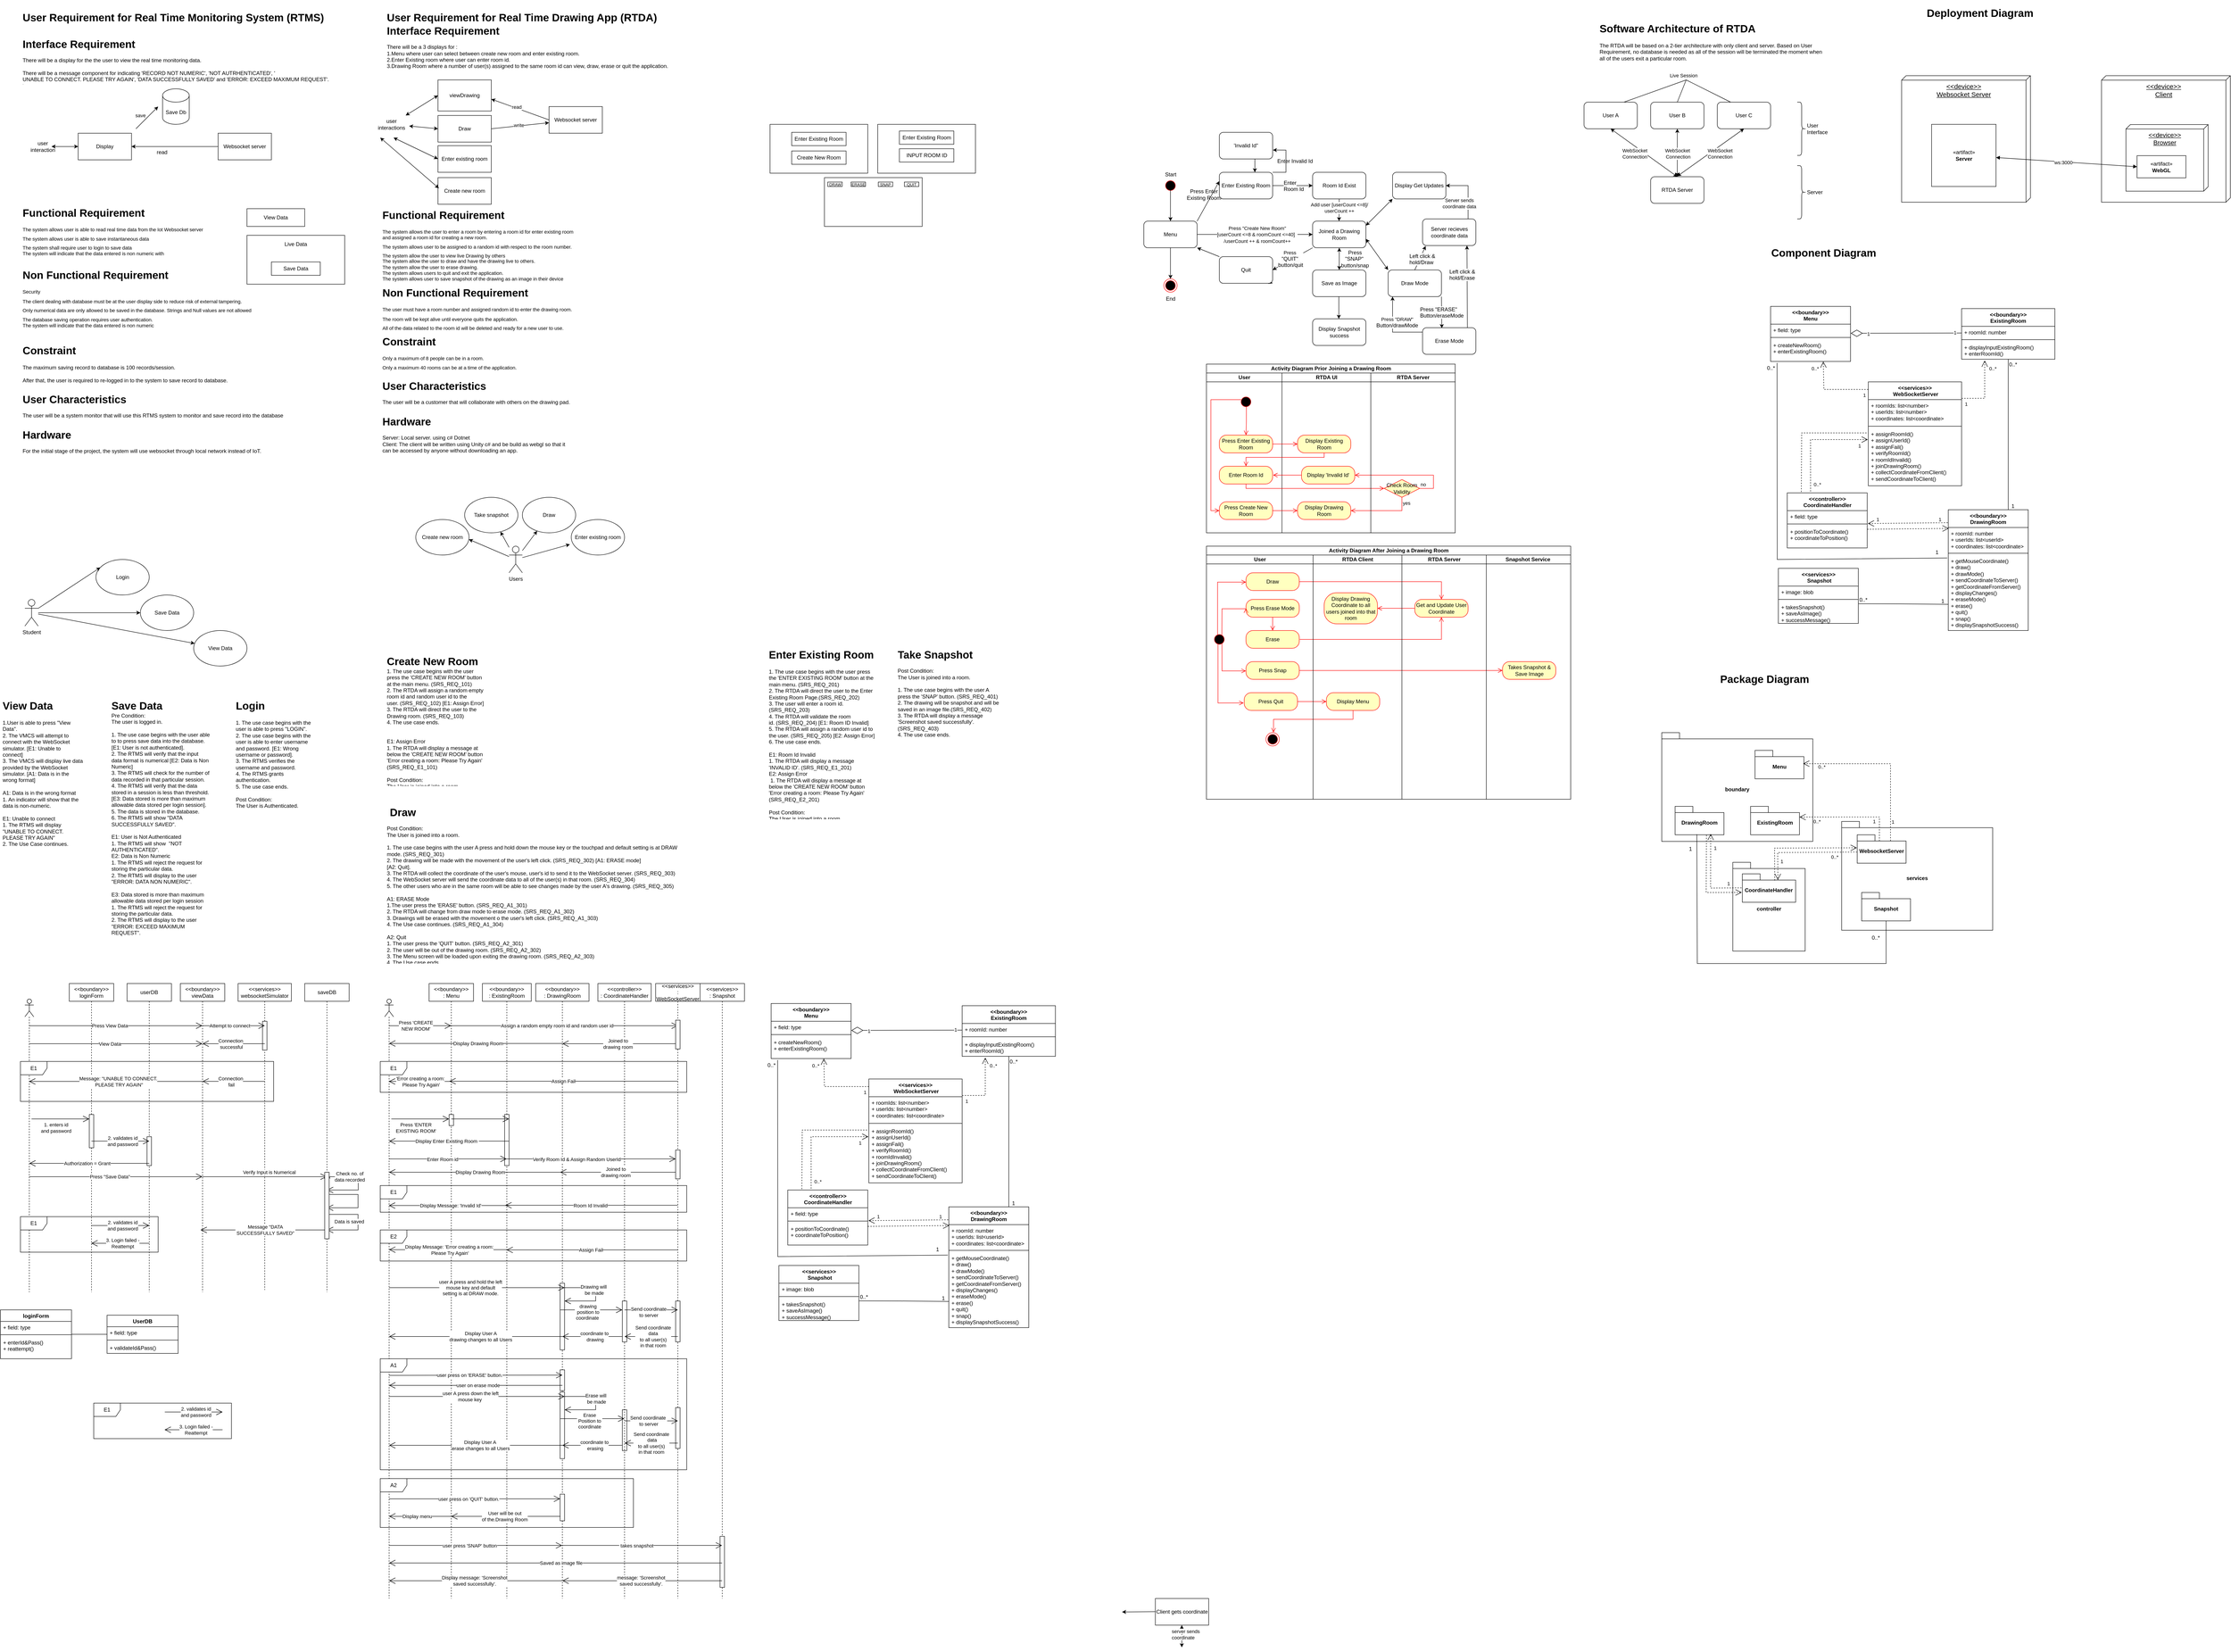 <mxfile version="22.1.11" type="github" pages="2">
  <diagram name="Page-1" id="f31c993MnNktxt3acmLQ">
    <mxGraphModel dx="1593" dy="920" grid="1" gridSize="10" guides="1" tooltips="1" connect="1" arrows="1" fold="1" page="1" pageScale="1" pageWidth="850" pageHeight="1100" math="0" shadow="0">
      <root>
        <mxCell id="0" />
        <mxCell id="1" parent="0" />
        <mxCell id="MZs_MeEJ6j7sGni2RoES-32" value="&lt;h1&gt;&lt;span style=&quot;background-color: initial;&quot;&gt;User Requirement for Real Time Monitoring System (RTMS)&lt;/span&gt;&lt;/h1&gt;&lt;h1&gt;&lt;/h1&gt;&lt;br&gt;&lt;br&gt;&amp;nbsp;" style="text;html=1;strokeColor=none;fillColor=none;spacing=5;spacingTop=-20;whiteSpace=wrap;overflow=hidden;rounded=0;" parent="1" vertex="1">
          <mxGeometry x="70" y="20" width="690" height="50" as="geometry" />
        </mxCell>
        <mxCell id="MZs_MeEJ6j7sGni2RoES-33" value="&lt;h1&gt;&lt;span style=&quot;background-color: initial;&quot;&gt;Functional Requirement&amp;nbsp;&lt;/span&gt;&lt;/h1&gt;&lt;h1 style=&quot;font-size: 11px;&quot;&gt;&lt;font style=&quot;font-size: 11px;&quot;&gt;&lt;span style=&quot;background-color: initial; font-weight: normal;&quot;&gt;The system allows user is able to read real time data from the Iot Websocket server&lt;/span&gt;&lt;/font&gt;&lt;/h1&gt;&lt;h1 style=&quot;font-size: 11px;&quot;&gt;&lt;span style=&quot;font-weight: normal;&quot;&gt;The system allows user is able to save instantaneous data&lt;/span&gt;&lt;/h1&gt;&lt;div style=&quot;font-size: 11px;&quot;&gt;&lt;span style=&quot;background-color: initial;&quot;&gt;&lt;font style=&quot;font-size: 11px;&quot;&gt;The system shall require user to login to save data&lt;/font&gt;&lt;/span&gt;&lt;/div&gt;&lt;div style=&quot;font-size: 11px;&quot;&gt;&lt;span style=&quot;background-color: initial;&quot;&gt;&lt;font style=&quot;font-size: 11px;&quot;&gt;The system will indicate that the data entered is non numeric with&amp;nbsp;&lt;/font&gt;&lt;/span&gt;&lt;/div&gt;&lt;div&gt;&lt;span style=&quot;background-color: initial; font-size: 12px; font-weight: normal;&quot;&gt;&lt;br&gt;&lt;/span&gt;&lt;/div&gt;&lt;div&gt;&lt;span style=&quot;background-color: initial; font-size: 12px; font-weight: normal;&quot;&gt;&lt;br&gt;&lt;/span&gt;&lt;/div&gt;&lt;br&gt;&amp;nbsp;" style="text;html=1;strokeColor=none;fillColor=none;spacing=5;spacingTop=-20;whiteSpace=wrap;overflow=hidden;rounded=0;" parent="1" vertex="1">
          <mxGeometry x="70" y="460" width="630" height="140" as="geometry" />
        </mxCell>
        <mxCell id="MZs_MeEJ6j7sGni2RoES-38" value="&lt;h1&gt;Constraint&lt;/h1&gt;&lt;div&gt;The maximum saving record to database is 100 records/session.&lt;/div&gt;&lt;div&gt;&lt;br&gt;&lt;/div&gt;&lt;div&gt;After that, the user is required to re-logged in to the system to save record to database.&lt;/div&gt;&lt;div&gt;&lt;br&gt;&lt;/div&gt;&lt;div&gt;&lt;br&gt;&lt;/div&gt;&lt;br&gt;&amp;nbsp;" style="text;html=1;strokeColor=none;fillColor=none;spacing=5;spacingTop=-20;whiteSpace=wrap;overflow=hidden;rounded=0;" parent="1" vertex="1">
          <mxGeometry x="70" y="770" width="640" height="110" as="geometry" />
        </mxCell>
        <mxCell id="r6Re-jrNYUQEbt7xdXI9-9" value="&lt;h1&gt;&lt;/h1&gt;&lt;span style=&quot;font-size: 24px;&quot;&gt;&lt;b&gt;Interface Requirement&lt;br&gt;&lt;/b&gt;&lt;/span&gt;&lt;br&gt;&lt;div&gt;There will be a 3 displays for :&lt;/div&gt;&lt;div&gt;1.Menu where user can select between create new room and enter existing room.&lt;/div&gt;&lt;div&gt;2.Enter Existing room where user can enter room id.&lt;/div&gt;&lt;div&gt;3.Drawing Room where a number of user(s) assigned to the same room id can view, draw, erase or quit the application.&lt;/div&gt;&lt;div&gt;&lt;br&gt;&lt;/div&gt;&lt;br&gt;&amp;nbsp;" style="text;html=1;strokeColor=none;fillColor=none;spacing=5;spacingTop=-20;whiteSpace=wrap;overflow=hidden;rounded=0;" parent="1" vertex="1">
          <mxGeometry x="890" y="50" width="740" height="110" as="geometry" />
        </mxCell>
        <mxCell id="r6Re-jrNYUQEbt7xdXI9-19" value="Student" style="shape=umlActor;verticalLabelPosition=bottom;verticalAlign=top;html=1;outlineConnect=0;" parent="1" vertex="1">
          <mxGeometry x="80" y="1350" width="30" height="60" as="geometry" />
        </mxCell>
        <mxCell id="r6Re-jrNYUQEbt7xdXI9-20" value="Save Data" style="ellipse;whiteSpace=wrap;html=1;" parent="1" vertex="1">
          <mxGeometry x="340" y="1340" width="120" height="80" as="geometry" />
        </mxCell>
        <mxCell id="r6Re-jrNYUQEbt7xdXI9-21" value="" style="endArrow=classic;html=1;rounded=0;" parent="1" source="r6Re-jrNYUQEbt7xdXI9-19" target="r6Re-jrNYUQEbt7xdXI9-20" edge="1">
          <mxGeometry width="50" height="50" relative="1" as="geometry">
            <mxPoint x="120" y="1380" as="sourcePoint" />
            <mxPoint x="160" y="1330" as="targetPoint" />
          </mxGeometry>
        </mxCell>
        <mxCell id="r6Re-jrNYUQEbt7xdXI9-22" value="View Data" style="ellipse;whiteSpace=wrap;html=1;" parent="1" vertex="1">
          <mxGeometry x="460" y="1420" width="120" height="80" as="geometry" />
        </mxCell>
        <mxCell id="r6Re-jrNYUQEbt7xdXI9-26" value="Login" style="ellipse;whiteSpace=wrap;html=1;" parent="1" vertex="1">
          <mxGeometry x="240" y="1260" width="120" height="80" as="geometry" />
        </mxCell>
        <mxCell id="r6Re-jrNYUQEbt7xdXI9-35" value="" style="endArrow=classic;html=1;rounded=0;" parent="1" source="r6Re-jrNYUQEbt7xdXI9-19" target="r6Re-jrNYUQEbt7xdXI9-22" edge="1">
          <mxGeometry width="50" height="50" relative="1" as="geometry">
            <mxPoint x="94.5" y="1410" as="sourcePoint" />
            <mxPoint x="95" y="1460" as="targetPoint" />
          </mxGeometry>
        </mxCell>
        <mxCell id="r6Re-jrNYUQEbt7xdXI9-39" value="&lt;h1&gt;View Data&lt;br&gt;&lt;/h1&gt;&lt;div&gt;&lt;/div&gt;1.User is able to press &quot;View Data&quot;.&lt;br&gt;2. The VMCS will attempt to connect with the WebSocket simulator. [E1: Unable to connect]&amp;nbsp;&lt;br&gt;3. The VMCS will display live data provided by the WebSocket simulator. [A1: Data is in the wrong format]&lt;br&gt;&lt;br&gt;A1: Data is in the wrong format&lt;br&gt;1. An indicator will show that the data is non-numeric.&lt;br&gt;&amp;nbsp;&lt;br&gt;E1: Unable to connect&lt;br&gt;1. The RTMS will display &quot;UNABLE TO CONNECT. PLEASE TRY AGAIN&quot;&lt;br&gt;2. The Use Case continues." style="text;html=1;strokeColor=none;fillColor=none;spacing=5;spacingTop=-20;whiteSpace=wrap;overflow=hidden;rounded=0;" parent="1" vertex="1">
          <mxGeometry x="25" y="1570" width="190" height="340" as="geometry" />
        </mxCell>
        <mxCell id="r6Re-jrNYUQEbt7xdXI9-40" value="&lt;h1&gt;&lt;/h1&gt;&lt;span style=&quot;font-size: 24px;&quot;&gt;&lt;b&gt;Save Data&lt;br&gt;&lt;/b&gt;&lt;/span&gt;Pre Condition:&lt;br&gt;The user is logged in.&lt;br&gt;&lt;br&gt;1. The use case begins with the user able to to press save data into the database. [E1: User is not authenticated].&amp;nbsp;&lt;br&gt;2. The RTMS will verify that the input data format is numerical&amp;nbsp;[E2: Data is Non Numeric]&lt;br&gt;3. The RTMS will check for the number of data recorded in that particular session.&amp;nbsp;&lt;br&gt;4. The RTMS will verify that the data stored in a session is less than threshold. [E3: Data stored is more than maximum allowable data stored per login session].&lt;br&gt;5. The data is stored in the database.&lt;br&gt;6. The RTMS will show &quot;DATA SUCCESSFULLY SAVED&quot;.&lt;br&gt;&lt;br&gt;E1: User is Not Authenticated&lt;br&gt;1. The RTMS will show &amp;nbsp;&quot;NOT AUTHENTICATED&quot;.&amp;nbsp;&lt;br&gt;E2: Data is Non Numeric&lt;br&gt;1. The RTMS will reject the request for storing the particular data.&lt;br&gt;2. The RTMS will display to the user &quot;ERROR: DATA NON NUMERIC&quot;.&lt;br&gt;&lt;br&gt;E3: Data stored is more than maximum allowable data stored per login session&lt;br&gt;1. The RTMS will reject the request for storing the particular data.&lt;br&gt;2. The RTMS will display to the user &quot;ERROR: EXCEED MAXIMUM REQUEST&quot;.&lt;br&gt;&lt;div&gt;&lt;br&gt;&lt;/div&gt;&lt;div&gt;&lt;br&gt;&lt;/div&gt;&lt;div&gt;&lt;br&gt;&lt;/div&gt;&lt;br&gt;&amp;nbsp;" style="text;html=1;strokeColor=none;fillColor=none;spacing=5;spacingTop=-20;whiteSpace=wrap;overflow=hidden;rounded=0;" parent="1" vertex="1">
          <mxGeometry x="270" y="1570" width="230" height="540" as="geometry" />
        </mxCell>
        <mxCell id="r6Re-jrNYUQEbt7xdXI9-41" value="&lt;h1&gt;Login&lt;/h1&gt;1.&amp;nbsp;The use case begins with the user is able to press &quot;LOGIN&quot;.&lt;br&gt;2. The use case begins with the user is able to enter username and password. [E1: Wrong username or password].&lt;br&gt;3. The RTMS verifies the username and password.&lt;br&gt;4. The RTMS grants authentication.&lt;br&gt;5. The use case ends.&lt;br&gt;&lt;br&gt;Post Condition:&lt;br&gt;The User is Authenticated.&lt;br&gt;&lt;div&gt;&lt;br&gt;&lt;/div&gt;&lt;div&gt;&lt;br&gt;&lt;/div&gt;&lt;div&gt;&lt;br&gt;&lt;/div&gt;&lt;div&gt;&lt;br&gt;&lt;/div&gt;&lt;br&gt;&amp;nbsp;" style="text;html=1;strokeColor=none;fillColor=none;spacing=5;spacingTop=-20;whiteSpace=wrap;overflow=hidden;rounded=0;" parent="1" vertex="1">
          <mxGeometry x="550" y="1570" width="190" height="270" as="geometry" />
        </mxCell>
        <mxCell id="r6Re-jrNYUQEbt7xdXI9-46" value="&amp;lt;&amp;lt;boundary&amp;gt;&amp;gt;&lt;br&gt;loginForm" style="shape=umlLifeline;perimeter=lifelinePerimeter;whiteSpace=wrap;html=1;container=1;dropTarget=0;collapsible=0;recursiveResize=0;outlineConnect=0;portConstraint=eastwest;newEdgeStyle={&quot;curved&quot;:0,&quot;rounded&quot;:0};" parent="1" vertex="1">
          <mxGeometry x="180" y="2215" width="100" height="695" as="geometry" />
        </mxCell>
        <mxCell id="HRDd_VB4GsDUX1scdBsD-44" value="" style="html=1;points=[[0,0,0,0,5],[0,1,0,0,-5],[1,0,0,0,5],[1,1,0,0,-5]];perimeter=orthogonalPerimeter;outlineConnect=0;targetShapes=umlLifeline;portConstraint=eastwest;newEdgeStyle={&quot;curved&quot;:0,&quot;rounded&quot;:0};" parent="r6Re-jrNYUQEbt7xdXI9-46" vertex="1">
          <mxGeometry x="45" y="295" width="10" height="75" as="geometry" />
        </mxCell>
        <mxCell id="r6Re-jrNYUQEbt7xdXI9-47" value="" style="shape=umlLifeline;perimeter=lifelinePerimeter;whiteSpace=wrap;html=1;container=1;dropTarget=0;collapsible=0;recursiveResize=0;outlineConnect=0;portConstraint=eastwest;newEdgeStyle={&quot;curved&quot;:0,&quot;rounded&quot;:0};participant=umlActor;" parent="1" vertex="1">
          <mxGeometry x="80" y="2250" width="20" height="660" as="geometry" />
        </mxCell>
        <mxCell id="r6Re-jrNYUQEbt7xdXI9-50" value="" style="endArrow=open;endFill=1;endSize=12;html=1;rounded=0;" parent="1" edge="1">
          <mxGeometry width="160" relative="1" as="geometry">
            <mxPoint x="95" y="2520" as="sourcePoint" />
            <mxPoint x="225" y="2520" as="targetPoint" />
          </mxGeometry>
        </mxCell>
        <mxCell id="r6Re-jrNYUQEbt7xdXI9-51" value="1. enters id &lt;br&gt;and password" style="edgeLabel;html=1;align=center;verticalAlign=middle;resizable=0;points=[];" parent="r6Re-jrNYUQEbt7xdXI9-50" vertex="1" connectable="0">
          <mxGeometry x="-0.037" y="-5" relative="1" as="geometry">
            <mxPoint x="-8" y="15" as="offset" />
          </mxGeometry>
        </mxCell>
        <mxCell id="r6Re-jrNYUQEbt7xdXI9-53" value="userDB" style="shape=umlLifeline;perimeter=lifelinePerimeter;whiteSpace=wrap;html=1;container=1;dropTarget=0;collapsible=0;recursiveResize=0;outlineConnect=0;portConstraint=eastwest;newEdgeStyle={&quot;curved&quot;:0,&quot;rounded&quot;:0};" parent="1" vertex="1">
          <mxGeometry x="310" y="2215" width="100" height="695" as="geometry" />
        </mxCell>
        <mxCell id="HRDd_VB4GsDUX1scdBsD-43" value="" style="html=1;points=[[0,0,0,0,5],[0,1,0,0,-5],[1,0,0,0,5],[1,1,0,0,-5]];perimeter=orthogonalPerimeter;outlineConnect=0;targetShapes=umlLifeline;portConstraint=eastwest;newEdgeStyle={&quot;curved&quot;:0,&quot;rounded&quot;:0};" parent="r6Re-jrNYUQEbt7xdXI9-53" vertex="1">
          <mxGeometry x="45" y="345" width="10" height="65" as="geometry" />
        </mxCell>
        <mxCell id="r6Re-jrNYUQEbt7xdXI9-55" value="" style="endArrow=open;endFill=1;endSize=12;html=1;rounded=0;" parent="1" edge="1">
          <mxGeometry width="160" relative="1" as="geometry">
            <mxPoint x="230" y="2570" as="sourcePoint" />
            <mxPoint x="360" y="2570" as="targetPoint" />
          </mxGeometry>
        </mxCell>
        <mxCell id="r6Re-jrNYUQEbt7xdXI9-56" value="2. validates id&lt;br style=&quot;border-color: var(--border-color);&quot;&gt;and password" style="edgeLabel;html=1;align=center;verticalAlign=middle;resizable=0;points=[];" parent="r6Re-jrNYUQEbt7xdXI9-55" vertex="1" connectable="0">
          <mxGeometry x="0.1" y="6" relative="1" as="geometry">
            <mxPoint x="-2" y="6" as="offset" />
          </mxGeometry>
        </mxCell>
        <mxCell id="r6Re-jrNYUQEbt7xdXI9-60" value="loginForm" style="swimlane;fontStyle=1;align=center;verticalAlign=top;childLayout=stackLayout;horizontal=1;startSize=26;horizontalStack=0;resizeParent=1;resizeParentMax=0;resizeLast=0;collapsible=1;marginBottom=0;whiteSpace=wrap;html=1;" parent="1" vertex="1">
          <mxGeometry x="25" y="2950" width="160" height="110" as="geometry" />
        </mxCell>
        <mxCell id="r6Re-jrNYUQEbt7xdXI9-61" value="+ field: type" style="text;strokeColor=none;fillColor=none;align=left;verticalAlign=top;spacingLeft=4;spacingRight=4;overflow=hidden;rotatable=0;points=[[0,0.5],[1,0.5]];portConstraint=eastwest;whiteSpace=wrap;html=1;" parent="r6Re-jrNYUQEbt7xdXI9-60" vertex="1">
          <mxGeometry y="26" width="160" height="26" as="geometry" />
        </mxCell>
        <mxCell id="r6Re-jrNYUQEbt7xdXI9-62" value="" style="line;strokeWidth=1;fillColor=none;align=left;verticalAlign=middle;spacingTop=-1;spacingLeft=3;spacingRight=3;rotatable=0;labelPosition=right;points=[];portConstraint=eastwest;strokeColor=inherit;" parent="r6Re-jrNYUQEbt7xdXI9-60" vertex="1">
          <mxGeometry y="52" width="160" height="8" as="geometry" />
        </mxCell>
        <mxCell id="r6Re-jrNYUQEbt7xdXI9-63" value="+ enterId&amp;amp;Pass()&lt;br&gt;+ reattempt()" style="text;strokeColor=none;fillColor=none;align=left;verticalAlign=top;spacingLeft=4;spacingRight=4;overflow=hidden;rotatable=0;points=[[0,0.5],[1,0.5]];portConstraint=eastwest;whiteSpace=wrap;html=1;" parent="r6Re-jrNYUQEbt7xdXI9-60" vertex="1">
          <mxGeometry y="60" width="160" height="50" as="geometry" />
        </mxCell>
        <mxCell id="r6Re-jrNYUQEbt7xdXI9-64" value="UserDB" style="swimlane;fontStyle=1;align=center;verticalAlign=top;childLayout=stackLayout;horizontal=1;startSize=26;horizontalStack=0;resizeParent=1;resizeParentMax=0;resizeLast=0;collapsible=1;marginBottom=0;whiteSpace=wrap;html=1;" parent="1" vertex="1">
          <mxGeometry x="265" y="2962" width="160" height="86" as="geometry" />
        </mxCell>
        <mxCell id="r6Re-jrNYUQEbt7xdXI9-65" value="+ field: type" style="text;strokeColor=none;fillColor=none;align=left;verticalAlign=top;spacingLeft=4;spacingRight=4;overflow=hidden;rotatable=0;points=[[0,0.5],[1,0.5]];portConstraint=eastwest;whiteSpace=wrap;html=1;" parent="r6Re-jrNYUQEbt7xdXI9-64" vertex="1">
          <mxGeometry y="26" width="160" height="26" as="geometry" />
        </mxCell>
        <mxCell id="r6Re-jrNYUQEbt7xdXI9-66" value="" style="line;strokeWidth=1;fillColor=none;align=left;verticalAlign=middle;spacingTop=-1;spacingLeft=3;spacingRight=3;rotatable=0;labelPosition=right;points=[];portConstraint=eastwest;strokeColor=inherit;" parent="r6Re-jrNYUQEbt7xdXI9-64" vertex="1">
          <mxGeometry y="52" width="160" height="8" as="geometry" />
        </mxCell>
        <mxCell id="r6Re-jrNYUQEbt7xdXI9-67" value="+ validateId&amp;amp;Pass()" style="text;strokeColor=none;fillColor=none;align=left;verticalAlign=top;spacingLeft=4;spacingRight=4;overflow=hidden;rotatable=0;points=[[0,0.5],[1,0.5]];portConstraint=eastwest;whiteSpace=wrap;html=1;" parent="r6Re-jrNYUQEbt7xdXI9-64" vertex="1">
          <mxGeometry y="60" width="160" height="26" as="geometry" />
        </mxCell>
        <mxCell id="r6Re-jrNYUQEbt7xdXI9-68" value="" style="line;strokeWidth=1;fillColor=none;align=left;verticalAlign=middle;spacingTop=-1;spacingLeft=3;spacingRight=3;rotatable=0;labelPosition=right;points=[];portConstraint=eastwest;strokeColor=inherit;" parent="1" vertex="1">
          <mxGeometry x="185" y="3001" width="80" height="8" as="geometry" />
        </mxCell>
        <mxCell id="r6Re-jrNYUQEbt7xdXI9-71" value="E1" style="shape=umlFrame;whiteSpace=wrap;html=1;pointerEvents=0;" parent="1" vertex="1">
          <mxGeometry x="70" y="2740" width="310" height="80" as="geometry" />
        </mxCell>
        <mxCell id="r6Re-jrNYUQEbt7xdXI9-73" value="" style="endArrow=open;endFill=1;endSize=12;html=1;rounded=0;" parent="1" edge="1">
          <mxGeometry width="160" relative="1" as="geometry">
            <mxPoint x="230" y="2760" as="sourcePoint" />
            <mxPoint x="360" y="2760" as="targetPoint" />
          </mxGeometry>
        </mxCell>
        <mxCell id="r6Re-jrNYUQEbt7xdXI9-74" value="2. validates id&lt;br style=&quot;border-color: var(--border-color);&quot;&gt;and password" style="edgeLabel;html=1;align=center;verticalAlign=middle;resizable=0;points=[];" parent="r6Re-jrNYUQEbt7xdXI9-73" vertex="1" connectable="0">
          <mxGeometry x="0.1" y="6" relative="1" as="geometry">
            <mxPoint x="-2" y="6" as="offset" />
          </mxGeometry>
        </mxCell>
        <mxCell id="r6Re-jrNYUQEbt7xdXI9-77" value="" style="endArrow=open;endFill=1;endSize=12;html=1;rounded=0;" parent="1" edge="1">
          <mxGeometry width="160" relative="1" as="geometry">
            <mxPoint x="360" y="2800" as="sourcePoint" />
            <mxPoint x="229.5" y="2800" as="targetPoint" />
          </mxGeometry>
        </mxCell>
        <mxCell id="r6Re-jrNYUQEbt7xdXI9-78" value="3. Login failed - &lt;br&gt;Reattempt" style="edgeLabel;html=1;align=center;verticalAlign=middle;resizable=0;points=[];" parent="r6Re-jrNYUQEbt7xdXI9-77" vertex="1" connectable="0">
          <mxGeometry x="0.1" y="6" relative="1" as="geometry">
            <mxPoint x="12" y="-6" as="offset" />
          </mxGeometry>
        </mxCell>
        <mxCell id="joImyw4oRHYoINWDJsZ0-2" value="Display" style="rounded=0;whiteSpace=wrap;html=1;" parent="1" vertex="1">
          <mxGeometry x="200" y="300" width="120" height="60" as="geometry" />
        </mxCell>
        <mxCell id="joImyw4oRHYoINWDJsZ0-3" value="Websocket server" style="rounded=0;whiteSpace=wrap;html=1;" parent="1" vertex="1">
          <mxGeometry x="515" y="300" width="120" height="60" as="geometry" />
        </mxCell>
        <mxCell id="joImyw4oRHYoINWDJsZ0-4" value="Save Db" style="shape=cylinder3;whiteSpace=wrap;html=1;boundedLbl=1;backgroundOutline=1;size=15;" parent="1" vertex="1">
          <mxGeometry x="390" y="200" width="60" height="80" as="geometry" />
        </mxCell>
        <mxCell id="joImyw4oRHYoINWDJsZ0-5" value="" style="endArrow=classic;html=1;rounded=0;exitX=0;exitY=0.5;exitDx=0;exitDy=0;entryX=1;entryY=0.5;entryDx=0;entryDy=0;" parent="1" source="joImyw4oRHYoINWDJsZ0-3" target="joImyw4oRHYoINWDJsZ0-2" edge="1">
          <mxGeometry width="50" height="50" relative="1" as="geometry">
            <mxPoint x="440" y="330" as="sourcePoint" />
            <mxPoint x="490" y="280" as="targetPoint" />
          </mxGeometry>
        </mxCell>
        <mxCell id="joImyw4oRHYoINWDJsZ0-6" value="read&amp;nbsp;" style="text;html=1;align=center;verticalAlign=middle;resizable=0;points=[];autosize=1;strokeColor=none;fillColor=none;" parent="1" vertex="1">
          <mxGeometry x="365" y="328" width="50" height="30" as="geometry" />
        </mxCell>
        <mxCell id="joImyw4oRHYoINWDJsZ0-7" value="" style="endArrow=classic;html=1;rounded=0;" parent="1" edge="1">
          <mxGeometry width="50" height="50" relative="1" as="geometry">
            <mxPoint x="330" y="290" as="sourcePoint" />
            <mxPoint x="380" y="240" as="targetPoint" />
          </mxGeometry>
        </mxCell>
        <mxCell id="joImyw4oRHYoINWDJsZ0-8" value="save" style="edgeLabel;html=1;align=center;verticalAlign=middle;resizable=0;points=[];" parent="joImyw4oRHYoINWDJsZ0-7" vertex="1" connectable="0">
          <mxGeometry x="-0.1" y="4" relative="1" as="geometry">
            <mxPoint x="-10" y="-5" as="offset" />
          </mxGeometry>
        </mxCell>
        <mxCell id="joImyw4oRHYoINWDJsZ0-9" value="" style="endArrow=classic;startArrow=classic;html=1;rounded=0;" parent="1" edge="1">
          <mxGeometry width="50" height="50" relative="1" as="geometry">
            <mxPoint x="140" y="330" as="sourcePoint" />
            <mxPoint x="200" y="330" as="targetPoint" />
          </mxGeometry>
        </mxCell>
        <mxCell id="joImyw4oRHYoINWDJsZ0-10" value="user &lt;br&gt;interaction" style="text;html=1;align=center;verticalAlign=middle;resizable=0;points=[];autosize=1;strokeColor=none;fillColor=none;" parent="1" vertex="1">
          <mxGeometry x="80" y="310" width="80" height="40" as="geometry" />
        </mxCell>
        <mxCell id="joImyw4oRHYoINWDJsZ0-11" value="&lt;h1&gt;&lt;span style=&quot;background-color: initial;&quot;&gt;Non Functional Requirement&amp;nbsp;&lt;/span&gt;&lt;/h1&gt;&lt;h1 style=&quot;font-size: 11px;&quot;&gt;&lt;font style=&quot;font-size: 11px;&quot;&gt;&lt;span style=&quot;background-color: initial; font-weight: normal;&quot;&gt;Security&lt;/span&gt;&lt;/font&gt;&lt;/h1&gt;&lt;div&gt;&lt;font style=&quot;font-size: 11px;&quot;&gt;&lt;span style=&quot;background-color: initial; font-weight: normal;&quot;&gt;The client dealing with database must be at the user display side to reduce risk of external tampering.&amp;nbsp;&lt;/span&gt;&lt;/font&gt;&lt;/div&gt;&lt;h1 style=&quot;font-size: 11px;&quot;&gt;&lt;span style=&quot;font-weight: 400;&quot;&gt;Only numerical data are only allowed to be saved in the database. Strings and Null values are not allowed&lt;/span&gt;&lt;/h1&gt;&lt;div style=&quot;font-size: 11px;&quot;&gt;&lt;span style=&quot;background-color: initial;&quot;&gt;&lt;font style=&quot;font-size: 11px;&quot;&gt;The database saving operation requires user authentication.&lt;/font&gt;&lt;/span&gt;&lt;/div&gt;&lt;div style=&quot;font-size: 11px;&quot;&gt;&lt;span style=&quot;background-color: initial;&quot;&gt;&lt;font style=&quot;font-size: 11px;&quot;&gt;The system will indicate that the data entered is non numeric&amp;nbsp;&lt;/font&gt;&lt;/span&gt;&lt;/div&gt;&lt;div&gt;&lt;span style=&quot;background-color: initial; font-size: 12px; font-weight: normal;&quot;&gt;&lt;br&gt;&lt;/span&gt;&lt;/div&gt;&lt;div&gt;&lt;span style=&quot;background-color: initial; font-size: 12px; font-weight: normal;&quot;&gt;&lt;br&gt;&lt;/span&gt;&lt;/div&gt;&lt;br&gt;&amp;nbsp;" style="text;html=1;strokeColor=none;fillColor=none;spacing=5;spacingTop=-20;whiteSpace=wrap;overflow=hidden;rounded=0;" parent="1" vertex="1">
          <mxGeometry x="70" y="600" width="630" height="160" as="geometry" />
        </mxCell>
        <mxCell id="joImyw4oRHYoINWDJsZ0-12" value="&lt;h1&gt;&lt;/h1&gt;&lt;span style=&quot;font-size: 24px;&quot;&gt;&lt;b&gt;Hardware&lt;br&gt;&lt;/b&gt;&lt;/span&gt;&lt;br&gt;&lt;div&gt;For the initial stage of the project, the system will use websocket through local network instead of IoT.&lt;br&gt;&lt;/div&gt;&lt;div&gt;&lt;br&gt;&lt;/div&gt;&lt;div&gt;&lt;br&gt;&lt;/div&gt;&lt;div&gt;&lt;br&gt;&lt;/div&gt;&lt;br&gt;&amp;nbsp;" style="text;html=1;strokeColor=none;fillColor=none;spacing=5;spacingTop=-20;whiteSpace=wrap;overflow=hidden;rounded=0;" parent="1" vertex="1">
          <mxGeometry x="70" y="960" width="650" height="120" as="geometry" />
        </mxCell>
        <mxCell id="joImyw4oRHYoINWDJsZ0-13" value="&lt;h1&gt;&lt;/h1&gt;&lt;span style=&quot;font-size: 24px;&quot;&gt;&lt;b&gt;User Characteristics&lt;br&gt;&lt;/b&gt;&lt;/span&gt;&lt;br&gt;&lt;div&gt;The user will be a system monitor that will use this RTMS system to monitor and save record into the database&lt;/div&gt;&lt;div&gt;&lt;br&gt;&lt;/div&gt;&lt;div&gt;&lt;br&gt;&lt;/div&gt;&lt;div&gt;&lt;br&gt;&lt;/div&gt;&lt;br&gt;&amp;nbsp;" style="text;html=1;strokeColor=none;fillColor=none;spacing=5;spacingTop=-20;whiteSpace=wrap;overflow=hidden;rounded=0;" parent="1" vertex="1">
          <mxGeometry x="70" y="880" width="710" height="90" as="geometry" />
        </mxCell>
        <mxCell id="HRDd_VB4GsDUX1scdBsD-1" value="" style="endArrow=classic;html=1;rounded=0;entryX=0.083;entryY=0.225;entryDx=0;entryDy=0;entryPerimeter=0;" parent="1" source="r6Re-jrNYUQEbt7xdXI9-19" target="r6Re-jrNYUQEbt7xdXI9-26" edge="1">
          <mxGeometry width="50" height="50" relative="1" as="geometry">
            <mxPoint x="120" y="1390" as="sourcePoint" />
            <mxPoint x="250" y="1390" as="targetPoint" />
          </mxGeometry>
        </mxCell>
        <mxCell id="HRDd_VB4GsDUX1scdBsD-2" value="" style="endArrow=open;endFill=1;endSize=12;html=1;rounded=0;" parent="1" edge="1">
          <mxGeometry width="160" relative="1" as="geometry">
            <mxPoint x="360" y="2620" as="sourcePoint" />
            <mxPoint x="90" y="2620" as="targetPoint" />
          </mxGeometry>
        </mxCell>
        <mxCell id="HRDd_VB4GsDUX1scdBsD-3" value="Authorization = Grant" style="edgeLabel;html=1;align=center;verticalAlign=middle;resizable=0;points=[];" parent="HRDd_VB4GsDUX1scdBsD-2" vertex="1" connectable="0">
          <mxGeometry x="-0.037" y="-5" relative="1" as="geometry">
            <mxPoint x="-10" y="5" as="offset" />
          </mxGeometry>
        </mxCell>
        <mxCell id="HRDd_VB4GsDUX1scdBsD-4" value="" style="endArrow=open;endFill=1;endSize=12;html=1;rounded=0;" parent="1" edge="1">
          <mxGeometry width="160" relative="1" as="geometry">
            <mxPoint x="90" y="2310" as="sourcePoint" />
            <mxPoint x="479.5" y="2310" as="targetPoint" />
          </mxGeometry>
        </mxCell>
        <mxCell id="HRDd_VB4GsDUX1scdBsD-5" value="Press View Data" style="edgeLabel;html=1;align=center;verticalAlign=middle;resizable=0;points=[];" parent="HRDd_VB4GsDUX1scdBsD-4" vertex="1" connectable="0">
          <mxGeometry x="-0.037" y="-5" relative="1" as="geometry">
            <mxPoint x="-7" y="-5" as="offset" />
          </mxGeometry>
        </mxCell>
        <mxCell id="HRDd_VB4GsDUX1scdBsD-6" value="&amp;lt;&amp;lt;boundary&amp;gt;&amp;gt;&lt;br&gt;viewData" style="shape=umlLifeline;perimeter=lifelinePerimeter;whiteSpace=wrap;html=1;container=1;dropTarget=0;collapsible=0;recursiveResize=0;outlineConnect=0;portConstraint=eastwest;newEdgeStyle={&quot;curved&quot;:0,&quot;rounded&quot;:0};" parent="1" vertex="1">
          <mxGeometry x="430" y="2215" width="100" height="695" as="geometry" />
        </mxCell>
        <mxCell id="HRDd_VB4GsDUX1scdBsD-7" value="&amp;lt;&amp;lt;services&amp;gt;&amp;gt;&lt;br&gt;websocketSimulator" style="shape=umlLifeline;perimeter=lifelinePerimeter;whiteSpace=wrap;html=1;container=1;dropTarget=0;collapsible=0;recursiveResize=0;outlineConnect=0;portConstraint=eastwest;newEdgeStyle={&quot;curved&quot;:0,&quot;rounded&quot;:0};" parent="1" vertex="1">
          <mxGeometry x="560" y="2215" width="120" height="690" as="geometry" />
        </mxCell>
        <mxCell id="HRDd_VB4GsDUX1scdBsD-42" value="" style="html=1;points=[[0,0,0,0,5],[0,1,0,0,-5],[1,0,0,0,5],[1,1,0,0,-5]];perimeter=orthogonalPerimeter;outlineConnect=0;targetShapes=umlLifeline;portConstraint=eastwest;newEdgeStyle={&quot;curved&quot;:0,&quot;rounded&quot;:0};" parent="HRDd_VB4GsDUX1scdBsD-7" vertex="1">
          <mxGeometry x="55" y="85" width="10" height="65" as="geometry" />
        </mxCell>
        <mxCell id="HRDd_VB4GsDUX1scdBsD-8" value="" style="endArrow=open;endFill=1;endSize=12;html=1;rounded=0;" parent="1" edge="1">
          <mxGeometry width="160" relative="1" as="geometry">
            <mxPoint x="620" y="2350.5" as="sourcePoint" />
            <mxPoint x="480" y="2350.5" as="targetPoint" />
          </mxGeometry>
        </mxCell>
        <mxCell id="HRDd_VB4GsDUX1scdBsD-9" value="Connection&lt;br&gt;&amp;nbsp;successful" style="edgeLabel;html=1;align=center;verticalAlign=middle;resizable=0;points=[];" parent="HRDd_VB4GsDUX1scdBsD-8" vertex="1" connectable="0">
          <mxGeometry x="-0.037" y="-5" relative="1" as="geometry">
            <mxPoint x="-10" y="5" as="offset" />
          </mxGeometry>
        </mxCell>
        <mxCell id="HRDd_VB4GsDUX1scdBsD-10" value="" style="endArrow=open;endFill=1;endSize=12;html=1;rounded=0;" parent="1" edge="1">
          <mxGeometry width="160" relative="1" as="geometry">
            <mxPoint x="480" y="2310" as="sourcePoint" />
            <mxPoint x="620" y="2310" as="targetPoint" />
          </mxGeometry>
        </mxCell>
        <mxCell id="HRDd_VB4GsDUX1scdBsD-11" value="Attempt to connect" style="edgeLabel;html=1;align=center;verticalAlign=middle;resizable=0;points=[];" parent="HRDd_VB4GsDUX1scdBsD-10" vertex="1" connectable="0">
          <mxGeometry x="-0.037" y="-5" relative="1" as="geometry">
            <mxPoint x="-7" y="-5" as="offset" />
          </mxGeometry>
        </mxCell>
        <mxCell id="HRDd_VB4GsDUX1scdBsD-12" value="E1" style="shape=umlFrame;whiteSpace=wrap;html=1;pointerEvents=0;" parent="1" vertex="1">
          <mxGeometry x="70" y="2390.5" width="570" height="90" as="geometry" />
        </mxCell>
        <mxCell id="HRDd_VB4GsDUX1scdBsD-13" value="" style="endArrow=open;endFill=1;endSize=12;html=1;rounded=0;" parent="1" edge="1">
          <mxGeometry width="160" relative="1" as="geometry">
            <mxPoint x="620" y="2435.43" as="sourcePoint" />
            <mxPoint x="480" y="2435.43" as="targetPoint" />
          </mxGeometry>
        </mxCell>
        <mxCell id="HRDd_VB4GsDUX1scdBsD-14" value="Connection&lt;br&gt;&amp;nbsp;fail" style="edgeLabel;html=1;align=center;verticalAlign=middle;resizable=0;points=[];" parent="HRDd_VB4GsDUX1scdBsD-13" vertex="1" connectable="0">
          <mxGeometry x="-0.037" y="-5" relative="1" as="geometry">
            <mxPoint x="-10" y="5" as="offset" />
          </mxGeometry>
        </mxCell>
        <mxCell id="HRDd_VB4GsDUX1scdBsD-16" value="" style="endArrow=open;endFill=1;endSize=12;html=1;rounded=0;" parent="1" edge="1">
          <mxGeometry width="160" relative="1" as="geometry">
            <mxPoint x="90" y="2350.5" as="sourcePoint" />
            <mxPoint x="479.5" y="2350.5" as="targetPoint" />
          </mxGeometry>
        </mxCell>
        <mxCell id="HRDd_VB4GsDUX1scdBsD-17" value="View Data" style="edgeLabel;html=1;align=center;verticalAlign=middle;resizable=0;points=[];" parent="HRDd_VB4GsDUX1scdBsD-16" vertex="1" connectable="0">
          <mxGeometry x="-0.037" y="-5" relative="1" as="geometry">
            <mxPoint x="-7" y="-5" as="offset" />
          </mxGeometry>
        </mxCell>
        <mxCell id="HRDd_VB4GsDUX1scdBsD-18" value="" style="endArrow=open;endFill=1;endSize=12;html=1;rounded=0;" parent="1" edge="1">
          <mxGeometry width="160" relative="1" as="geometry">
            <mxPoint x="480" y="2435.5" as="sourcePoint" />
            <mxPoint x="89.5" y="2435.5" as="targetPoint" />
          </mxGeometry>
        </mxCell>
        <mxCell id="HRDd_VB4GsDUX1scdBsD-19" value="Message: &quot;UNABLE TO CONNECT.&lt;br&gt;&amp;nbsp;PLEASE TRY AGAIN&quot;" style="edgeLabel;html=1;align=center;verticalAlign=middle;resizable=0;points=[];" parent="HRDd_VB4GsDUX1scdBsD-18" vertex="1" connectable="0">
          <mxGeometry x="-0.037" y="-5" relative="1" as="geometry">
            <mxPoint x="-2" y="5" as="offset" />
          </mxGeometry>
        </mxCell>
        <mxCell id="HRDd_VB4GsDUX1scdBsD-20" value="View Data" style="rounded=0;whiteSpace=wrap;html=1;" parent="1" vertex="1">
          <mxGeometry x="580" y="470" width="130" height="40" as="geometry" />
        </mxCell>
        <mxCell id="HRDd_VB4GsDUX1scdBsD-21" value="" style="rounded=0;whiteSpace=wrap;html=1;" parent="1" vertex="1">
          <mxGeometry x="580" y="530" width="220" height="110" as="geometry" />
        </mxCell>
        <mxCell id="HRDd_VB4GsDUX1scdBsD-22" value="Live Data" style="text;html=1;strokeColor=none;fillColor=none;align=center;verticalAlign=middle;whiteSpace=wrap;rounded=0;" parent="1" vertex="1">
          <mxGeometry x="660" y="535" width="60" height="30" as="geometry" />
        </mxCell>
        <mxCell id="HRDd_VB4GsDUX1scdBsD-23" value="Save Data" style="rounded=0;whiteSpace=wrap;html=1;" parent="1" vertex="1">
          <mxGeometry x="635" y="590" width="110" height="30" as="geometry" />
        </mxCell>
        <mxCell id="HRDd_VB4GsDUX1scdBsD-24" value="" style="endArrow=open;endFill=1;endSize=12;html=1;rounded=0;" parent="1" edge="1">
          <mxGeometry width="160" relative="1" as="geometry">
            <mxPoint x="90" y="2650" as="sourcePoint" />
            <mxPoint x="479.5" y="2650" as="targetPoint" />
          </mxGeometry>
        </mxCell>
        <mxCell id="HRDd_VB4GsDUX1scdBsD-25" value="Press &quot;Save Data&quot;" style="edgeLabel;html=1;align=center;verticalAlign=middle;resizable=0;points=[];" parent="HRDd_VB4GsDUX1scdBsD-24" vertex="1" connectable="0">
          <mxGeometry x="-0.037" y="-5" relative="1" as="geometry">
            <mxPoint x="-7" y="-5" as="offset" />
          </mxGeometry>
        </mxCell>
        <mxCell id="HRDd_VB4GsDUX1scdBsD-27" value="saveDB" style="shape=umlLifeline;perimeter=lifelinePerimeter;whiteSpace=wrap;html=1;container=1;dropTarget=0;collapsible=0;recursiveResize=0;outlineConnect=0;portConstraint=eastwest;newEdgeStyle={&quot;curved&quot;:0,&quot;rounded&quot;:0};" parent="1" vertex="1">
          <mxGeometry x="710" y="2215" width="100" height="695" as="geometry" />
        </mxCell>
        <mxCell id="HRDd_VB4GsDUX1scdBsD-28" value="" style="endArrow=open;endFill=1;endSize=12;html=1;rounded=0;" parent="1" target="HRDd_VB4GsDUX1scdBsD-27" edge="1">
          <mxGeometry width="160" relative="1" as="geometry">
            <mxPoint x="480" y="2650" as="sourcePoint" />
            <mxPoint x="820" y="2710" as="targetPoint" />
            <Array as="points">
              <mxPoint x="640" y="2650" />
              <mxPoint x="730" y="2650" />
            </Array>
          </mxGeometry>
        </mxCell>
        <mxCell id="HRDd_VB4GsDUX1scdBsD-29" value="Verify Input is Numerical" style="edgeLabel;html=1;align=center;verticalAlign=middle;resizable=0;points=[];" parent="HRDd_VB4GsDUX1scdBsD-28" vertex="1" connectable="0">
          <mxGeometry x="-0.037" y="-5" relative="1" as="geometry">
            <mxPoint x="15" y="-15" as="offset" />
          </mxGeometry>
        </mxCell>
        <mxCell id="HRDd_VB4GsDUX1scdBsD-30" value="" style="endArrow=open;endFill=1;endSize=12;html=1;rounded=0;" parent="1" source="HRDd_VB4GsDUX1scdBsD-41" edge="1">
          <mxGeometry width="160" relative="1" as="geometry">
            <mxPoint x="760.5" y="2650" as="sourcePoint" />
            <mxPoint x="760" y="2680" as="targetPoint" />
            <Array as="points">
              <mxPoint x="830.5" y="2650" />
              <mxPoint x="830.5" y="2680" />
            </Array>
          </mxGeometry>
        </mxCell>
        <mxCell id="HRDd_VB4GsDUX1scdBsD-32" value="" style="endArrow=open;endFill=1;endSize=12;html=1;rounded=0;" parent="1" edge="1">
          <mxGeometry width="160" relative="1" as="geometry">
            <mxPoint x="760" y="2690" as="sourcePoint" />
            <mxPoint x="760" y="2720" as="targetPoint" />
            <Array as="points">
              <mxPoint x="830" y="2690" />
              <mxPoint x="830" y="2720" />
            </Array>
          </mxGeometry>
        </mxCell>
        <mxCell id="HRDd_VB4GsDUX1scdBsD-34" value="" style="endArrow=open;endFill=1;endSize=12;html=1;rounded=0;" parent="1" edge="1">
          <mxGeometry width="160" relative="1" as="geometry">
            <mxPoint x="760" y="2735" as="sourcePoint" />
            <mxPoint x="760" y="2770" as="targetPoint" />
            <Array as="points">
              <mxPoint x="830" y="2735" />
              <mxPoint x="830" y="2770" />
            </Array>
          </mxGeometry>
        </mxCell>
        <mxCell id="HRDd_VB4GsDUX1scdBsD-35" value="Data is saved" style="edgeLabel;html=1;align=center;verticalAlign=middle;resizable=0;points=[];" parent="HRDd_VB4GsDUX1scdBsD-34" vertex="1" connectable="0">
          <mxGeometry x="-0.037" y="-5" relative="1" as="geometry">
            <mxPoint x="-15" y="1" as="offset" />
          </mxGeometry>
        </mxCell>
        <mxCell id="HRDd_VB4GsDUX1scdBsD-36" value="" style="endArrow=open;endFill=1;endSize=12;html=1;rounded=0;" parent="1" edge="1">
          <mxGeometry width="160" relative="1" as="geometry">
            <mxPoint x="760" y="2770" as="sourcePoint" />
            <mxPoint x="475.5" y="2770" as="targetPoint" />
            <Array as="points">
              <mxPoint x="700.5" y="2770" />
            </Array>
          </mxGeometry>
        </mxCell>
        <mxCell id="HRDd_VB4GsDUX1scdBsD-37" value="Message &quot;DATA&lt;br&gt;&amp;nbsp;SUCCESSFULLY SAVED&quot;&amp;nbsp;" style="edgeLabel;html=1;align=center;verticalAlign=middle;resizable=0;points=[];" parent="HRDd_VB4GsDUX1scdBsD-36" vertex="1" connectable="0">
          <mxGeometry x="-0.037" y="-5" relative="1" as="geometry">
            <mxPoint x="-2" y="5" as="offset" />
          </mxGeometry>
        </mxCell>
        <mxCell id="HRDd_VB4GsDUX1scdBsD-39" value="" style="endArrow=open;endFill=1;endSize=12;html=1;rounded=0;" parent="1" target="HRDd_VB4GsDUX1scdBsD-41" edge="1">
          <mxGeometry width="160" relative="1" as="geometry">
            <mxPoint x="760.5" y="2650" as="sourcePoint" />
            <mxPoint x="760" y="2680" as="targetPoint" />
            <Array as="points" />
          </mxGeometry>
        </mxCell>
        <mxCell id="HRDd_VB4GsDUX1scdBsD-40" value="Check no. of &lt;br&gt;data recorded" style="edgeLabel;html=1;align=center;verticalAlign=middle;resizable=0;points=[];" parent="HRDd_VB4GsDUX1scdBsD-39" vertex="1" connectable="0">
          <mxGeometry x="-0.037" y="-5" relative="1" as="geometry">
            <mxPoint x="45" y="5" as="offset" />
          </mxGeometry>
        </mxCell>
        <mxCell id="HRDd_VB4GsDUX1scdBsD-41" value="" style="html=1;points=[[0,0,0,0,5],[0,1,0,0,-5],[1,0,0,0,5],[1,1,0,0,-5]];perimeter=orthogonalPerimeter;outlineConnect=0;targetShapes=umlLifeline;portConstraint=eastwest;newEdgeStyle={&quot;curved&quot;:0,&quot;rounded&quot;:0};" parent="1" vertex="1">
          <mxGeometry x="755" y="2640" width="10" height="150" as="geometry" />
        </mxCell>
        <mxCell id="HRDd_VB4GsDUX1scdBsD-45" value="&lt;h1&gt;&lt;span style=&quot;background-color: initial;&quot;&gt;User Requirement for Real Time Drawing App (RTDA)&lt;/span&gt;&lt;/h1&gt;&lt;h1&gt;&lt;/h1&gt;&lt;br&gt;&lt;br&gt;&amp;nbsp;" style="text;html=1;strokeColor=none;fillColor=none;spacing=5;spacingTop=-20;whiteSpace=wrap;overflow=hidden;rounded=0;" parent="1" vertex="1">
          <mxGeometry x="890" y="20" width="690" height="50" as="geometry" />
        </mxCell>
        <mxCell id="HRDd_VB4GsDUX1scdBsD-46" value="&lt;h1&gt;&lt;span style=&quot;background-color: initial;&quot;&gt;Functional Requirement&amp;nbsp;&lt;/span&gt;&lt;/h1&gt;&lt;h1 style=&quot;font-size: 11px;&quot;&gt;&lt;font style=&quot;font-size: 11px;&quot;&gt;&lt;span style=&quot;background-color: initial; font-weight: normal;&quot;&gt;The system allows the user to enter a room by entering a room id for enter existing room and assigned a room id for creating a new room.&lt;/span&gt;&lt;/font&gt;&lt;/h1&gt;&lt;h1 style=&quot;font-size: 11px;&quot;&gt;&lt;span style=&quot;font-weight: normal;&quot;&gt;The system allows user to be assigned to a random id with respect to the room number.&lt;/span&gt;&lt;/h1&gt;&lt;div style=&quot;font-size: 11px; line-height: 110%;&quot;&gt;&lt;span style=&quot;background-color: initial;&quot;&gt;&lt;font style=&quot;font-size: 11px;&quot;&gt;The system allow the user to view live Drawing by others&lt;/font&gt;&lt;/span&gt;&lt;/div&gt;&lt;div style=&quot;line-height: 110%;&quot;&gt;&lt;font&gt;&lt;span style=&quot;font-size: 11px;&quot;&gt;The system allow the user to&amp;nbsp;draw&amp;nbsp;and have&amp;nbsp;the drawing live to others.&lt;/span&gt;&lt;/font&gt;&lt;/div&gt;&lt;div style=&quot;line-height: 110%;&quot;&gt;&lt;font&gt;&lt;span style=&quot;font-size: 11px;&quot;&gt;The system&amp;nbsp;&lt;/span&gt;&lt;/font&gt;&lt;span style=&quot;font-size: 11px;&quot;&gt;allow the user to erase drawing.&lt;/span&gt;&lt;/div&gt;&lt;div style=&quot;line-height: 110%;&quot;&gt;&lt;span style=&quot;font-size: 11px;&quot;&gt;The system allows users to quit and exit the&amp;nbsp;application.&lt;/span&gt;&lt;/div&gt;&lt;div style=&quot;line-height: 110%;&quot;&gt;&lt;span style=&quot;font-size: 11px;&quot;&gt;The system allows user to save snapshot of the drawing as an image in their device&lt;/span&gt;&lt;/div&gt;&lt;div&gt;&lt;span style=&quot;background-color: initial; font-size: 12px; font-weight: normal;&quot;&gt;&lt;br&gt;&lt;/span&gt;&lt;/div&gt;&lt;div&gt;&lt;span style=&quot;background-color: initial; font-size: 12px; font-weight: normal;&quot;&gt;&lt;br&gt;&lt;/span&gt;&lt;/div&gt;&lt;br&gt;&amp;nbsp;" style="text;html=1;strokeColor=none;fillColor=none;spacing=5;spacingTop=-20;whiteSpace=wrap;overflow=hidden;rounded=0;" parent="1" vertex="1">
          <mxGeometry x="880" y="465" width="450" height="170" as="geometry" />
        </mxCell>
        <mxCell id="HRDd_VB4GsDUX1scdBsD-47" value="&lt;h1&gt;Constraint&lt;/h1&gt;&lt;div&gt;&lt;h1 style=&quot;border-color: var(--border-color); font-size: 11px;&quot;&gt;&lt;font style=&quot;border-color: var(--border-color); font-weight: normal;&quot;&gt;Only a maximum of 8 people can be in a room.&lt;/font&gt;&lt;/h1&gt;&lt;h1 style=&quot;border-color: var(--border-color); font-size: 11px;&quot;&gt;&lt;font style=&quot;border-color: var(--border-color); font-weight: normal;&quot;&gt;Only a maximum 40 rooms can be at a time of the application.&lt;/font&gt;&lt;/h1&gt;&lt;/div&gt;&lt;div&gt;&lt;br&gt;&lt;/div&gt;&lt;div&gt;&lt;br&gt;&lt;/div&gt;&lt;br&gt;&amp;nbsp;" style="text;html=1;strokeColor=none;fillColor=none;spacing=5;spacingTop=-20;whiteSpace=wrap;overflow=hidden;rounded=0;" parent="1" vertex="1">
          <mxGeometry x="880" y="750" width="440" height="90" as="geometry" />
        </mxCell>
        <mxCell id="HRDd_VB4GsDUX1scdBsD-48" value="&lt;h1&gt;&lt;/h1&gt;&lt;span style=&quot;font-size: 24px;&quot;&gt;&lt;b&gt;Interface Requirement&lt;br&gt;&lt;/b&gt;&lt;/span&gt;&lt;br&gt;&lt;div&gt;There will be a display for the the user to view the real time monitoring data.&lt;br&gt;&lt;/div&gt;&lt;div&gt;&lt;br&gt;&lt;/div&gt;&lt;div&gt;There will be a message component for indicating &#39;RECORD NOT NUMERIC&#39;, &#39;NOT AUTRHENTICATED&#39;, &#39;&lt;/div&gt;UNABLE TO CONNECT. PLEASE TRY AGAIN&#39;, &#39;DATA SUCCESSFULLY SAVED&#39; and &#39;ERROR: EXCEED MAXIMUM REQUEST&#39;.&lt;div&gt;&#39;&amp;nbsp;&lt;/div&gt;&lt;div&gt;&lt;br&gt;&lt;/div&gt;&lt;div&gt;&lt;br&gt;&lt;/div&gt;&lt;div&gt;&lt;br&gt;&lt;/div&gt;&lt;br&gt;&amp;nbsp;" style="text;html=1;strokeColor=none;fillColor=none;spacing=5;spacingTop=-20;whiteSpace=wrap;overflow=hidden;rounded=0;" parent="1" vertex="1">
          <mxGeometry x="70" y="80" width="740" height="110" as="geometry" />
        </mxCell>
        <mxCell id="HRDd_VB4GsDUX1scdBsD-49" value="Draw" style="rounded=0;whiteSpace=wrap;html=1;" parent="1" vertex="1">
          <mxGeometry x="1010" y="260" width="120" height="60" as="geometry" />
        </mxCell>
        <mxCell id="HRDd_VB4GsDUX1scdBsD-50" value="Websocket server" style="rounded=0;whiteSpace=wrap;html=1;" parent="1" vertex="1">
          <mxGeometry x="1260" y="240" width="120" height="60" as="geometry" />
        </mxCell>
        <mxCell id="HRDd_VB4GsDUX1scdBsD-52" value="" style="endArrow=classic;html=1;rounded=0;exitX=0;exitY=0.5;exitDx=0;exitDy=0;entryX=1;entryY=0.617;entryDx=0;entryDy=0;entryPerimeter=0;" parent="1" source="HRDd_VB4GsDUX1scdBsD-50" target="DvVHrF6LboENH1gC6SK8-1" edge="1">
          <mxGeometry width="50" height="50" relative="1" as="geometry">
            <mxPoint x="1250" y="330" as="sourcePoint" />
            <mxPoint x="1300" y="280" as="targetPoint" />
          </mxGeometry>
        </mxCell>
        <mxCell id="DvVHrF6LboENH1gC6SK8-2" value="read" style="edgeLabel;html=1;align=center;verticalAlign=middle;resizable=0;points=[];" parent="HRDd_VB4GsDUX1scdBsD-52" vertex="1" connectable="0">
          <mxGeometry x="0.141" y="-3" relative="1" as="geometry">
            <mxPoint as="offset" />
          </mxGeometry>
        </mxCell>
        <mxCell id="HRDd_VB4GsDUX1scdBsD-56" value="" style="endArrow=classic;startArrow=classic;html=1;rounded=0;entryX=0;entryY=0.5;entryDx=0;entryDy=0;" parent="1" source="HRDd_VB4GsDUX1scdBsD-57" target="HRDd_VB4GsDUX1scdBsD-49" edge="1">
          <mxGeometry width="50" height="50" relative="1" as="geometry">
            <mxPoint x="950" y="330" as="sourcePoint" />
            <mxPoint x="1010" y="330" as="targetPoint" />
          </mxGeometry>
        </mxCell>
        <mxCell id="HRDd_VB4GsDUX1scdBsD-57" value="user &lt;br&gt;interactions" style="text;html=1;align=center;verticalAlign=middle;resizable=0;points=[];autosize=1;strokeColor=none;fillColor=none;" parent="1" vertex="1">
          <mxGeometry x="865" y="260" width="80" height="40" as="geometry" />
        </mxCell>
        <mxCell id="HRDd_VB4GsDUX1scdBsD-58" value="&lt;h1&gt;&lt;span style=&quot;background-color: initial;&quot;&gt;Non Functional Requirement&amp;nbsp;&lt;/span&gt;&lt;/h1&gt;&lt;h1 style=&quot;font-size: 11px;&quot;&gt;&lt;span style=&quot;font-weight: normal;&quot;&gt;The user must have a room number and assigned random id to enter the drawing room.&lt;/span&gt;&lt;br&gt;&lt;/h1&gt;&lt;div&gt;&lt;span style=&quot;font-size: 11px;&quot;&gt;The room will be kept alive until everyone quits the application.&lt;/span&gt;&lt;br&gt;&lt;/div&gt;&lt;h1 style=&quot;font-size: 11px;&quot;&gt;&lt;span style=&quot;font-weight: 400;&quot;&gt;All of the data related to the room id will be deleted and ready for a new user to use.&lt;/span&gt;&lt;/h1&gt;&lt;h1 style=&quot;font-size: 11px;&quot;&gt;&lt;br&gt;&lt;/h1&gt;&lt;div style=&quot;font-size: 11px;&quot;&gt;&lt;br&gt;&lt;/div&gt;&lt;div&gt;&lt;span style=&quot;background-color: initial; font-size: 12px; font-weight: normal;&quot;&gt;&lt;br&gt;&lt;/span&gt;&lt;/div&gt;&lt;div&gt;&lt;span style=&quot;background-color: initial; font-size: 12px; font-weight: normal;&quot;&gt;&lt;br&gt;&lt;/span&gt;&lt;/div&gt;&lt;br&gt;&amp;nbsp;" style="text;html=1;strokeColor=none;fillColor=none;spacing=5;spacingTop=-20;whiteSpace=wrap;overflow=hidden;rounded=0;" parent="1" vertex="1">
          <mxGeometry x="880" y="640" width="440" height="110" as="geometry" />
        </mxCell>
        <mxCell id="HRDd_VB4GsDUX1scdBsD-59" value="&lt;h1&gt;&lt;/h1&gt;&lt;span style=&quot;font-size: 24px;&quot;&gt;&lt;b&gt;Hardware&lt;br&gt;&lt;/b&gt;&lt;/span&gt;&lt;br&gt;&lt;div&gt;Server: Local server. using c# Dotnet&lt;br&gt;&lt;/div&gt;&lt;div&gt;Client: The client will be written using Unity c# and be build as webgl so that it can be accessed by anyone without downloading an app.&lt;/div&gt;&lt;div&gt;&lt;br&gt;&lt;/div&gt;&lt;div&gt;&lt;br&gt;&lt;/div&gt;&lt;div&gt;&lt;br&gt;&lt;/div&gt;&lt;br&gt;&amp;nbsp;" style="text;html=1;strokeColor=none;fillColor=none;spacing=5;spacingTop=-20;whiteSpace=wrap;overflow=hidden;rounded=0;" parent="1" vertex="1">
          <mxGeometry x="880" y="930" width="440" height="110" as="geometry" />
        </mxCell>
        <mxCell id="HRDd_VB4GsDUX1scdBsD-60" value="&lt;h1&gt;&lt;/h1&gt;&lt;span style=&quot;font-size: 24px;&quot;&gt;&lt;b&gt;User Characteristics&lt;br&gt;&lt;/b&gt;&lt;/span&gt;&lt;br&gt;&lt;div&gt;The user will be a customer that will collaborate with others on the drawing pad.&lt;/div&gt;&lt;div&gt;&lt;br&gt;&lt;/div&gt;&lt;div&gt;&lt;br&gt;&lt;/div&gt;&lt;div&gt;&lt;br&gt;&lt;/div&gt;&lt;br&gt;&amp;nbsp;" style="text;html=1;strokeColor=none;fillColor=none;spacing=5;spacingTop=-20;whiteSpace=wrap;overflow=hidden;rounded=0;" parent="1" vertex="1">
          <mxGeometry x="880" y="850" width="440" height="70" as="geometry" />
        </mxCell>
        <mxCell id="HRDd_VB4GsDUX1scdBsD-62" value="" style="rounded=0;whiteSpace=wrap;html=1;" parent="1" vertex="1">
          <mxGeometry x="1757.5" y="280" width="220" height="110" as="geometry" />
        </mxCell>
        <mxCell id="HRDd_VB4GsDUX1scdBsD-64" value="Create New Room" style="rounded=0;whiteSpace=wrap;html=1;" parent="1" vertex="1">
          <mxGeometry x="1806.25" y="340" width="122.5" height="30" as="geometry" />
        </mxCell>
        <mxCell id="HRDd_VB4GsDUX1scdBsD-65" value="Users" style="shape=umlActor;verticalLabelPosition=bottom;verticalAlign=top;html=1;outlineConnect=0;" parent="1" vertex="1">
          <mxGeometry x="1170" y="1230" width="30" height="60" as="geometry" />
        </mxCell>
        <mxCell id="HRDd_VB4GsDUX1scdBsD-66" value="Take snapshot" style="ellipse;whiteSpace=wrap;html=1;" parent="1" vertex="1">
          <mxGeometry x="1070" y="1120" width="120" height="80" as="geometry" />
        </mxCell>
        <mxCell id="HRDd_VB4GsDUX1scdBsD-67" value="" style="endArrow=classic;html=1;rounded=0;" parent="1" source="HRDd_VB4GsDUX1scdBsD-65" target="HRDd_VB4GsDUX1scdBsD-66" edge="1">
          <mxGeometry width="50" height="50" relative="1" as="geometry">
            <mxPoint x="930" y="1390" as="sourcePoint" />
            <mxPoint x="970" y="1340" as="targetPoint" />
          </mxGeometry>
        </mxCell>
        <mxCell id="HRDd_VB4GsDUX1scdBsD-68" value="Draw" style="ellipse;whiteSpace=wrap;html=1;" parent="1" vertex="1">
          <mxGeometry x="1200" y="1120" width="120" height="80" as="geometry" />
        </mxCell>
        <mxCell id="HRDd_VB4GsDUX1scdBsD-69" value="Create new room" style="ellipse;whiteSpace=wrap;html=1;" parent="1" vertex="1">
          <mxGeometry x="960" y="1170" width="120" height="80" as="geometry" />
        </mxCell>
        <mxCell id="HRDd_VB4GsDUX1scdBsD-70" value="" style="endArrow=classic;html=1;rounded=0;" parent="1" source="HRDd_VB4GsDUX1scdBsD-65" target="HRDd_VB4GsDUX1scdBsD-68" edge="1">
          <mxGeometry width="50" height="50" relative="1" as="geometry">
            <mxPoint x="904.5" y="1420" as="sourcePoint" />
            <mxPoint x="905" y="1470" as="targetPoint" />
          </mxGeometry>
        </mxCell>
        <mxCell id="HRDd_VB4GsDUX1scdBsD-71" value="&lt;h1&gt;&lt;/h1&gt;&lt;span style=&quot;font-size: 24px;&quot;&gt;&lt;b&gt;Create New Room&lt;br&gt;&lt;/b&gt;&lt;/span&gt;1. The use case begins with the user press the &#39;CREATE NEW ROOM&#39; button at the main menu.&amp;nbsp;(SRS_REQ_101)&lt;br&gt;2. The RTDA will assign a random empty room id and random user id to the user.&amp;nbsp;(SRS_REQ_102) [E1: Assign Error]&lt;br&gt;3. The RTDA will direct the user to the Drawing room.&amp;nbsp;(SRS_REQ_103)&lt;br&gt;4. The use case ends.&lt;br style=&quot;border-color: var(--border-color);&quot;&gt;&lt;div&gt;&lt;br&gt;&lt;/div&gt;&lt;div&gt;&lt;br&gt;&lt;/div&gt;&lt;div&gt;E1: Assign Error&lt;/div&gt;&lt;div&gt;1. The RTDA will display a message at below the &#39;CREATE NEW ROOM&#39; button &#39;Error creating a room: Please Try Again&#39; (SRS_REQ_E1_101)&lt;/div&gt;&lt;div&gt;&lt;br&gt;&lt;/div&gt;&lt;div&gt;Post Condition:&lt;/div&gt;&lt;div&gt;The User is joined into a room.&lt;/div&gt;&lt;br&gt;&amp;nbsp;" style="text;html=1;strokeColor=none;fillColor=none;spacing=5;spacingTop=-20;whiteSpace=wrap;overflow=hidden;rounded=0;" parent="1" vertex="1">
          <mxGeometry x="890" y="1470" width="230" height="300" as="geometry" />
        </mxCell>
        <mxCell id="HRDd_VB4GsDUX1scdBsD-72" value="&lt;h1&gt;Enter Existing Room&lt;/h1&gt;1. The use case begins with the user press the &#39;ENTER EXISTING ROOM&#39; button at the main menu.&amp;nbsp;(SRS_REQ_201)&lt;br&gt;2. The RTDA will direct the user to the Enter Existing Room Page.(SRS_REQ_202)&lt;br&gt;3. The user will enter a room id.(SRS_REQ_203)&lt;br&gt;4. The RTDA will validate the room id.&amp;nbsp;(SRS_REQ_204)&amp;nbsp;[E1: Room ID Invalid]&lt;br&gt;5.&amp;nbsp;The RTDA will assign a random user id to the user.&amp;nbsp;(SRS_REQ_205) [E2: Assign Error]&lt;br&gt;6. The use case ends.&lt;br&gt;&lt;br&gt;E1: Room Id Invalid&lt;br&gt;1.&amp;nbsp;The RTDA will display a message &#39;INVALID ID&#39;. (SRS_REQ_E1_201)&lt;br&gt;&lt;div style=&quot;border-color: var(--border-color);&quot;&gt;E2: Assign Error&lt;/div&gt;&lt;div style=&quot;border-color: var(--border-color);&quot;&gt;&amp;nbsp;1. The RTDA will display a message at below the &#39;CREATE NEW ROOM&#39; button &#39;Error creating a room: Please Try Again&#39; (SRS_REQ_E2_201)&lt;/div&gt;&lt;div style=&quot;border-color: var(--border-color);&quot;&gt;&lt;br&gt;&lt;/div&gt;&lt;div style=&quot;border-color: var(--border-color);&quot;&gt;&lt;div style=&quot;border-color: var(--border-color);&quot;&gt;Post Condition:&lt;/div&gt;&lt;div style=&quot;border-color: var(--border-color);&quot;&gt;The User is joined into a room.&lt;/div&gt;&lt;/div&gt;&lt;div&gt;&lt;br&gt;&lt;/div&gt;&lt;div&gt;&lt;br&gt;&lt;/div&gt;&lt;div&gt;&lt;br&gt;&lt;/div&gt;&lt;div&gt;&lt;br&gt;&lt;/div&gt;&lt;br&gt;&amp;nbsp;" style="text;html=1;strokeColor=none;fillColor=none;spacing=5;spacingTop=-20;whiteSpace=wrap;overflow=hidden;rounded=0;" parent="1" vertex="1">
          <mxGeometry x="1750" y="1455" width="250" height="390" as="geometry" />
        </mxCell>
        <mxCell id="HRDd_VB4GsDUX1scdBsD-73" value="" style="endArrow=classic;html=1;rounded=0;entryX=0.996;entryY=0.559;entryDx=0;entryDy=0;entryPerimeter=0;" parent="1" source="HRDd_VB4GsDUX1scdBsD-65" target="HRDd_VB4GsDUX1scdBsD-69" edge="1">
          <mxGeometry width="50" height="50" relative="1" as="geometry">
            <mxPoint x="930" y="1400" as="sourcePoint" />
            <mxPoint x="1060" y="1400" as="targetPoint" />
          </mxGeometry>
        </mxCell>
        <mxCell id="HRDd_VB4GsDUX1scdBsD-74" value="" style="endArrow=classic;html=1;rounded=0;entryX=-0.025;entryY=0.7;entryDx=0;entryDy=0;entryPerimeter=0;" parent="1" source="HRDd_VB4GsDUX1scdBsD-65" target="HRDd_VB4GsDUX1scdBsD-75" edge="1">
          <mxGeometry width="50" height="50" relative="1" as="geometry">
            <mxPoint x="920" y="1420" as="sourcePoint" />
            <mxPoint x="1480" y="1230" as="targetPoint" />
          </mxGeometry>
        </mxCell>
        <mxCell id="HRDd_VB4GsDUX1scdBsD-75" value="Enter existing room" style="ellipse;whiteSpace=wrap;html=1;" parent="1" vertex="1">
          <mxGeometry x="1310" y="1170" width="120" height="80" as="geometry" />
        </mxCell>
        <mxCell id="DvVHrF6LboENH1gC6SK8-1" value="viewDrawing" style="rounded=0;whiteSpace=wrap;html=1;" parent="1" vertex="1">
          <mxGeometry x="1010" y="180" width="120" height="70" as="geometry" />
        </mxCell>
        <mxCell id="DvVHrF6LboENH1gC6SK8-3" value="" style="endArrow=classic;html=1;rounded=0;exitX=1;exitY=0.5;exitDx=0;exitDy=0;" parent="1" source="HRDd_VB4GsDUX1scdBsD-49" target="HRDd_VB4GsDUX1scdBsD-50" edge="1">
          <mxGeometry width="50" height="50" relative="1" as="geometry">
            <mxPoint x="1130" y="330" as="sourcePoint" />
            <mxPoint x="1180" y="280" as="targetPoint" />
          </mxGeometry>
        </mxCell>
        <mxCell id="DvVHrF6LboENH1gC6SK8-4" value="write" style="edgeLabel;html=1;align=center;verticalAlign=middle;resizable=0;points=[];" parent="DvVHrF6LboENH1gC6SK8-3" vertex="1" connectable="0">
          <mxGeometry x="-0.1" y="4" relative="1" as="geometry">
            <mxPoint x="3" y="2" as="offset" />
          </mxGeometry>
        </mxCell>
        <mxCell id="DvVHrF6LboENH1gC6SK8-5" value="" style="endArrow=classic;startArrow=classic;html=1;rounded=0;entryX=0;entryY=0.5;entryDx=0;entryDy=0;" parent="1" source="HRDd_VB4GsDUX1scdBsD-57" target="DvVHrF6LboENH1gC6SK8-1" edge="1">
          <mxGeometry width="50" height="50" relative="1" as="geometry">
            <mxPoint x="960" y="340" as="sourcePoint" />
            <mxPoint x="1020" y="340" as="targetPoint" />
          </mxGeometry>
        </mxCell>
        <mxCell id="DvVHrF6LboENH1gC6SK8-7" value="Enter existing room" style="rounded=0;whiteSpace=wrap;html=1;" parent="1" vertex="1">
          <mxGeometry x="1010" y="328" width="120" height="60" as="geometry" />
        </mxCell>
        <mxCell id="DvVHrF6LboENH1gC6SK8-8" value="" style="endArrow=classic;startArrow=classic;html=1;rounded=0;entryX=0;entryY=0.5;entryDx=0;entryDy=0;" parent="1" target="DvVHrF6LboENH1gC6SK8-7" edge="1">
          <mxGeometry width="50" height="50" relative="1" as="geometry">
            <mxPoint x="910" y="310" as="sourcePoint" />
            <mxPoint x="975" y="341" as="targetPoint" />
          </mxGeometry>
        </mxCell>
        <mxCell id="DvVHrF6LboENH1gC6SK8-9" value="Create new room" style="rounded=0;whiteSpace=wrap;html=1;" parent="1" vertex="1">
          <mxGeometry x="1010" y="400" width="120" height="60" as="geometry" />
        </mxCell>
        <mxCell id="DvVHrF6LboENH1gC6SK8-10" value="" style="endArrow=classic;startArrow=classic;html=1;rounded=0;entryX=0.017;entryY=0.4;entryDx=0;entryDy=0;entryPerimeter=0;" parent="1" target="DvVHrF6LboENH1gC6SK8-9" edge="1">
          <mxGeometry width="50" height="50" relative="1" as="geometry">
            <mxPoint x="880" y="310" as="sourcePoint" />
            <mxPoint x="980" y="358" as="targetPoint" />
          </mxGeometry>
        </mxCell>
        <mxCell id="DvVHrF6LboENH1gC6SK8-11" value="Enter Existing Room" style="rounded=0;whiteSpace=wrap;html=1;" parent="1" vertex="1">
          <mxGeometry x="1806.25" y="298" width="122.5" height="30" as="geometry" />
        </mxCell>
        <mxCell id="DvVHrF6LboENH1gC6SK8-12" value="" style="rounded=0;whiteSpace=wrap;html=1;" parent="1" vertex="1">
          <mxGeometry x="2000" y="280" width="220" height="110" as="geometry" />
        </mxCell>
        <mxCell id="DvVHrF6LboENH1gC6SK8-13" value="Enter Existing Room" style="rounded=0;whiteSpace=wrap;html=1;" parent="1" vertex="1">
          <mxGeometry x="2048.75" y="295" width="122.5" height="30" as="geometry" />
        </mxCell>
        <mxCell id="DvVHrF6LboENH1gC6SK8-14" value="INPUT ROOM ID" style="rounded=0;whiteSpace=wrap;html=1;" parent="1" vertex="1">
          <mxGeometry x="2048.75" y="335" width="122.5" height="30" as="geometry" />
        </mxCell>
        <mxCell id="DvVHrF6LboENH1gC6SK8-15" value="" style="rounded=0;whiteSpace=wrap;html=1;" parent="1" vertex="1">
          <mxGeometry x="1880" y="400" width="220" height="110" as="geometry" />
        </mxCell>
        <mxCell id="DvVHrF6LboENH1gC6SK8-16" value="&lt;font style=&quot;font-size: 9px;&quot;&gt;DRAW&lt;/font&gt;" style="rounded=0;whiteSpace=wrap;html=1;" parent="1" vertex="1">
          <mxGeometry x="1887.5" y="410" width="32.5" height="10" as="geometry" />
        </mxCell>
        <mxCell id="DvVHrF6LboENH1gC6SK8-17" value="&lt;font style=&quot;font-size: 9px;&quot;&gt;ERASE&lt;/font&gt;" style="rounded=0;whiteSpace=wrap;html=1;" parent="1" vertex="1">
          <mxGeometry x="1940" y="410" width="32.5" height="10" as="geometry" />
        </mxCell>
        <mxCell id="DvVHrF6LboENH1gC6SK8-19" value="&lt;font style=&quot;font-size: 9px;&quot;&gt;QUIT&lt;/font&gt;" style="rounded=0;whiteSpace=wrap;html=1;" parent="1" vertex="1">
          <mxGeometry x="2060" y="410" width="32.5" height="10" as="geometry" />
        </mxCell>
        <mxCell id="DvVHrF6LboENH1gC6SK8-22" value="&lt;h1&gt;&lt;/h1&gt;&lt;span style=&quot;font-size: 24px;&quot;&gt;&lt;b&gt;&amp;nbsp;Draw&lt;br&gt;&lt;/b&gt;&lt;/span&gt;&lt;br&gt;&lt;div style=&quot;border-color: var(--border-color);&quot;&gt;Post Condition:&lt;/div&gt;&lt;div style=&quot;border-color: var(--border-color);&quot;&gt;The User is joined into a room.&lt;/div&gt;&lt;div style=&quot;border-color: var(--border-color);&quot;&gt;&lt;br&gt;&lt;/div&gt;1. The use case begins with the user A press and hold down the mouse key or the touchpad and default setting is at DRAW mode.&amp;nbsp;(SRS_REQ_301)&lt;br&gt;2. The drawing will be made with the movement of the user&#39;s left click. (SRS_REQ_302) [A1: ERASE mode]&lt;br&gt;[A2: Quit].&lt;br&gt;3. The RTDA will collect the coordinate of the user&#39;s mouse, user&#39;s id to send it to the WebSocket server.&amp;nbsp;(SRS_REQ_303)&lt;br&gt;4. The WebSocket server will send the coordinate data to all of the user(s) in that room.&amp;nbsp;(SRS_REQ_304)&lt;br&gt;5. The other users who are in the same room will be able to see changes made by the user A&#39;s drawing. (SRS_REQ_305)&lt;br style=&quot;border-color: var(--border-color);&quot;&gt;&lt;div&gt;&lt;br&gt;&lt;/div&gt;A1: ERASE Mode&lt;br&gt;1.The user press the &#39;ERASE&#39; button.&amp;nbsp;(SRS_REQ_A1_301)&lt;br&gt;2. The RTDA will change from draw mode to erase mode.&amp;nbsp;(SRS_REQ_A1_302)&amp;nbsp;&lt;br&gt;3. Drawings will be erased with the movement o the user&#39;s left click.&amp;nbsp;(SRS_REQ_A1_303)&lt;br&gt;4. The Use case continues.&amp;nbsp;(SRS_REQ_A1_304)&lt;br&gt;&lt;br&gt;A2: Quit&lt;br&gt;1. The user press the &#39;QUIT&#39; button.&amp;nbsp;(SRS_REQ_A2_301)&lt;br&gt;2. The user will be out of the drawing room.&amp;nbsp;(SRS_REQ_A2_302)&lt;br&gt;3. The Menu screen will be loaded upon exiting the drawing room.&amp;nbsp;(SRS_REQ_A2_303)&lt;br&gt;4. The Use case ends.&amp;nbsp;" style="text;html=1;strokeColor=none;fillColor=none;spacing=5;spacingTop=-20;whiteSpace=wrap;overflow=hidden;rounded=0;" parent="1" vertex="1">
          <mxGeometry x="890" y="1810" width="790" height="360" as="geometry" />
        </mxCell>
        <mxCell id="DvVHrF6LboENH1gC6SK8-23" value="&lt;h1&gt;&lt;/h1&gt;&lt;span style=&quot;font-size: 24px;&quot;&gt;&lt;b&gt;Take Snapshot&lt;br&gt;&lt;/b&gt;&lt;/span&gt;&lt;br&gt;&lt;div style=&quot;border-color: var(--border-color);&quot;&gt;Post Condition:&lt;/div&gt;&lt;div style=&quot;border-color: var(--border-color);&quot;&gt;The User is joined into a room.&lt;/div&gt;&lt;div style=&quot;border-color: var(--border-color);&quot;&gt;&lt;br&gt;&lt;/div&gt;1. The use case begins with the user A press the &#39;SNAP&#39; button. (SRS_REQ_401)&lt;br&gt;2. The drawing will be snapshot and will be saved in an image file.(SRS_REQ_402)&amp;nbsp;&lt;br&gt;3. The RTDA will display a message &#39;Screenshot saved successfully&#39;.(SRS_REQ_403)&lt;br&gt;4. The use case ends. &amp;nbsp;&amp;nbsp;&lt;br style=&quot;border-color: var(--border-color);&quot;&gt;&lt;div&gt;&lt;br&gt;&lt;/div&gt;&lt;br&gt;&amp;nbsp;" style="text;html=1;strokeColor=none;fillColor=none;spacing=5;spacingTop=-20;whiteSpace=wrap;overflow=hidden;rounded=0;" parent="1" vertex="1">
          <mxGeometry x="2040" y="1455" width="240" height="230" as="geometry" />
        </mxCell>
        <mxCell id="DvVHrF6LboENH1gC6SK8-24" value="&lt;font style=&quot;font-size: 9px;&quot;&gt;SNAP&lt;/font&gt;" style="rounded=0;whiteSpace=wrap;html=1;" parent="1" vertex="1">
          <mxGeometry x="2001.25" y="410" width="32.5" height="10" as="geometry" />
        </mxCell>
        <mxCell id="DvVHrF6LboENH1gC6SK8-25" value="&amp;lt;&amp;lt;boundary&amp;gt;&amp;gt;&lt;br&gt;: Menu" style="shape=umlLifeline;perimeter=lifelinePerimeter;whiteSpace=wrap;html=1;container=1;dropTarget=0;collapsible=0;recursiveResize=0;outlineConnect=0;portConstraint=eastwest;newEdgeStyle={&quot;curved&quot;:0,&quot;rounded&quot;:0};" parent="1" vertex="1">
          <mxGeometry x="990" y="2215" width="100" height="1385" as="geometry" />
        </mxCell>
        <mxCell id="DvVHrF6LboENH1gC6SK8-26" value="" style="html=1;points=[[0,0,0,0,5],[0,1,0,0,-5],[1,0,0,0,5],[1,1,0,0,-5]];perimeter=orthogonalPerimeter;outlineConnect=0;targetShapes=umlLifeline;portConstraint=eastwest;newEdgeStyle={&quot;curved&quot;:0,&quot;rounded&quot;:0};" parent="DvVHrF6LboENH1gC6SK8-25" vertex="1">
          <mxGeometry x="45" y="295" width="10" height="25" as="geometry" />
        </mxCell>
        <mxCell id="DvVHrF6LboENH1gC6SK8-27" value="" style="shape=umlLifeline;perimeter=lifelinePerimeter;whiteSpace=wrap;html=1;container=1;dropTarget=0;collapsible=0;recursiveResize=0;outlineConnect=0;portConstraint=eastwest;newEdgeStyle={&quot;curved&quot;:0,&quot;rounded&quot;:0};participant=umlActor;" parent="1" vertex="1">
          <mxGeometry x="890" y="2250" width="20" height="1350" as="geometry" />
        </mxCell>
        <mxCell id="DvVHrF6LboENH1gC6SK8-28" value="" style="endArrow=open;endFill=1;endSize=12;html=1;rounded=0;" parent="1" edge="1">
          <mxGeometry width="160" relative="1" as="geometry">
            <mxPoint x="905" y="2520" as="sourcePoint" />
            <mxPoint x="1035" y="2520" as="targetPoint" />
          </mxGeometry>
        </mxCell>
        <mxCell id="DvVHrF6LboENH1gC6SK8-29" value="Press &#39;ENTER&lt;br style=&quot;border-color: var(--border-color);&quot;&gt;EXISTING ROOM&#39;" style="edgeLabel;html=1;align=center;verticalAlign=middle;resizable=0;points=[];" parent="DvVHrF6LboENH1gC6SK8-28" vertex="1" connectable="0">
          <mxGeometry x="-0.037" y="-5" relative="1" as="geometry">
            <mxPoint x="-8" y="15" as="offset" />
          </mxGeometry>
        </mxCell>
        <mxCell id="DvVHrF6LboENH1gC6SK8-30" value="&amp;lt;&amp;lt;boundary&amp;gt;&amp;gt;&lt;br&gt;: ExistingRoom" style="shape=umlLifeline;perimeter=lifelinePerimeter;whiteSpace=wrap;html=1;container=1;dropTarget=0;collapsible=0;recursiveResize=0;outlineConnect=0;portConstraint=eastwest;newEdgeStyle={&quot;curved&quot;:0,&quot;rounded&quot;:0};" parent="1" vertex="1">
          <mxGeometry x="1110" y="2215" width="110" height="1385" as="geometry" />
        </mxCell>
        <mxCell id="DvVHrF6LboENH1gC6SK8-31" value="" style="html=1;points=[[0,0,0,0,5],[0,1,0,0,-5],[1,0,0,0,5],[1,1,0,0,-5]];perimeter=orthogonalPerimeter;outlineConnect=0;targetShapes=umlLifeline;portConstraint=eastwest;newEdgeStyle={&quot;curved&quot;:0,&quot;rounded&quot;:0};" parent="DvVHrF6LboENH1gC6SK8-30" vertex="1">
          <mxGeometry x="50" y="295" width="10" height="115" as="geometry" />
        </mxCell>
        <mxCell id="DvVHrF6LboENH1gC6SK8-32" value="" style="endArrow=open;endFill=1;endSize=12;html=1;rounded=0;" parent="1" edge="1">
          <mxGeometry width="160" relative="1" as="geometry">
            <mxPoint x="1040" y="2520" as="sourcePoint" />
            <mxPoint x="1170" y="2520" as="targetPoint" />
          </mxGeometry>
        </mxCell>
        <mxCell id="DvVHrF6LboENH1gC6SK8-34" value="E1" style="shape=umlFrame;whiteSpace=wrap;html=1;pointerEvents=0;" parent="1" vertex="1">
          <mxGeometry x="235" y="3160" width="310" height="80" as="geometry" />
        </mxCell>
        <mxCell id="DvVHrF6LboENH1gC6SK8-35" value="" style="endArrow=open;endFill=1;endSize=12;html=1;rounded=0;" parent="1" edge="1">
          <mxGeometry width="160" relative="1" as="geometry">
            <mxPoint x="395" y="3180" as="sourcePoint" />
            <mxPoint x="525" y="3180" as="targetPoint" />
          </mxGeometry>
        </mxCell>
        <mxCell id="DvVHrF6LboENH1gC6SK8-36" value="2. validates id&lt;br style=&quot;border-color: var(--border-color);&quot;&gt;and password" style="edgeLabel;html=1;align=center;verticalAlign=middle;resizable=0;points=[];" parent="DvVHrF6LboENH1gC6SK8-35" vertex="1" connectable="0">
          <mxGeometry x="0.1" y="6" relative="1" as="geometry">
            <mxPoint x="-2" y="6" as="offset" />
          </mxGeometry>
        </mxCell>
        <mxCell id="DvVHrF6LboENH1gC6SK8-37" value="" style="endArrow=open;endFill=1;endSize=12;html=1;rounded=0;" parent="1" edge="1">
          <mxGeometry width="160" relative="1" as="geometry">
            <mxPoint x="525" y="3220" as="sourcePoint" />
            <mxPoint x="394.5" y="3220" as="targetPoint" />
          </mxGeometry>
        </mxCell>
        <mxCell id="DvVHrF6LboENH1gC6SK8-38" value="3. Login failed - &lt;br&gt;Reattempt" style="edgeLabel;html=1;align=center;verticalAlign=middle;resizable=0;points=[];" parent="DvVHrF6LboENH1gC6SK8-37" vertex="1" connectable="0">
          <mxGeometry x="0.1" y="6" relative="1" as="geometry">
            <mxPoint x="12" y="-6" as="offset" />
          </mxGeometry>
        </mxCell>
        <mxCell id="DvVHrF6LboENH1gC6SK8-41" value="" style="endArrow=open;endFill=1;endSize=12;html=1;rounded=0;" parent="1" target="DvVHrF6LboENH1gC6SK8-25" edge="1">
          <mxGeometry width="160" relative="1" as="geometry">
            <mxPoint x="900" y="2310" as="sourcePoint" />
            <mxPoint x="1050" y="2310" as="targetPoint" />
          </mxGeometry>
        </mxCell>
        <mxCell id="DvVHrF6LboENH1gC6SK8-42" value="Press &#39;CREATE&lt;br&gt;NEW ROOM&#39;" style="edgeLabel;html=1;align=center;verticalAlign=middle;resizable=0;points=[];" parent="DvVHrF6LboENH1gC6SK8-41" vertex="1" connectable="0">
          <mxGeometry x="-0.037" y="-5" relative="1" as="geometry">
            <mxPoint x="-7" y="-5" as="offset" />
          </mxGeometry>
        </mxCell>
        <mxCell id="DvVHrF6LboENH1gC6SK8-43" value="&amp;lt;&amp;lt;boundary&amp;gt;&amp;gt;&lt;br&gt;: DrawingRoom" style="shape=umlLifeline;perimeter=lifelinePerimeter;whiteSpace=wrap;html=1;container=1;dropTarget=0;collapsible=0;recursiveResize=0;outlineConnect=0;portConstraint=eastwest;newEdgeStyle={&quot;curved&quot;:0,&quot;rounded&quot;:0};" parent="1" vertex="1">
          <mxGeometry x="1230" y="2215" width="120" height="1385" as="geometry" />
        </mxCell>
        <mxCell id="DvVHrF6LboENH1gC6SK8-105" value="" style="html=1;points=[[0,0,0,0,5],[0,1,0,0,-5],[1,0,0,0,5],[1,1,0,0,-5]];perimeter=orthogonalPerimeter;outlineConnect=0;targetShapes=umlLifeline;portConstraint=eastwest;newEdgeStyle={&quot;curved&quot;:0,&quot;rounded&quot;:0};" parent="DvVHrF6LboENH1gC6SK8-43" vertex="1">
          <mxGeometry x="55" y="675" width="10" height="150" as="geometry" />
        </mxCell>
        <mxCell id="DvVHrF6LboENH1gC6SK8-103" value="" style="endArrow=open;endFill=1;endSize=12;html=1;rounded=0;" parent="DvVHrF6LboENH1gC6SK8-43" edge="1">
          <mxGeometry width="160" relative="1" as="geometry">
            <mxPoint x="65.0" y="685" as="sourcePoint" />
            <mxPoint x="65.0" y="715" as="targetPoint" />
            <Array as="points">
              <mxPoint x="135.0" y="685" />
              <mxPoint x="135.0" y="715" />
            </Array>
          </mxGeometry>
        </mxCell>
        <mxCell id="DvVHrF6LboENH1gC6SK8-104" value="Drawing will&lt;br&gt;&amp;nbsp;be made" style="edgeLabel;html=1;align=center;verticalAlign=middle;resizable=0;points=[];" parent="DvVHrF6LboENH1gC6SK8-103" vertex="1" connectable="0">
          <mxGeometry x="-0.037" y="-5" relative="1" as="geometry">
            <mxPoint y="-7" as="offset" />
          </mxGeometry>
        </mxCell>
        <mxCell id="DvVHrF6LboENH1gC6SK8-111" value="" style="endArrow=open;endFill=1;endSize=12;html=1;rounded=0;" parent="DvVHrF6LboENH1gC6SK8-43" source="DvVHrF6LboENH1gC6SK8-113" edge="1">
          <mxGeometry width="160" relative="1" as="geometry">
            <mxPoint x="185" y="795" as="sourcePoint" />
            <mxPoint x="60" y="795" as="targetPoint" />
          </mxGeometry>
        </mxCell>
        <mxCell id="DvVHrF6LboENH1gC6SK8-112" value="coordinate to&lt;br&gt;&amp;nbsp;drawing" style="edgeLabel;html=1;align=center;verticalAlign=middle;resizable=0;points=[];" parent="DvVHrF6LboENH1gC6SK8-111" vertex="1" connectable="0">
          <mxGeometry x="-0.037" y="-5" relative="1" as="geometry">
            <mxPoint x="2" y="5" as="offset" />
          </mxGeometry>
        </mxCell>
        <mxCell id="DvVHrF6LboENH1gC6SK8-141" value="" style="html=1;points=[[0,0,0,0,5],[0,1,0,0,-5],[1,0,0,0,5],[1,1,0,0,-5]];perimeter=orthogonalPerimeter;outlineConnect=0;targetShapes=umlLifeline;portConstraint=eastwest;newEdgeStyle={&quot;curved&quot;:0,&quot;rounded&quot;:0};" parent="DvVHrF6LboENH1gC6SK8-43" vertex="1">
          <mxGeometry x="55" y="920" width="10" height="150" as="geometry" />
        </mxCell>
        <mxCell id="DvVHrF6LboENH1gC6SK8-142" value="" style="endArrow=open;endFill=1;endSize=12;html=1;rounded=0;" parent="DvVHrF6LboENH1gC6SK8-43" edge="1">
          <mxGeometry width="160" relative="1" as="geometry">
            <mxPoint x="65" y="930" as="sourcePoint" />
            <mxPoint x="65" y="960" as="targetPoint" />
            <Array as="points">
              <mxPoint x="135" y="930" />
              <mxPoint x="135" y="960" />
            </Array>
          </mxGeometry>
        </mxCell>
        <mxCell id="DvVHrF6LboENH1gC6SK8-143" value="Erase will&lt;br&gt;&amp;nbsp;be made" style="edgeLabel;html=1;align=center;verticalAlign=middle;resizable=0;points=[];" parent="DvVHrF6LboENH1gC6SK8-142" vertex="1" connectable="0">
          <mxGeometry x="-0.037" y="-5" relative="1" as="geometry">
            <mxPoint x="5" y="-7" as="offset" />
          </mxGeometry>
        </mxCell>
        <mxCell id="DvVHrF6LboENH1gC6SK8-144" value="" style="endArrow=open;endFill=1;endSize=12;html=1;rounded=0;" parent="DvVHrF6LboENH1gC6SK8-43" source="DvVHrF6LboENH1gC6SK8-146" edge="1">
          <mxGeometry width="160" relative="1" as="geometry">
            <mxPoint x="185" y="1040" as="sourcePoint" />
            <mxPoint x="60" y="1040" as="targetPoint" />
          </mxGeometry>
        </mxCell>
        <mxCell id="DvVHrF6LboENH1gC6SK8-145" value="coordinate to&lt;br style=&quot;border-color: var(--border-color);&quot;&gt;&amp;nbsp;erasing" style="edgeLabel;html=1;align=center;verticalAlign=middle;resizable=0;points=[];" parent="DvVHrF6LboENH1gC6SK8-144" vertex="1" connectable="0">
          <mxGeometry x="-0.037" y="-5" relative="1" as="geometry">
            <mxPoint x="2" y="5" as="offset" />
          </mxGeometry>
        </mxCell>
        <mxCell id="DvVHrF6LboENH1gC6SK8-146" value="" style="html=1;points=[[0,0,0,0,5],[0,1,0,0,-5],[1,0,0,0,5],[1,1,0,0,-5]];perimeter=orthogonalPerimeter;outlineConnect=0;targetShapes=umlLifeline;portConstraint=eastwest;newEdgeStyle={&quot;curved&quot;:0,&quot;rounded&quot;:0};" parent="DvVHrF6LboENH1gC6SK8-43" vertex="1">
          <mxGeometry x="195" y="960" width="10" height="92" as="geometry" />
        </mxCell>
        <mxCell id="DvVHrF6LboENH1gC6SK8-147" value="" style="endArrow=open;endFill=1;endSize=12;html=1;rounded=0;" parent="DvVHrF6LboENH1gC6SK8-43" target="DvVHrF6LboENH1gC6SK8-44" edge="1">
          <mxGeometry width="160" relative="1" as="geometry">
            <mxPoint x="55.5" y="980" as="sourcePoint" />
            <mxPoint x="195" y="980" as="targetPoint" />
          </mxGeometry>
        </mxCell>
        <mxCell id="DvVHrF6LboENH1gC6SK8-148" value="Erase&lt;br&gt;Position to&lt;br style=&quot;border-color: var(--border-color);&quot;&gt;&amp;nbsp;coordinate&amp;nbsp;" style="edgeLabel;html=1;align=center;verticalAlign=middle;resizable=0;points=[];" parent="DvVHrF6LboENH1gC6SK8-147" vertex="1" connectable="0">
          <mxGeometry x="-0.306" y="-1" relative="1" as="geometry">
            <mxPoint x="15" y="4" as="offset" />
          </mxGeometry>
        </mxCell>
        <mxCell id="DvVHrF6LboENH1gC6SK8-149" value="" style="endArrow=open;endFill=1;endSize=12;html=1;rounded=0;" parent="DvVHrF6LboENH1gC6SK8-43" edge="1">
          <mxGeometry width="160" relative="1" as="geometry">
            <mxPoint x="-330.003" y="930" as="sourcePoint" />
            <mxPoint x="65" y="930" as="targetPoint" />
          </mxGeometry>
        </mxCell>
        <mxCell id="DvVHrF6LboENH1gC6SK8-150" value="user A press down the left&lt;br&gt;mouse key&amp;nbsp;" style="edgeLabel;html=1;align=center;verticalAlign=middle;resizable=0;points=[];" parent="DvVHrF6LboENH1gC6SK8-149" vertex="1" connectable="0">
          <mxGeometry x="-0.037" y="-5" relative="1" as="geometry">
            <mxPoint x="-7" y="-5" as="offset" />
          </mxGeometry>
        </mxCell>
        <mxCell id="DvVHrF6LboENH1gC6SK8-151" value="" style="endArrow=open;endFill=1;endSize=12;html=1;rounded=0;" parent="DvVHrF6LboENH1gC6SK8-43" edge="1">
          <mxGeometry width="160" relative="1" as="geometry">
            <mxPoint x="69.95" y="1040" as="sourcePoint" />
            <mxPoint x="-330" y="1040" as="targetPoint" />
          </mxGeometry>
        </mxCell>
        <mxCell id="DvVHrF6LboENH1gC6SK8-152" value="Display User A&amp;nbsp;&lt;br style=&quot;border-color: var(--border-color);&quot;&gt;erase changes to all Users" style="edgeLabel;html=1;align=center;verticalAlign=middle;resizable=0;points=[];" parent="DvVHrF6LboENH1gC6SK8-151" vertex="1" connectable="0">
          <mxGeometry x="-0.037" y="-5" relative="1" as="geometry">
            <mxPoint x="-2" y="5" as="offset" />
          </mxGeometry>
        </mxCell>
        <mxCell id="DvVHrF6LboENH1gC6SK8-158" value="" style="html=1;points=[[0,0,0,0,5],[0,1,0,0,-5],[1,0,0,0,5],[1,1,0,0,-5]];perimeter=orthogonalPerimeter;outlineConnect=0;targetShapes=umlLifeline;portConstraint=eastwest;newEdgeStyle={&quot;curved&quot;:0,&quot;rounded&quot;:0};" parent="DvVHrF6LboENH1gC6SK8-43" vertex="1">
          <mxGeometry x="55" y="870" width="10" height="47" as="geometry" />
        </mxCell>
        <mxCell id="DvVHrF6LboENH1gC6SK8-115" value="" style="endArrow=open;endFill=1;endSize=12;html=1;rounded=0;" parent="DvVHrF6LboENH1gC6SK8-43" edge="1">
          <mxGeometry width="160" relative="1" as="geometry">
            <mxPoint x="-330.003" y="882.47" as="sourcePoint" />
            <mxPoint x="60" y="882" as="targetPoint" />
          </mxGeometry>
        </mxCell>
        <mxCell id="DvVHrF6LboENH1gC6SK8-116" value="user press on &#39;ERASE&#39; button." style="edgeLabel;html=1;align=center;verticalAlign=middle;resizable=0;points=[];" parent="DvVHrF6LboENH1gC6SK8-115" vertex="1" connectable="0">
          <mxGeometry x="-0.037" y="-5" relative="1" as="geometry">
            <mxPoint x="-7" y="-5" as="offset" />
          </mxGeometry>
        </mxCell>
        <mxCell id="DvVHrF6LboENH1gC6SK8-44" value="&amp;lt;&amp;lt;controller&amp;gt;&amp;gt;&lt;br&gt;: CoordinateHandler" style="shape=umlLifeline;perimeter=lifelinePerimeter;whiteSpace=wrap;html=1;container=1;dropTarget=0;collapsible=0;recursiveResize=0;outlineConnect=0;portConstraint=eastwest;newEdgeStyle={&quot;curved&quot;:0,&quot;rounded&quot;:0};" parent="1" vertex="1">
          <mxGeometry x="1370" y="2215" width="120" height="1385" as="geometry" />
        </mxCell>
        <mxCell id="DvVHrF6LboENH1gC6SK8-113" value="" style="html=1;points=[[0,0,0,0,5],[0,1,0,0,-5],[1,0,0,0,5],[1,1,0,0,-5]];perimeter=orthogonalPerimeter;outlineConnect=0;targetShapes=umlLifeline;portConstraint=eastwest;newEdgeStyle={&quot;curved&quot;:0,&quot;rounded&quot;:0};" parent="DvVHrF6LboENH1gC6SK8-44" vertex="1">
          <mxGeometry x="55" y="715" width="10" height="92" as="geometry" />
        </mxCell>
        <mxCell id="DvVHrF6LboENH1gC6SK8-46" value="" style="endArrow=open;endFill=1;endSize=12;html=1;rounded=0;" parent="1" source="e9HEICK-N3R_mouIdAgv-1" edge="1">
          <mxGeometry width="160" relative="1" as="geometry">
            <mxPoint x="1420" y="2351" as="sourcePoint" />
            <mxPoint x="1290" y="2350.5" as="targetPoint" />
          </mxGeometry>
        </mxCell>
        <mxCell id="DvVHrF6LboENH1gC6SK8-47" value="Joined to &lt;br&gt;drawing room" style="edgeLabel;html=1;align=center;verticalAlign=middle;resizable=0;points=[];" parent="DvVHrF6LboENH1gC6SK8-46" vertex="1" connectable="0">
          <mxGeometry x="-0.037" y="-5" relative="1" as="geometry">
            <mxPoint x="-10" y="5" as="offset" />
          </mxGeometry>
        </mxCell>
        <mxCell id="DvVHrF6LboENH1gC6SK8-48" value="" style="endArrow=open;endFill=1;endSize=12;html=1;rounded=0;" parent="1" edge="1">
          <mxGeometry width="160" relative="1" as="geometry">
            <mxPoint x="1037.25" y="2310" as="sourcePoint" />
            <mxPoint x="1550" y="2310" as="targetPoint" />
          </mxGeometry>
        </mxCell>
        <mxCell id="DvVHrF6LboENH1gC6SK8-49" value="Assign a random empty room id and random user id" style="edgeLabel;html=1;align=center;verticalAlign=middle;resizable=0;points=[];" parent="DvVHrF6LboENH1gC6SK8-48" vertex="1" connectable="0">
          <mxGeometry x="-0.037" y="-5" relative="1" as="geometry">
            <mxPoint x="-7" y="-5" as="offset" />
          </mxGeometry>
        </mxCell>
        <mxCell id="DvVHrF6LboENH1gC6SK8-50" value="E1" style="shape=umlFrame;whiteSpace=wrap;html=1;pointerEvents=0;" parent="1" vertex="1">
          <mxGeometry x="880" y="2390.5" width="690" height="69.5" as="geometry" />
        </mxCell>
        <mxCell id="DvVHrF6LboENH1gC6SK8-51" value="" style="endArrow=open;endFill=1;endSize=12;html=1;rounded=0;" parent="1" source="e9HEICK-N3R_mouIdAgv-1" edge="1">
          <mxGeometry width="160" relative="1" as="geometry">
            <mxPoint x="1564.21" y="2434.996" as="sourcePoint" />
            <mxPoint x="1035.78" y="2434.996" as="targetPoint" />
          </mxGeometry>
        </mxCell>
        <mxCell id="DvVHrF6LboENH1gC6SK8-52" value="Assign Fail" style="edgeLabel;html=1;align=center;verticalAlign=middle;resizable=0;points=[];" parent="DvVHrF6LboENH1gC6SK8-51" vertex="1" connectable="0">
          <mxGeometry x="-0.037" y="-5" relative="1" as="geometry">
            <mxPoint x="-10" y="5" as="offset" />
          </mxGeometry>
        </mxCell>
        <mxCell id="DvVHrF6LboENH1gC6SK8-53" value="" style="endArrow=open;endFill=1;endSize=12;html=1;rounded=0;" parent="1" edge="1">
          <mxGeometry width="160" relative="1" as="geometry">
            <mxPoint x="1290.0" y="2350.0" as="sourcePoint" />
            <mxPoint x="900" y="2350" as="targetPoint" />
          </mxGeometry>
        </mxCell>
        <mxCell id="DvVHrF6LboENH1gC6SK8-54" value="Display Drawing Room" style="edgeLabel;html=1;align=center;verticalAlign=middle;resizable=0;points=[];" parent="DvVHrF6LboENH1gC6SK8-53" vertex="1" connectable="0">
          <mxGeometry x="-0.037" y="-5" relative="1" as="geometry">
            <mxPoint x="-2" y="5" as="offset" />
          </mxGeometry>
        </mxCell>
        <mxCell id="DvVHrF6LboENH1gC6SK8-55" value="" style="endArrow=open;endFill=1;endSize=12;html=1;rounded=0;" parent="1" source="DvVHrF6LboENH1gC6SK8-25" edge="1">
          <mxGeometry width="160" relative="1" as="geometry">
            <mxPoint x="1290" y="2435.5" as="sourcePoint" />
            <mxPoint x="899.5" y="2435.5" as="targetPoint" />
          </mxGeometry>
        </mxCell>
        <mxCell id="DvVHrF6LboENH1gC6SK8-56" value="&#39;Error creating a room:&lt;br&gt;&amp;nbsp;Please Try Again&#39;" style="edgeLabel;html=1;align=center;verticalAlign=middle;resizable=0;points=[];" parent="DvVHrF6LboENH1gC6SK8-55" vertex="1" connectable="0">
          <mxGeometry x="-0.037" y="-5" relative="1" as="geometry">
            <mxPoint x="-2" y="5" as="offset" />
          </mxGeometry>
        </mxCell>
        <mxCell id="DvVHrF6LboENH1gC6SK8-59" value="&amp;lt;&amp;lt;services&amp;gt;&amp;gt;&lt;br&gt;: Snapshot" style="shape=umlLifeline;perimeter=lifelinePerimeter;whiteSpace=wrap;html=1;container=1;dropTarget=0;collapsible=0;recursiveResize=0;outlineConnect=0;portConstraint=eastwest;newEdgeStyle={&quot;curved&quot;:0,&quot;rounded&quot;:0};" parent="1" vertex="1">
          <mxGeometry x="1600" y="2215" width="100" height="1385" as="geometry" />
        </mxCell>
        <mxCell id="DvVHrF6LboENH1gC6SK8-176" value="" style="html=1;points=[[0,0,0,0,5],[0,1,0,0,-5],[1,0,0,0,5],[1,1,0,0,-5]];perimeter=orthogonalPerimeter;outlineConnect=0;targetShapes=umlLifeline;portConstraint=eastwest;newEdgeStyle={&quot;curved&quot;:0,&quot;rounded&quot;:0};" parent="DvVHrF6LboENH1gC6SK8-59" vertex="1">
          <mxGeometry x="45" y="1245" width="10" height="115" as="geometry" />
        </mxCell>
        <mxCell id="DvVHrF6LboENH1gC6SK8-73" value="" style="endArrow=open;endFill=1;endSize=12;html=1;rounded=0;" parent="1" edge="1">
          <mxGeometry width="160" relative="1" as="geometry">
            <mxPoint x="1170" y="2570" as="sourcePoint" />
            <mxPoint x="900" y="2570" as="targetPoint" />
          </mxGeometry>
        </mxCell>
        <mxCell id="DvVHrF6LboENH1gC6SK8-74" value="Display Enter Existing Room&amp;nbsp;" style="edgeLabel;html=1;align=center;verticalAlign=middle;resizable=0;points=[];" parent="DvVHrF6LboENH1gC6SK8-73" vertex="1" connectable="0">
          <mxGeometry x="-0.037" y="-5" relative="1" as="geometry">
            <mxPoint x="-10" y="5" as="offset" />
          </mxGeometry>
        </mxCell>
        <mxCell id="DvVHrF6LboENH1gC6SK8-76" value="" style="endArrow=open;endFill=1;endSize=12;html=1;rounded=0;" parent="1" target="DvVHrF6LboENH1gC6SK8-30" edge="1">
          <mxGeometry width="160" relative="1" as="geometry">
            <mxPoint x="900" y="2610" as="sourcePoint" />
            <mxPoint x="1030" y="2610" as="targetPoint" />
          </mxGeometry>
        </mxCell>
        <mxCell id="DvVHrF6LboENH1gC6SK8-77" value="Enter Room id" style="edgeLabel;html=1;align=center;verticalAlign=middle;resizable=0;points=[];" parent="DvVHrF6LboENH1gC6SK8-76" vertex="1" connectable="0">
          <mxGeometry x="-0.306" y="-1" relative="1" as="geometry">
            <mxPoint x="28" as="offset" />
          </mxGeometry>
        </mxCell>
        <mxCell id="DvVHrF6LboENH1gC6SK8-81" value="" style="endArrow=open;endFill=1;endSize=12;html=1;rounded=0;" parent="1" target="DvVHrF6LboENH1gC6SK8-78" edge="1">
          <mxGeometry width="160" relative="1" as="geometry">
            <mxPoint x="1160" y="2610" as="sourcePoint" />
            <mxPoint x="1430" y="2610" as="targetPoint" />
          </mxGeometry>
        </mxCell>
        <mxCell id="DvVHrF6LboENH1gC6SK8-82" value="Verify Room Id &amp;amp; Assign Random UserId" style="edgeLabel;html=1;align=center;verticalAlign=middle;resizable=0;points=[];" parent="DvVHrF6LboENH1gC6SK8-81" vertex="1" connectable="0">
          <mxGeometry x="-0.306" y="-1" relative="1" as="geometry">
            <mxPoint x="28" as="offset" />
          </mxGeometry>
        </mxCell>
        <mxCell id="DvVHrF6LboENH1gC6SK8-87" value="" style="endArrow=open;endFill=1;endSize=12;html=1;rounded=0;" parent="1" edge="1">
          <mxGeometry width="160" relative="1" as="geometry">
            <mxPoint x="1290.0" y="2640.0" as="sourcePoint" />
            <mxPoint x="900" y="2640" as="targetPoint" />
          </mxGeometry>
        </mxCell>
        <mxCell id="DvVHrF6LboENH1gC6SK8-88" value="Display Drawing Room" style="edgeLabel;html=1;align=center;verticalAlign=middle;resizable=0;points=[];" parent="DvVHrF6LboENH1gC6SK8-87" vertex="1" connectable="0">
          <mxGeometry x="-0.037" y="-5" relative="1" as="geometry">
            <mxPoint x="3" y="5" as="offset" />
          </mxGeometry>
        </mxCell>
        <mxCell id="DvVHrF6LboENH1gC6SK8-90" value="E1" style="shape=umlFrame;whiteSpace=wrap;html=1;pointerEvents=0;" parent="1" vertex="1">
          <mxGeometry x="880" y="2670" width="690" height="60" as="geometry" />
        </mxCell>
        <mxCell id="DvVHrF6LboENH1gC6SK8-91" value="" style="endArrow=open;endFill=1;endSize=12;html=1;rounded=0;" parent="1" source="e9HEICK-N3R_mouIdAgv-1" edge="1">
          <mxGeometry width="160" relative="1" as="geometry">
            <mxPoint x="1560.0" y="2714.41" as="sourcePoint" />
            <mxPoint x="1161.604" y="2714.41" as="targetPoint" />
          </mxGeometry>
        </mxCell>
        <mxCell id="DvVHrF6LboENH1gC6SK8-92" value="Room Id Invalid" style="edgeLabel;html=1;align=center;verticalAlign=middle;resizable=0;points=[];" parent="DvVHrF6LboENH1gC6SK8-91" vertex="1" connectable="0">
          <mxGeometry x="-0.037" y="-5" relative="1" as="geometry">
            <mxPoint x="-10" y="5" as="offset" />
          </mxGeometry>
        </mxCell>
        <mxCell id="DvVHrF6LboENH1gC6SK8-93" value="" style="endArrow=open;endFill=1;endSize=12;html=1;rounded=0;" parent="1" edge="1">
          <mxGeometry width="160" relative="1" as="geometry">
            <mxPoint x="1170" y="2715" as="sourcePoint" />
            <mxPoint x="899.5" y="2715" as="targetPoint" />
          </mxGeometry>
        </mxCell>
        <mxCell id="DvVHrF6LboENH1gC6SK8-94" value="Display Message: &#39;Invalid Id&#39;" style="edgeLabel;html=1;align=center;verticalAlign=middle;resizable=0;points=[];" parent="DvVHrF6LboENH1gC6SK8-93" vertex="1" connectable="0">
          <mxGeometry x="-0.037" y="-5" relative="1" as="geometry">
            <mxPoint x="-2" y="5" as="offset" />
          </mxGeometry>
        </mxCell>
        <mxCell id="DvVHrF6LboENH1gC6SK8-95" value="E2" style="shape=umlFrame;whiteSpace=wrap;html=1;pointerEvents=0;" parent="1" vertex="1">
          <mxGeometry x="880" y="2770" width="690" height="70" as="geometry" />
        </mxCell>
        <mxCell id="DvVHrF6LboENH1gC6SK8-96" value="" style="endArrow=open;endFill=1;endSize=12;html=1;rounded=0;" parent="1" source="e9HEICK-N3R_mouIdAgv-1" edge="1">
          <mxGeometry width="160" relative="1" as="geometry">
            <mxPoint x="1420" y="2815" as="sourcePoint" />
            <mxPoint x="1164.447" y="2814.93" as="targetPoint" />
          </mxGeometry>
        </mxCell>
        <mxCell id="DvVHrF6LboENH1gC6SK8-97" value="Assign Fail" style="edgeLabel;html=1;align=center;verticalAlign=middle;resizable=0;points=[];" parent="DvVHrF6LboENH1gC6SK8-96" vertex="1" connectable="0">
          <mxGeometry x="-0.037" y="-5" relative="1" as="geometry">
            <mxPoint x="-10" y="5" as="offset" />
          </mxGeometry>
        </mxCell>
        <mxCell id="DvVHrF6LboENH1gC6SK8-98" value="" style="endArrow=open;endFill=1;endSize=12;html=1;rounded=0;" parent="1" edge="1">
          <mxGeometry width="160" relative="1" as="geometry">
            <mxPoint x="1164.5" y="2814.41" as="sourcePoint" />
            <mxPoint x="900" y="2814.41" as="targetPoint" />
          </mxGeometry>
        </mxCell>
        <mxCell id="DvVHrF6LboENH1gC6SK8-99" value="Display Message: &#39;Error creating a room:&lt;br&gt;&amp;nbsp;Please Try Again&#39;" style="edgeLabel;html=1;align=center;verticalAlign=middle;resizable=0;points=[];" parent="DvVHrF6LboENH1gC6SK8-98" vertex="1" connectable="0">
          <mxGeometry x="-0.037" y="-5" relative="1" as="geometry">
            <mxPoint x="-2" y="5" as="offset" />
          </mxGeometry>
        </mxCell>
        <mxCell id="DvVHrF6LboENH1gC6SK8-106" value="" style="endArrow=open;endFill=1;endSize=12;html=1;rounded=0;" parent="1" edge="1">
          <mxGeometry width="160" relative="1" as="geometry">
            <mxPoint x="1285.5" y="2950" as="sourcePoint" />
            <mxPoint x="1425" y="2950" as="targetPoint" />
          </mxGeometry>
        </mxCell>
        <mxCell id="DvVHrF6LboENH1gC6SK8-107" value="&amp;nbsp;drawing&lt;br&gt;&amp;nbsp;position to&lt;br&gt;&amp;nbsp;coordinate&amp;nbsp;" style="edgeLabel;html=1;align=center;verticalAlign=middle;resizable=0;points=[];" parent="DvVHrF6LboENH1gC6SK8-106" vertex="1" connectable="0">
          <mxGeometry x="-0.306" y="-1" relative="1" as="geometry">
            <mxPoint x="12" y="4" as="offset" />
          </mxGeometry>
        </mxCell>
        <mxCell id="DvVHrF6LboENH1gC6SK8-101" value="" style="endArrow=open;endFill=1;endSize=12;html=1;rounded=0;" parent="1" edge="1">
          <mxGeometry width="160" relative="1" as="geometry">
            <mxPoint x="899.997" y="2900" as="sourcePoint" />
            <mxPoint x="1295" y="2900" as="targetPoint" />
          </mxGeometry>
        </mxCell>
        <mxCell id="DvVHrF6LboENH1gC6SK8-102" value="user A press and hold the left&lt;br&gt;mouse key and default &lt;br&gt;setting is at DRAW mode." style="edgeLabel;html=1;align=center;verticalAlign=middle;resizable=0;points=[];" parent="DvVHrF6LboENH1gC6SK8-101" vertex="1" connectable="0">
          <mxGeometry x="-0.037" y="-5" relative="1" as="geometry">
            <mxPoint x="-7" y="-5" as="offset" />
          </mxGeometry>
        </mxCell>
        <mxCell id="DvVHrF6LboENH1gC6SK8-108" value="" style="endArrow=open;endFill=1;endSize=12;html=1;rounded=0;" parent="1" edge="1">
          <mxGeometry width="160" relative="1" as="geometry">
            <mxPoint x="1299.95" y="3010" as="sourcePoint" />
            <mxPoint x="900" y="3010" as="targetPoint" />
          </mxGeometry>
        </mxCell>
        <mxCell id="DvVHrF6LboENH1gC6SK8-109" value="Display User A &lt;br&gt;drawing changes to all Users" style="edgeLabel;html=1;align=center;verticalAlign=middle;resizable=0;points=[];" parent="DvVHrF6LboENH1gC6SK8-108" vertex="1" connectable="0">
          <mxGeometry x="-0.037" y="-5" relative="1" as="geometry">
            <mxPoint x="-2" y="5" as="offset" />
          </mxGeometry>
        </mxCell>
        <mxCell id="DvVHrF6LboENH1gC6SK8-114" value="A1" style="shape=umlFrame;whiteSpace=wrap;html=1;pointerEvents=0;" parent="1" vertex="1">
          <mxGeometry x="880" y="3060" width="690" height="250" as="geometry" />
        </mxCell>
        <mxCell id="DvVHrF6LboENH1gC6SK8-153" value="A2" style="shape=umlFrame;whiteSpace=wrap;html=1;pointerEvents=0;" parent="1" vertex="1">
          <mxGeometry x="880" y="3330" width="570" height="110" as="geometry" />
        </mxCell>
        <mxCell id="DvVHrF6LboENH1gC6SK8-156" value="" style="endArrow=open;endFill=1;endSize=12;html=1;rounded=0;" parent="1" edge="1">
          <mxGeometry width="160" relative="1" as="geometry">
            <mxPoint x="1290" y="3120" as="sourcePoint" />
            <mxPoint x="900" y="3120" as="targetPoint" />
          </mxGeometry>
        </mxCell>
        <mxCell id="DvVHrF6LboENH1gC6SK8-157" value="user on erase mode" style="edgeLabel;html=1;align=center;verticalAlign=middle;resizable=0;points=[];" parent="DvVHrF6LboENH1gC6SK8-156" vertex="1" connectable="0">
          <mxGeometry x="-0.037" y="-5" relative="1" as="geometry">
            <mxPoint x="-2" y="5" as="offset" />
          </mxGeometry>
        </mxCell>
        <mxCell id="DvVHrF6LboENH1gC6SK8-159" value="" style="endArrow=open;endFill=1;endSize=12;html=1;rounded=0;" parent="1" edge="1">
          <mxGeometry width="160" relative="1" as="geometry">
            <mxPoint x="1290.28" y="3415" as="sourcePoint" />
            <mxPoint x="1039.727" y="3415" as="targetPoint" />
          </mxGeometry>
        </mxCell>
        <mxCell id="DvVHrF6LboENH1gC6SK8-160" value="User will be out &lt;br&gt;of the.Drawing Room" style="edgeLabel;html=1;align=center;verticalAlign=middle;resizable=0;points=[];" parent="DvVHrF6LboENH1gC6SK8-159" vertex="1" connectable="0">
          <mxGeometry x="-0.037" y="-5" relative="1" as="geometry">
            <mxPoint x="-10" y="5" as="offset" />
          </mxGeometry>
        </mxCell>
        <mxCell id="DvVHrF6LboENH1gC6SK8-162" value="" style="endArrow=open;endFill=1;endSize=12;html=1;rounded=0;" parent="1" target="DvVHrF6LboENH1gC6SK8-161" edge="1">
          <mxGeometry width="160" relative="1" as="geometry">
            <mxPoint x="899.997" y="3375.47" as="sourcePoint" />
            <mxPoint x="1290" y="3375" as="targetPoint" />
          </mxGeometry>
        </mxCell>
        <mxCell id="DvVHrF6LboENH1gC6SK8-163" value="user press on &#39;QUIT&#39; button." style="edgeLabel;html=1;align=center;verticalAlign=middle;resizable=0;points=[];" parent="DvVHrF6LboENH1gC6SK8-162" vertex="1" connectable="0">
          <mxGeometry x="-0.037" y="-5" relative="1" as="geometry">
            <mxPoint x="-7" y="-5" as="offset" />
          </mxGeometry>
        </mxCell>
        <mxCell id="DvVHrF6LboENH1gC6SK8-161" value="" style="html=1;points=[[0,0,0,0,5],[0,1,0,0,-5],[1,0,0,0,5],[1,1,0,0,-5]];perimeter=orthogonalPerimeter;outlineConnect=0;targetShapes=umlLifeline;portConstraint=eastwest;newEdgeStyle={&quot;curved&quot;:0,&quot;rounded&quot;:0};" parent="1" vertex="1">
          <mxGeometry x="1285" y="3365" width="10" height="60" as="geometry" />
        </mxCell>
        <mxCell id="DvVHrF6LboENH1gC6SK8-164" value="" style="endArrow=open;endFill=1;endSize=12;html=1;rounded=0;" parent="1" edge="1">
          <mxGeometry width="160" relative="1" as="geometry">
            <mxPoint x="1039.5" y="3415" as="sourcePoint" />
            <mxPoint x="899.997" y="3415" as="targetPoint" />
          </mxGeometry>
        </mxCell>
        <mxCell id="DvVHrF6LboENH1gC6SK8-165" value="Display menu" style="edgeLabel;html=1;align=center;verticalAlign=middle;resizable=0;points=[];" parent="DvVHrF6LboENH1gC6SK8-164" vertex="1" connectable="0">
          <mxGeometry x="-0.037" y="-5" relative="1" as="geometry">
            <mxPoint x="-10" y="5" as="offset" />
          </mxGeometry>
        </mxCell>
        <mxCell id="DvVHrF6LboENH1gC6SK8-167" value="" style="endArrow=open;endFill=1;endSize=12;html=1;rounded=0;" parent="1" target="DvVHrF6LboENH1gC6SK8-43" edge="1">
          <mxGeometry width="160" relative="1" as="geometry">
            <mxPoint x="899.997" y="3480.47" as="sourcePoint" />
            <mxPoint x="1285" y="3480" as="targetPoint" />
          </mxGeometry>
        </mxCell>
        <mxCell id="DvVHrF6LboENH1gC6SK8-168" value="user press &#39;SNAP&#39; button" style="edgeLabel;html=1;align=center;verticalAlign=middle;resizable=0;points=[];" parent="DvVHrF6LboENH1gC6SK8-167" vertex="1" connectable="0">
          <mxGeometry x="-0.037" y="-5" relative="1" as="geometry">
            <mxPoint x="-7" y="-5" as="offset" />
          </mxGeometry>
        </mxCell>
        <mxCell id="DvVHrF6LboENH1gC6SK8-169" value="" style="endArrow=open;endFill=1;endSize=12;html=1;rounded=0;" parent="1" target="DvVHrF6LboENH1gC6SK8-59" edge="1">
          <mxGeometry width="160" relative="1" as="geometry">
            <mxPoint x="1289.997" y="3480.47" as="sourcePoint" />
            <mxPoint x="1570" y="3480" as="targetPoint" />
          </mxGeometry>
        </mxCell>
        <mxCell id="DvVHrF6LboENH1gC6SK8-170" value="&amp;nbsp;takes snapshot" style="edgeLabel;html=1;align=center;verticalAlign=middle;resizable=0;points=[];" parent="DvVHrF6LboENH1gC6SK8-169" vertex="1" connectable="0">
          <mxGeometry x="-0.037" y="-5" relative="1" as="geometry">
            <mxPoint x="-7" y="-5" as="offset" />
          </mxGeometry>
        </mxCell>
        <mxCell id="DvVHrF6LboENH1gC6SK8-171" value="" style="endArrow=open;endFill=1;endSize=12;html=1;rounded=0;" parent="1" source="DvVHrF6LboENH1gC6SK8-59" edge="1">
          <mxGeometry width="160" relative="1" as="geometry">
            <mxPoint x="1299.95" y="3520" as="sourcePoint" />
            <mxPoint x="900" y="3520" as="targetPoint" />
          </mxGeometry>
        </mxCell>
        <mxCell id="DvVHrF6LboENH1gC6SK8-172" value="Saved as image file" style="edgeLabel;html=1;align=center;verticalAlign=middle;resizable=0;points=[];" parent="DvVHrF6LboENH1gC6SK8-171" vertex="1" connectable="0">
          <mxGeometry x="-0.037" y="-5" relative="1" as="geometry">
            <mxPoint x="-2" y="5" as="offset" />
          </mxGeometry>
        </mxCell>
        <mxCell id="DvVHrF6LboENH1gC6SK8-174" value="" style="endArrow=open;endFill=1;endSize=12;html=1;rounded=0;" parent="1" source="DvVHrF6LboENH1gC6SK8-59" edge="1">
          <mxGeometry width="160" relative="1" as="geometry">
            <mxPoint x="1535.55" y="3560" as="sourcePoint" />
            <mxPoint x="1290" y="3560" as="targetPoint" />
          </mxGeometry>
        </mxCell>
        <mxCell id="DvVHrF6LboENH1gC6SK8-175" value="message: &#39;Screenshot &lt;br&gt;saved successfully&#39;." style="edgeLabel;html=1;align=center;verticalAlign=middle;resizable=0;points=[];" parent="DvVHrF6LboENH1gC6SK8-174" vertex="1" connectable="0">
          <mxGeometry x="-0.037" y="-5" relative="1" as="geometry">
            <mxPoint x="-10" y="5" as="offset" />
          </mxGeometry>
        </mxCell>
        <mxCell id="DvVHrF6LboENH1gC6SK8-177" value="" style="endArrow=open;endFill=1;endSize=12;html=1;rounded=0;" parent="1" source="DvVHrF6LboENH1gC6SK8-43" edge="1">
          <mxGeometry width="160" relative="1" as="geometry">
            <mxPoint x="1180" y="3560" as="sourcePoint" />
            <mxPoint x="900" y="3560" as="targetPoint" />
          </mxGeometry>
        </mxCell>
        <mxCell id="DvVHrF6LboENH1gC6SK8-178" value="Display message: &#39;Screenshot &lt;br&gt;saved successfully&#39;." style="edgeLabel;html=1;align=center;verticalAlign=middle;resizable=0;points=[];" parent="DvVHrF6LboENH1gC6SK8-177" vertex="1" connectable="0">
          <mxGeometry x="-0.037" y="-5" relative="1" as="geometry">
            <mxPoint x="-10" y="5" as="offset" />
          </mxGeometry>
        </mxCell>
        <mxCell id="DvVHrF6LboENH1gC6SK8-180" value="" style="endArrow=open;endFill=1;endSize=12;html=1;rounded=0;" parent="1" source="DvVHrF6LboENH1gC6SK8-78" edge="1">
          <mxGeometry width="160" relative="1" as="geometry">
            <mxPoint x="1540.5" y="2640" as="sourcePoint" />
            <mxPoint x="1285" y="2640" as="targetPoint" />
          </mxGeometry>
        </mxCell>
        <mxCell id="DvVHrF6LboENH1gC6SK8-181" value="Joined to &lt;br&gt;drawing room" style="edgeLabel;html=1;align=center;verticalAlign=middle;resizable=0;points=[];" parent="DvVHrF6LboENH1gC6SK8-180" vertex="1" connectable="0">
          <mxGeometry x="-0.037" y="-5" relative="1" as="geometry">
            <mxPoint x="-10" y="5" as="offset" />
          </mxGeometry>
        </mxCell>
        <mxCell id="DvVHrF6LboENH1gC6SK8-183" value="&amp;lt;&amp;lt;boundary&amp;gt;&amp;gt; &lt;br&gt;Menu" style="swimlane;fontStyle=1;align=center;verticalAlign=top;childLayout=stackLayout;horizontal=1;startSize=40;horizontalStack=0;resizeParent=1;resizeParentMax=0;resizeLast=0;collapsible=1;marginBottom=0;whiteSpace=wrap;html=1;" parent="1" vertex="1">
          <mxGeometry x="1760" y="2260" width="180" height="124" as="geometry" />
        </mxCell>
        <mxCell id="DvVHrF6LboENH1gC6SK8-184" value="+ field: type" style="text;strokeColor=none;fillColor=none;align=left;verticalAlign=top;spacingLeft=4;spacingRight=4;overflow=hidden;rotatable=0;points=[[0,0.5],[1,0.5]];portConstraint=eastwest;whiteSpace=wrap;html=1;" parent="DvVHrF6LboENH1gC6SK8-183" vertex="1">
          <mxGeometry y="40" width="180" height="26" as="geometry" />
        </mxCell>
        <mxCell id="DvVHrF6LboENH1gC6SK8-185" value="" style="line;strokeWidth=1;fillColor=none;align=left;verticalAlign=middle;spacingTop=-1;spacingLeft=3;spacingRight=3;rotatable=0;labelPosition=right;points=[];portConstraint=eastwest;strokeColor=inherit;" parent="DvVHrF6LboENH1gC6SK8-183" vertex="1">
          <mxGeometry y="66" width="180" height="8" as="geometry" />
        </mxCell>
        <mxCell id="DvVHrF6LboENH1gC6SK8-186" value="+ createNewRoom()&lt;br&gt;+ enterExistingRoom()" style="text;strokeColor=none;fillColor=none;align=left;verticalAlign=top;spacingLeft=4;spacingRight=4;overflow=hidden;rotatable=0;points=[[0,0.5],[1,0.5]];portConstraint=eastwest;whiteSpace=wrap;html=1;" parent="DvVHrF6LboENH1gC6SK8-183" vertex="1">
          <mxGeometry y="74" width="180" height="50" as="geometry" />
        </mxCell>
        <mxCell id="DvVHrF6LboENH1gC6SK8-189" value="&amp;lt;&amp;lt;boundary&amp;gt;&amp;gt; &lt;br&gt;ExistingRoom" style="swimlane;fontStyle=1;align=center;verticalAlign=top;childLayout=stackLayout;horizontal=1;startSize=40;horizontalStack=0;resizeParent=1;resizeParentMax=0;resizeLast=0;collapsible=1;marginBottom=0;whiteSpace=wrap;html=1;" parent="1" vertex="1">
          <mxGeometry x="2190" y="2265" width="210" height="114" as="geometry" />
        </mxCell>
        <mxCell id="DvVHrF6LboENH1gC6SK8-190" value="+ roomId: number" style="text;strokeColor=none;fillColor=none;align=left;verticalAlign=top;spacingLeft=4;spacingRight=4;overflow=hidden;rotatable=0;points=[[0,0.5],[1,0.5]];portConstraint=eastwest;whiteSpace=wrap;html=1;" parent="DvVHrF6LboENH1gC6SK8-189" vertex="1">
          <mxGeometry y="40" width="210" height="26" as="geometry" />
        </mxCell>
        <mxCell id="DvVHrF6LboENH1gC6SK8-191" value="" style="line;strokeWidth=1;fillColor=none;align=left;verticalAlign=middle;spacingTop=-1;spacingLeft=3;spacingRight=3;rotatable=0;labelPosition=right;points=[];portConstraint=eastwest;strokeColor=inherit;" parent="DvVHrF6LboENH1gC6SK8-189" vertex="1">
          <mxGeometry y="66" width="210" height="8" as="geometry" />
        </mxCell>
        <mxCell id="DvVHrF6LboENH1gC6SK8-192" value="+ displayInputExistingRoom()&lt;br&gt;+ enterRoomId()" style="text;strokeColor=none;fillColor=none;align=left;verticalAlign=top;spacingLeft=4;spacingRight=4;overflow=hidden;rotatable=0;points=[[0,0.5],[1,0.5]];portConstraint=eastwest;whiteSpace=wrap;html=1;" parent="DvVHrF6LboENH1gC6SK8-189" vertex="1">
          <mxGeometry y="74" width="210" height="40" as="geometry" />
        </mxCell>
        <mxCell id="DvVHrF6LboENH1gC6SK8-193" value="&amp;lt;&amp;lt;services&amp;gt;&amp;gt;&lt;br&gt;&amp;nbsp;WebSocketServer" style="swimlane;fontStyle=1;align=center;verticalAlign=top;childLayout=stackLayout;horizontal=1;startSize=40;horizontalStack=0;resizeParent=1;resizeParentMax=0;resizeLast=0;collapsible=1;marginBottom=0;whiteSpace=wrap;html=1;" parent="1" vertex="1">
          <mxGeometry x="1980" y="2430" width="210" height="234" as="geometry" />
        </mxCell>
        <mxCell id="DvVHrF6LboENH1gC6SK8-194" value="+ roomIds: list&amp;lt;number&amp;gt;&lt;br&gt;+ userIds: list&amp;lt;number&amp;gt;&lt;br&gt;+ coordinates: list&amp;lt;coordinate&amp;gt;&amp;nbsp; &amp;nbsp; &amp;nbsp; &amp;nbsp; &amp;nbsp; &amp;nbsp; &amp;nbsp; &amp;nbsp; &amp;nbsp; &amp;nbsp;&amp;nbsp;" style="text;strokeColor=none;fillColor=none;align=left;verticalAlign=top;spacingLeft=4;spacingRight=4;overflow=hidden;rotatable=0;points=[[0,0.5],[1,0.5]];portConstraint=eastwest;whiteSpace=wrap;html=1;" parent="DvVHrF6LboENH1gC6SK8-193" vertex="1">
          <mxGeometry y="40" width="210" height="56" as="geometry" />
        </mxCell>
        <mxCell id="DvVHrF6LboENH1gC6SK8-195" value="" style="line;strokeWidth=1;fillColor=none;align=left;verticalAlign=middle;spacingTop=-1;spacingLeft=3;spacingRight=3;rotatable=0;labelPosition=right;points=[];portConstraint=eastwest;strokeColor=inherit;" parent="DvVHrF6LboENH1gC6SK8-193" vertex="1">
          <mxGeometry y="96" width="210" height="8" as="geometry" />
        </mxCell>
        <mxCell id="DvVHrF6LboENH1gC6SK8-196" value="+ assignRoomId()&lt;br&gt;+ assignUserId()&lt;br&gt;+ assignFail()&lt;br&gt;+ verifyRoomId()&lt;br&gt;+ roomIdInvalid()&lt;br&gt;+ joinDrawingRoom()&lt;br&gt;+ collectCoordinateFromClient()&lt;br&gt;+ sendCoordinateToClient()" style="text;strokeColor=none;fillColor=none;align=left;verticalAlign=top;spacingLeft=4;spacingRight=4;overflow=hidden;rotatable=0;points=[[0,0.5],[1,0.5]];portConstraint=eastwest;whiteSpace=wrap;html=1;" parent="DvVHrF6LboENH1gC6SK8-193" vertex="1">
          <mxGeometry y="104" width="210" height="130" as="geometry" />
        </mxCell>
        <mxCell id="DvVHrF6LboENH1gC6SK8-197" value="&amp;lt;&amp;lt;boundary&amp;gt;&amp;gt; &lt;br&gt;DrawingRoom" style="swimlane;fontStyle=1;align=center;verticalAlign=top;childLayout=stackLayout;horizontal=1;startSize=40;horizontalStack=0;resizeParent=1;resizeParentMax=0;resizeLast=0;collapsible=1;marginBottom=0;whiteSpace=wrap;html=1;" parent="1" vertex="1">
          <mxGeometry x="2160" y="2718" width="180" height="272" as="geometry" />
        </mxCell>
        <mxCell id="DvVHrF6LboENH1gC6SK8-198" value="+ roomId: number&lt;br&gt;+ userIds: list&amp;lt;userId&amp;gt;&lt;br&gt;+ coordinates: list&amp;lt;coordinate&amp;gt;" style="text;strokeColor=none;fillColor=none;align=left;verticalAlign=top;spacingLeft=4;spacingRight=4;overflow=hidden;rotatable=0;points=[[0,0.5],[1,0.5]];portConstraint=eastwest;whiteSpace=wrap;html=1;" parent="DvVHrF6LboENH1gC6SK8-197" vertex="1">
          <mxGeometry y="40" width="180" height="54" as="geometry" />
        </mxCell>
        <mxCell id="DvVHrF6LboENH1gC6SK8-199" value="" style="line;strokeWidth=1;fillColor=none;align=left;verticalAlign=middle;spacingTop=-1;spacingLeft=3;spacingRight=3;rotatable=0;labelPosition=right;points=[];portConstraint=eastwest;strokeColor=inherit;" parent="DvVHrF6LboENH1gC6SK8-197" vertex="1">
          <mxGeometry y="94" width="180" height="8" as="geometry" />
        </mxCell>
        <mxCell id="DvVHrF6LboENH1gC6SK8-200" value="+ getMouseCoordinate()&lt;br&gt;+ draw()&lt;br&gt;+ drawMode()&lt;br&gt;+ sendCoordinateToServer()&lt;br style=&quot;border-color: var(--border-color);&quot;&gt;+ getCoordinateFromServer()&lt;br&gt;+ displayChanges()&lt;br&gt;+ eraseMode()&lt;br&gt;+ erase()&lt;br&gt;+ quit()&lt;br style=&quot;border-color: var(--border-color);&quot;&gt;+ snap()&lt;br&gt;+ displaySnapshotSuccess()" style="text;strokeColor=none;fillColor=none;align=left;verticalAlign=top;spacingLeft=4;spacingRight=4;overflow=hidden;rotatable=0;points=[[0,0.5],[1,0.5]];portConstraint=eastwest;whiteSpace=wrap;html=1;" parent="DvVHrF6LboENH1gC6SK8-197" vertex="1">
          <mxGeometry y="102" width="180" height="170" as="geometry" />
        </mxCell>
        <mxCell id="DvVHrF6LboENH1gC6SK8-201" value="&amp;lt;&amp;lt;services&amp;gt;&amp;gt;&lt;br&gt;&amp;nbsp;Snapshot" style="swimlane;fontStyle=1;align=center;verticalAlign=top;childLayout=stackLayout;horizontal=1;startSize=40;horizontalStack=0;resizeParent=1;resizeParentMax=0;resizeLast=0;collapsible=1;marginBottom=0;whiteSpace=wrap;html=1;" parent="1" vertex="1">
          <mxGeometry x="1777.5" y="2850" width="180" height="124" as="geometry" />
        </mxCell>
        <mxCell id="DvVHrF6LboENH1gC6SK8-202" value="+ image: blob" style="text;strokeColor=none;fillColor=none;align=left;verticalAlign=top;spacingLeft=4;spacingRight=4;overflow=hidden;rotatable=0;points=[[0,0.5],[1,0.5]];portConstraint=eastwest;whiteSpace=wrap;html=1;" parent="DvVHrF6LboENH1gC6SK8-201" vertex="1">
          <mxGeometry y="40" width="180" height="26" as="geometry" />
        </mxCell>
        <mxCell id="DvVHrF6LboENH1gC6SK8-203" value="" style="line;strokeWidth=1;fillColor=none;align=left;verticalAlign=middle;spacingTop=-1;spacingLeft=3;spacingRight=3;rotatable=0;labelPosition=right;points=[];portConstraint=eastwest;strokeColor=inherit;" parent="DvVHrF6LboENH1gC6SK8-201" vertex="1">
          <mxGeometry y="66" width="180" height="8" as="geometry" />
        </mxCell>
        <mxCell id="DvVHrF6LboENH1gC6SK8-204" value="+ takesSnapshot()&lt;br&gt;+ saveAsImage()&lt;br&gt;+ successMessage()&lt;br&gt;" style="text;strokeColor=none;fillColor=none;align=left;verticalAlign=top;spacingLeft=4;spacingRight=4;overflow=hidden;rotatable=0;points=[[0,0.5],[1,0.5]];portConstraint=eastwest;whiteSpace=wrap;html=1;" parent="DvVHrF6LboENH1gC6SK8-201" vertex="1">
          <mxGeometry y="74" width="180" height="50" as="geometry" />
        </mxCell>
        <mxCell id="DvVHrF6LboENH1gC6SK8-217" value="" style="endArrow=none;html=1;rounded=0;exitX=0.081;exitY=1.065;exitDx=0;exitDy=0;exitPerimeter=0;entryX=-0.013;entryY=0.039;entryDx=0;entryDy=0;entryPerimeter=0;" parent="1" source="DvVHrF6LboENH1gC6SK8-186" target="DvVHrF6LboENH1gC6SK8-200" edge="1">
          <mxGeometry relative="1" as="geometry">
            <mxPoint x="1940" y="2390" as="sourcePoint" />
            <mxPoint x="2150" y="2880" as="targetPoint" />
            <Array as="points">
              <mxPoint x="1775" y="2830" />
            </Array>
          </mxGeometry>
        </mxCell>
        <mxCell id="DvVHrF6LboENH1gC6SK8-218" value="0..*" style="resizable=0;html=1;whiteSpace=wrap;align=left;verticalAlign=bottom;" parent="DvVHrF6LboENH1gC6SK8-217" connectable="0" vertex="1">
          <mxGeometry x="-1" relative="1" as="geometry">
            <mxPoint x="-25" y="20" as="offset" />
          </mxGeometry>
        </mxCell>
        <mxCell id="DvVHrF6LboENH1gC6SK8-219" value="1" style="resizable=0;html=1;whiteSpace=wrap;align=right;verticalAlign=bottom;" parent="DvVHrF6LboENH1gC6SK8-217" connectable="0" vertex="1">
          <mxGeometry x="1" relative="1" as="geometry">
            <mxPoint x="-18" y="-4" as="offset" />
          </mxGeometry>
        </mxCell>
        <mxCell id="DvVHrF6LboENH1gC6SK8-220" value="" style="endArrow=none;html=1;rounded=0;entryX=0;entryY=0.653;entryDx=0;entryDy=0;entryPerimeter=0;exitX=1.004;exitY=0.115;exitDx=0;exitDy=0;exitPerimeter=0;" parent="1" source="DvVHrF6LboENH1gC6SK8-204" target="DvVHrF6LboENH1gC6SK8-200" edge="1">
          <mxGeometry relative="1" as="geometry">
            <mxPoint x="1913.91" y="3199.01" as="sourcePoint" />
            <mxPoint x="2047.11" y="3173.73" as="targetPoint" />
            <Array as="points">
              <mxPoint x="2050" y="2930" />
            </Array>
          </mxGeometry>
        </mxCell>
        <mxCell id="DvVHrF6LboENH1gC6SK8-221" value="0..*" style="resizable=0;html=1;whiteSpace=wrap;align=left;verticalAlign=bottom;" parent="DvVHrF6LboENH1gC6SK8-220" connectable="0" vertex="1">
          <mxGeometry x="-1" relative="1" as="geometry" />
        </mxCell>
        <mxCell id="DvVHrF6LboENH1gC6SK8-222" value="1" style="resizable=0;html=1;whiteSpace=wrap;align=right;verticalAlign=bottom;" parent="DvVHrF6LboENH1gC6SK8-220" connectable="0" vertex="1">
          <mxGeometry x="1" relative="1" as="geometry">
            <mxPoint x="-8" y="1" as="offset" />
          </mxGeometry>
        </mxCell>
        <mxCell id="DvVHrF6LboENH1gC6SK8-223" value="" style="endArrow=none;html=1;rounded=0;entryX=0.75;entryY=0;entryDx=0;entryDy=0;" parent="1" source="DvVHrF6LboENH1gC6SK8-192" target="DvVHrF6LboENH1gC6SK8-197" edge="1">
          <mxGeometry relative="1" as="geometry">
            <mxPoint x="2290" y="2400" as="sourcePoint" />
            <mxPoint x="2190" y="2481.03" as="targetPoint" />
            <Array as="points" />
          </mxGeometry>
        </mxCell>
        <mxCell id="DvVHrF6LboENH1gC6SK8-224" value="0..*" style="resizable=0;html=1;whiteSpace=wrap;align=left;verticalAlign=bottom;" parent="DvVHrF6LboENH1gC6SK8-223" connectable="0" vertex="1">
          <mxGeometry x="-1" relative="1" as="geometry">
            <mxPoint y="20" as="offset" />
          </mxGeometry>
        </mxCell>
        <mxCell id="DvVHrF6LboENH1gC6SK8-225" value="1" style="resizable=0;html=1;whiteSpace=wrap;align=right;verticalAlign=bottom;" parent="DvVHrF6LboENH1gC6SK8-223" connectable="0" vertex="1">
          <mxGeometry x="1" relative="1" as="geometry">
            <mxPoint x="15" as="offset" />
          </mxGeometry>
        </mxCell>
        <mxCell id="DvVHrF6LboENH1gC6SK8-229" value="" style="endArrow=diamondThin;endFill=0;endSize=24;html=1;rounded=0;exitX=0.002;exitY=0.575;exitDx=0;exitDy=0;entryX=1.003;entryY=0.791;entryDx=0;entryDy=0;entryPerimeter=0;exitPerimeter=0;" parent="1" source="DvVHrF6LboENH1gC6SK8-190" target="DvVHrF6LboENH1gC6SK8-184" edge="1">
          <mxGeometry width="160" relative="1" as="geometry">
            <mxPoint x="1990" y="2330" as="sourcePoint" />
            <mxPoint x="2150" y="2330" as="targetPoint" />
          </mxGeometry>
        </mxCell>
        <mxCell id="DvVHrF6LboENH1gC6SK8-230" value="1" style="edgeLabel;html=1;align=center;verticalAlign=middle;resizable=0;points=[];" parent="DvVHrF6LboENH1gC6SK8-229" vertex="1" connectable="0">
          <mxGeometry x="-0.873" y="-1" relative="1" as="geometry">
            <mxPoint as="offset" />
          </mxGeometry>
        </mxCell>
        <mxCell id="DvVHrF6LboENH1gC6SK8-231" value="1" style="edgeLabel;html=1;align=center;verticalAlign=middle;resizable=0;points=[];" parent="DvVHrF6LboENH1gC6SK8-229" vertex="1" connectable="0">
          <mxGeometry x="0.683" y="1" relative="1" as="geometry">
            <mxPoint as="offset" />
          </mxGeometry>
        </mxCell>
        <mxCell id="DvVHrF6LboENH1gC6SK8-232" value="" style="endArrow=open;endSize=12;dashed=1;html=1;rounded=0;entryX=-0.005;entryY=0.2;entryDx=0;entryDy=0;entryPerimeter=0;exitX=0.292;exitY=0.024;exitDx=0;exitDy=0;exitPerimeter=0;" parent="1" source="e9HEICK-N3R_mouIdAgv-13" target="DvVHrF6LboENH1gC6SK8-196" edge="1">
          <mxGeometry width="160" relative="1" as="geometry">
            <mxPoint x="1849.5" y="2718" as="sourcePoint" />
            <mxPoint x="1849.54" y="2620.23" as="targetPoint" />
            <Array as="points">
              <mxPoint x="1850" y="2560" />
            </Array>
          </mxGeometry>
        </mxCell>
        <mxCell id="DvVHrF6LboENH1gC6SK8-233" value="0..*" style="edgeLabel;html=1;align=center;verticalAlign=middle;resizable=0;points=[];" parent="DvVHrF6LboENH1gC6SK8-232" vertex="1" connectable="0">
          <mxGeometry x="-0.503" y="-2" relative="1" as="geometry">
            <mxPoint x="13" y="40" as="offset" />
          </mxGeometry>
        </mxCell>
        <mxCell id="DvVHrF6LboENH1gC6SK8-234" value="1" style="edgeLabel;html=1;align=center;verticalAlign=middle;resizable=0;points=[];" parent="DvVHrF6LboENH1gC6SK8-232" vertex="1" connectable="0">
          <mxGeometry x="0.667" relative="1" as="geometry">
            <mxPoint x="23" y="14" as="offset" />
          </mxGeometry>
        </mxCell>
        <mxCell id="DvVHrF6LboENH1gC6SK8-239" value="" style="endArrow=open;endSize=12;dashed=1;html=1;rounded=0;exitX=0.695;exitY=-0.002;exitDx=0;exitDy=0;exitPerimeter=0;entryX=0.248;entryY=1.075;entryDx=0;entryDy=0;entryPerimeter=0;" parent="1" target="DvVHrF6LboENH1gC6SK8-192" edge="1">
          <mxGeometry width="160" relative="1" as="geometry">
            <mxPoint x="2190" y="2467.212" as="sourcePoint" />
            <mxPoint x="2282.82" y="2420" as="targetPoint" />
            <Array as="points">
              <mxPoint x="2242" y="2467" />
            </Array>
          </mxGeometry>
        </mxCell>
        <mxCell id="DvVHrF6LboENH1gC6SK8-240" value="1" style="edgeLabel;html=1;align=center;verticalAlign=middle;resizable=0;points=[];" parent="DvVHrF6LboENH1gC6SK8-239" vertex="1" connectable="0">
          <mxGeometry x="-0.503" y="-2" relative="1" as="geometry">
            <mxPoint x="-24" y="11" as="offset" />
          </mxGeometry>
        </mxCell>
        <mxCell id="DvVHrF6LboENH1gC6SK8-241" value="0..*" style="edgeLabel;html=1;align=center;verticalAlign=middle;resizable=0;points=[];" parent="DvVHrF6LboENH1gC6SK8-239" vertex="1" connectable="0">
          <mxGeometry x="0.667" relative="1" as="geometry">
            <mxPoint x="18" y="-5" as="offset" />
          </mxGeometry>
        </mxCell>
        <mxCell id="DvVHrF6LboENH1gC6SK8-242" value="boundary" style="shape=folder;fontStyle=1;spacingTop=10;tabWidth=40;tabHeight=14;tabPosition=left;html=1;whiteSpace=wrap;" parent="1" vertex="1">
          <mxGeometry x="3765" y="1650" width="340" height="245" as="geometry" />
        </mxCell>
        <mxCell id="DvVHrF6LboENH1gC6SK8-243" value="services" style="shape=folder;fontStyle=1;spacingTop=10;tabWidth=40;tabHeight=14;tabPosition=left;html=1;whiteSpace=wrap;" parent="1" vertex="1">
          <mxGeometry x="4170" y="1850" width="340" height="245" as="geometry" />
        </mxCell>
        <mxCell id="DvVHrF6LboENH1gC6SK8-244" value="DrawingRoom" style="shape=folder;fontStyle=1;spacingTop=10;tabWidth=40;tabHeight=14;tabPosition=left;html=1;whiteSpace=wrap;" parent="1" vertex="1">
          <mxGeometry x="3795" y="1816" width="110" height="64" as="geometry" />
        </mxCell>
        <mxCell id="DvVHrF6LboENH1gC6SK8-245" value="ExistingRoom" style="shape=folder;fontStyle=1;spacingTop=10;tabWidth=40;tabHeight=14;tabPosition=left;html=1;whiteSpace=wrap;" parent="1" vertex="1">
          <mxGeometry x="3965" y="1816" width="110" height="64" as="geometry" />
        </mxCell>
        <mxCell id="DvVHrF6LboENH1gC6SK8-246" value="Menu" style="shape=folder;fontStyle=1;spacingTop=10;tabWidth=40;tabHeight=14;tabPosition=left;html=1;whiteSpace=wrap;" parent="1" vertex="1">
          <mxGeometry x="3975" y="1690" width="110" height="64" as="geometry" />
        </mxCell>
        <mxCell id="DvVHrF6LboENH1gC6SK8-247" value="Snapshot&lt;br&gt;" style="shape=folder;fontStyle=1;spacingTop=10;tabWidth=40;tabHeight=14;tabPosition=left;html=1;whiteSpace=wrap;" parent="1" vertex="1">
          <mxGeometry x="4215" y="2010" width="110" height="64" as="geometry" />
        </mxCell>
        <mxCell id="DvVHrF6LboENH1gC6SK8-248" value="WebsocketServer" style="shape=folder;fontStyle=1;spacingTop=10;tabWidth=40;tabHeight=14;tabPosition=left;html=1;whiteSpace=wrap;" parent="1" vertex="1">
          <mxGeometry x="4205" y="1880" width="110" height="64" as="geometry" />
        </mxCell>
        <mxCell id="DvVHrF6LboENH1gC6SK8-249" value="" style="endArrow=open;endSize=12;dashed=1;html=1;rounded=0;exitX=0;exitY=0.073;exitDx=0;exitDy=0;entryX=0.659;entryY=1;entryDx=0;entryDy=0;entryPerimeter=0;exitPerimeter=0;" parent="1" source="DvVHrF6LboENH1gC6SK8-193" target="DvVHrF6LboENH1gC6SK8-186" edge="1">
          <mxGeometry width="160" relative="1" as="geometry">
            <mxPoint x="1920" y="2460" as="sourcePoint" />
            <mxPoint x="2003" y="2397" as="targetPoint" />
            <Array as="points">
              <mxPoint x="1880" y="2447" />
            </Array>
          </mxGeometry>
        </mxCell>
        <mxCell id="DvVHrF6LboENH1gC6SK8-250" value="1" style="edgeLabel;html=1;align=center;verticalAlign=middle;resizable=0;points=[];" parent="DvVHrF6LboENH1gC6SK8-249" vertex="1" connectable="0">
          <mxGeometry x="-0.503" y="-2" relative="1" as="geometry">
            <mxPoint x="31" y="15" as="offset" />
          </mxGeometry>
        </mxCell>
        <mxCell id="DvVHrF6LboENH1gC6SK8-251" value="0..*" style="edgeLabel;html=1;align=center;verticalAlign=middle;resizable=0;points=[];" parent="DvVHrF6LboENH1gC6SK8-249" vertex="1" connectable="0">
          <mxGeometry x="0.667" relative="1" as="geometry">
            <mxPoint x="-19" y="-11" as="offset" />
          </mxGeometry>
        </mxCell>
        <mxCell id="DvVHrF6LboENH1gC6SK8-252" value="" style="endArrow=open;endSize=12;dashed=1;html=1;rounded=0;entryX=0.697;entryY=0.003;entryDx=0;entryDy=0;entryPerimeter=0;exitX=-0.019;exitY=0.085;exitDx=0;exitDy=0;exitPerimeter=0;" parent="1" source="DvVHrF6LboENH1gC6SK8-196" edge="1">
          <mxGeometry width="160" relative="1" as="geometry">
            <mxPoint x="1946.03" y="2582.02" as="sourcePoint" />
            <mxPoint x="1828.97" y="2717.996" as="targetPoint" />
            <Array as="points">
              <mxPoint x="1830" y="2545" />
            </Array>
          </mxGeometry>
        </mxCell>
        <mxCell id="DvVHrF6LboENH1gC6SK8-255" value="" style="endArrow=none;html=1;rounded=0;entryX=0.445;entryY=0.984;entryDx=0;entryDy=0;entryPerimeter=0;" parent="1" source="DvVHrF6LboENH1gC6SK8-247" target="DvVHrF6LboENH1gC6SK8-244" edge="1">
          <mxGeometry relative="1" as="geometry">
            <mxPoint x="4145" y="2050" as="sourcePoint" />
            <mxPoint x="4085" y="1550" as="targetPoint" />
            <Array as="points">
              <mxPoint x="4270" y="2170" />
              <mxPoint x="3845" y="2170" />
            </Array>
          </mxGeometry>
        </mxCell>
        <mxCell id="DvVHrF6LboENH1gC6SK8-256" value="0..*" style="resizable=0;html=1;whiteSpace=wrap;align=left;verticalAlign=bottom;" parent="DvVHrF6LboENH1gC6SK8-255" connectable="0" vertex="1">
          <mxGeometry x="-1" relative="1" as="geometry">
            <mxPoint x="-34" y="46" as="offset" />
          </mxGeometry>
        </mxCell>
        <mxCell id="DvVHrF6LboENH1gC6SK8-257" value="1" style="resizable=0;html=1;whiteSpace=wrap;align=right;verticalAlign=bottom;" parent="DvVHrF6LboENH1gC6SK8-255" connectable="0" vertex="1">
          <mxGeometry x="1" relative="1" as="geometry">
            <mxPoint x="-9" y="41" as="offset" />
          </mxGeometry>
        </mxCell>
        <mxCell id="Dru94tQXlruuYXSisash-1" value="" style="endArrow=open;endSize=12;dashed=1;html=1;rounded=0;entryX=1;entryY=0.376;entryDx=0;entryDy=0;entryPerimeter=0;exitX=0.454;exitY=0.226;exitDx=0;exitDy=0;exitPerimeter=0;" parent="1" source="DvVHrF6LboENH1gC6SK8-248" target="DvVHrF6LboENH1gC6SK8-245" edge="1">
          <mxGeometry width="160" relative="1" as="geometry">
            <mxPoint x="4255" y="1890" as="sourcePoint" />
            <mxPoint x="4135" y="1860" as="targetPoint" />
            <Array as="points">
              <mxPoint x="4255" y="1860" />
              <mxPoint x="4255" y="1840" />
            </Array>
          </mxGeometry>
        </mxCell>
        <mxCell id="Dru94tQXlruuYXSisash-2" value="1" style="edgeLabel;html=1;align=center;verticalAlign=middle;resizable=0;points=[];" parent="Dru94tQXlruuYXSisash-1" vertex="1" connectable="0">
          <mxGeometry x="-0.503" y="-2" relative="1" as="geometry">
            <mxPoint x="-8" y="12" as="offset" />
          </mxGeometry>
        </mxCell>
        <mxCell id="Dru94tQXlruuYXSisash-3" value="0..*" style="edgeLabel;html=1;align=center;verticalAlign=middle;resizable=0;points=[];" parent="Dru94tQXlruuYXSisash-1" vertex="1" connectable="0">
          <mxGeometry x="0.667" relative="1" as="geometry">
            <mxPoint y="10" as="offset" />
          </mxGeometry>
        </mxCell>
        <mxCell id="Dru94tQXlruuYXSisash-4" value="" style="endArrow=open;endSize=12;dashed=1;html=1;rounded=0;exitX=0;exitY=0;exitDx=75;exitDy=14;exitPerimeter=0;entryX=0.984;entryY=0.465;entryDx=0;entryDy=0;entryPerimeter=0;" parent="1" source="DvVHrF6LboENH1gC6SK8-248" target="DvVHrF6LboENH1gC6SK8-246" edge="1">
          <mxGeometry width="160" relative="1" as="geometry">
            <mxPoint x="4215" y="1929" as="sourcePoint" />
            <mxPoint x="4045" y="1890" as="targetPoint" />
            <Array as="points">
              <mxPoint x="4280" y="1720" />
              <mxPoint x="4125" y="1720" />
            </Array>
          </mxGeometry>
        </mxCell>
        <mxCell id="Dru94tQXlruuYXSisash-5" value="1" style="edgeLabel;html=1;align=center;verticalAlign=middle;resizable=0;points=[];" parent="Dru94tQXlruuYXSisash-4" vertex="1" connectable="0">
          <mxGeometry x="-0.503" y="-2" relative="1" as="geometry">
            <mxPoint x="3" y="49" as="offset" />
          </mxGeometry>
        </mxCell>
        <mxCell id="Dru94tQXlruuYXSisash-6" value="0..*" style="edgeLabel;html=1;align=center;verticalAlign=middle;resizable=0;points=[];" parent="Dru94tQXlruuYXSisash-4" vertex="1" connectable="0">
          <mxGeometry x="0.667" relative="1" as="geometry">
            <mxPoint x="-20" y="7" as="offset" />
          </mxGeometry>
        </mxCell>
        <mxCell id="Dru94tQXlruuYXSisash-24" value="Client gets coordinate" style="rounded=0;whiteSpace=wrap;html=1;" parent="1" vertex="1">
          <mxGeometry x="2625" y="3600" width="120" height="60" as="geometry" />
        </mxCell>
        <mxCell id="Dru94tQXlruuYXSisash-59" value="" style="endArrow=classic;html=1;rounded=0;exitX=0.002;exitY=0.156;exitDx=0;exitDy=0;entryX=1;entryY=0;entryDx=0;entryDy=0;exitPerimeter=0;" parent="1" edge="1">
          <mxGeometry width="50" height="50" relative="1" as="geometry">
            <mxPoint x="2625.24" y="3629.68" as="sourcePoint" />
            <mxPoint x="2550" y="3630.32" as="targetPoint" />
            <Array as="points" />
          </mxGeometry>
        </mxCell>
        <mxCell id="VU36KBfj2TVKIIq-a_FM-2" value="" style="endArrow=classic;startArrow=classic;html=1;rounded=0;" parent="1" edge="1">
          <mxGeometry width="50" height="50" relative="1" as="geometry">
            <mxPoint x="2684.5" y="3710" as="sourcePoint" />
            <mxPoint x="2684.5" y="3660" as="targetPoint" />
          </mxGeometry>
        </mxCell>
        <mxCell id="VU36KBfj2TVKIIq-a_FM-10" value="&lt;span style=&quot;color: rgb(0, 0, 0); font-family: Helvetica; font-size: 11px; font-style: normal; font-variant-ligatures: normal; font-variant-caps: normal; font-weight: 400; letter-spacing: normal; orphans: 2; text-align: center; text-indent: 0px; text-transform: none; widows: 2; word-spacing: 0px; -webkit-text-stroke-width: 0px; background-color: rgb(255, 255, 255); text-decoration-thickness: initial; text-decoration-style: initial; text-decoration-color: initial; float: none; display: inline !important;&quot;&gt;server sends coordinate&amp;nbsp;&lt;/span&gt;" style="text;whiteSpace=wrap;html=1;" parent="1" vertex="1">
          <mxGeometry x="2660" y="3660" width="80" height="40" as="geometry" />
        </mxCell>
        <mxCell id="e9HEICK-N3R_mouIdAgv-1" value="&amp;lt;&amp;lt;services&amp;gt;&amp;gt;&lt;br&gt;: WebSocketServer" style="shape=umlLifeline;perimeter=lifelinePerimeter;whiteSpace=wrap;html=1;container=1;dropTarget=0;collapsible=0;recursiveResize=0;outlineConnect=0;portConstraint=eastwest;newEdgeStyle={&quot;curved&quot;:0,&quot;rounded&quot;:0};" parent="1" vertex="1">
          <mxGeometry x="1500" y="2215" width="100" height="1385" as="geometry" />
        </mxCell>
        <mxCell id="DvVHrF6LboENH1gC6SK8-45" value="" style="html=1;points=[[0,0,0,0,5],[0,1,0,0,-5],[1,0,0,0,5],[1,1,0,0,-5]];perimeter=orthogonalPerimeter;outlineConnect=0;targetShapes=umlLifeline;portConstraint=eastwest;newEdgeStyle={&quot;curved&quot;:0,&quot;rounded&quot;:0};" parent="e9HEICK-N3R_mouIdAgv-1" vertex="1">
          <mxGeometry x="45" y="82.5" width="10" height="65" as="geometry" />
        </mxCell>
        <mxCell id="DvVHrF6LboENH1gC6SK8-78" value="" style="html=1;points=[[0,0,0,0,5],[0,1,0,0,-5],[1,0,0,0,5],[1,1,0,0,-5]];perimeter=orthogonalPerimeter;outlineConnect=0;targetShapes=umlLifeline;portConstraint=eastwest;newEdgeStyle={&quot;curved&quot;:0,&quot;rounded&quot;:0};" parent="e9HEICK-N3R_mouIdAgv-1" vertex="1">
          <mxGeometry x="45" y="375" width="10" height="65" as="geometry" />
        </mxCell>
        <mxCell id="e9HEICK-N3R_mouIdAgv-7" value="" style="html=1;points=[[0,0,0,0,5],[0,1,0,0,-5],[1,0,0,0,5],[1,1,0,0,-5]];perimeter=orthogonalPerimeter;outlineConnect=0;targetShapes=umlLifeline;portConstraint=eastwest;newEdgeStyle={&quot;curved&quot;:0,&quot;rounded&quot;:0};" parent="e9HEICK-N3R_mouIdAgv-1" vertex="1">
          <mxGeometry x="45" y="715" width="10" height="92" as="geometry" />
        </mxCell>
        <mxCell id="e9HEICK-N3R_mouIdAgv-12" value="" style="html=1;points=[[0,0,0,0,5],[0,1,0,0,-5],[1,0,0,0,5],[1,1,0,0,-5]];perimeter=orthogonalPerimeter;outlineConnect=0;targetShapes=umlLifeline;portConstraint=eastwest;newEdgeStyle={&quot;curved&quot;:0,&quot;rounded&quot;:0};" parent="e9HEICK-N3R_mouIdAgv-1" vertex="1">
          <mxGeometry x="45" y="955" width="10" height="92" as="geometry" />
        </mxCell>
        <mxCell id="e9HEICK-N3R_mouIdAgv-3" value="" style="endArrow=open;endFill=1;endSize=12;html=1;rounded=0;" parent="1" edge="1">
          <mxGeometry width="160" relative="1" as="geometry">
            <mxPoint x="1430" y="2950" as="sourcePoint" />
            <mxPoint x="1550" y="2950" as="targetPoint" />
          </mxGeometry>
        </mxCell>
        <mxCell id="e9HEICK-N3R_mouIdAgv-4" value="Send coordinate &lt;br&gt;to server" style="edgeLabel;html=1;align=center;verticalAlign=middle;resizable=0;points=[];" parent="e9HEICK-N3R_mouIdAgv-3" vertex="1" connectable="0">
          <mxGeometry x="-0.306" y="-1" relative="1" as="geometry">
            <mxPoint x="12" y="4" as="offset" />
          </mxGeometry>
        </mxCell>
        <mxCell id="e9HEICK-N3R_mouIdAgv-5" value="" style="endArrow=open;endFill=1;endSize=12;html=1;rounded=0;" parent="1" edge="1">
          <mxGeometry width="160" relative="1" as="geometry">
            <mxPoint x="1550" y="3010" as="sourcePoint" />
            <mxPoint x="1430" y="3010" as="targetPoint" />
          </mxGeometry>
        </mxCell>
        <mxCell id="e9HEICK-N3R_mouIdAgv-6" value="Send coordinate &lt;br&gt;data &lt;br&gt;to all user(s) &lt;br&gt;in that room" style="edgeLabel;html=1;align=center;verticalAlign=middle;resizable=0;points=[];" parent="e9HEICK-N3R_mouIdAgv-5" vertex="1" connectable="0">
          <mxGeometry x="-0.037" y="-5" relative="1" as="geometry">
            <mxPoint x="2" y="5" as="offset" />
          </mxGeometry>
        </mxCell>
        <mxCell id="e9HEICK-N3R_mouIdAgv-8" value="" style="endArrow=open;endFill=1;endSize=12;html=1;rounded=0;" parent="1" edge="1">
          <mxGeometry width="160" relative="1" as="geometry">
            <mxPoint x="1429.997" y="3199.88" as="sourcePoint" />
            <mxPoint x="1550" y="3200" as="targetPoint" />
          </mxGeometry>
        </mxCell>
        <mxCell id="e9HEICK-N3R_mouIdAgv-9" value="Send coordinate&amp;nbsp;&lt;br style=&quot;border-color: var(--border-color);&quot;&gt;to server" style="edgeLabel;html=1;align=center;verticalAlign=middle;resizable=0;points=[];" parent="e9HEICK-N3R_mouIdAgv-8" vertex="1" connectable="0">
          <mxGeometry x="-0.306" y="-1" relative="1" as="geometry">
            <mxPoint x="12" y="-1" as="offset" />
          </mxGeometry>
        </mxCell>
        <mxCell id="e9HEICK-N3R_mouIdAgv-10" value="" style="endArrow=open;endFill=1;endSize=12;html=1;rounded=0;" parent="1" edge="1">
          <mxGeometry width="160" relative="1" as="geometry">
            <mxPoint x="1550" y="3250" as="sourcePoint" />
            <mxPoint x="1430" y="3250" as="targetPoint" />
          </mxGeometry>
        </mxCell>
        <mxCell id="e9HEICK-N3R_mouIdAgv-11" value="Send coordinate&lt;br&gt;&amp;nbsp;data &lt;br&gt;to all user(s) &lt;br&gt;in that room" style="edgeLabel;html=1;align=center;verticalAlign=middle;resizable=0;points=[];" parent="e9HEICK-N3R_mouIdAgv-10" vertex="1" connectable="0">
          <mxGeometry x="-0.037" y="-5" relative="1" as="geometry">
            <mxPoint x="-2" y="5" as="offset" />
          </mxGeometry>
        </mxCell>
        <mxCell id="e9HEICK-N3R_mouIdAgv-13" value="&amp;lt;&amp;lt;controller&amp;gt;&amp;gt; &lt;br&gt;CoordinateHandler" style="swimlane;fontStyle=1;align=center;verticalAlign=top;childLayout=stackLayout;horizontal=1;startSize=40;horizontalStack=0;resizeParent=1;resizeParentMax=0;resizeLast=0;collapsible=1;marginBottom=0;whiteSpace=wrap;html=1;" parent="1" vertex="1">
          <mxGeometry x="1797.5" y="2680" width="180" height="124" as="geometry" />
        </mxCell>
        <mxCell id="e9HEICK-N3R_mouIdAgv-14" value="+ field: type" style="text;strokeColor=none;fillColor=none;align=left;verticalAlign=top;spacingLeft=4;spacingRight=4;overflow=hidden;rotatable=0;points=[[0,0.5],[1,0.5]];portConstraint=eastwest;whiteSpace=wrap;html=1;" parent="e9HEICK-N3R_mouIdAgv-13" vertex="1">
          <mxGeometry y="40" width="180" height="26" as="geometry" />
        </mxCell>
        <mxCell id="e9HEICK-N3R_mouIdAgv-15" value="" style="line;strokeWidth=1;fillColor=none;align=left;verticalAlign=middle;spacingTop=-1;spacingLeft=3;spacingRight=3;rotatable=0;labelPosition=right;points=[];portConstraint=eastwest;strokeColor=inherit;" parent="e9HEICK-N3R_mouIdAgv-13" vertex="1">
          <mxGeometry y="66" width="180" height="8" as="geometry" />
        </mxCell>
        <mxCell id="e9HEICK-N3R_mouIdAgv-16" value="+ positionToCoordinate()&lt;br&gt;+ coordinateToPosition()" style="text;strokeColor=none;fillColor=none;align=left;verticalAlign=top;spacingLeft=4;spacingRight=4;overflow=hidden;rotatable=0;points=[[0,0.5],[1,0.5]];portConstraint=eastwest;whiteSpace=wrap;html=1;" parent="e9HEICK-N3R_mouIdAgv-13" vertex="1">
          <mxGeometry y="74" width="180" height="50" as="geometry" />
        </mxCell>
        <mxCell id="e9HEICK-N3R_mouIdAgv-17" value="" style="endArrow=open;endSize=12;dashed=1;html=1;rounded=0;entryX=1.008;entryY=1.115;entryDx=0;entryDy=0;exitX=-0.006;exitY=0.107;exitDx=0;exitDy=0;exitPerimeter=0;entryPerimeter=0;" parent="1" source="DvVHrF6LboENH1gC6SK8-197" target="e9HEICK-N3R_mouIdAgv-14" edge="1">
          <mxGeometry width="160" relative="1" as="geometry">
            <mxPoint x="2095" y="2950" as="sourcePoint" />
            <mxPoint x="2094.54" y="2867.17" as="targetPoint" />
          </mxGeometry>
        </mxCell>
        <mxCell id="e9HEICK-N3R_mouIdAgv-18" value="1" style="edgeLabel;html=1;align=center;verticalAlign=middle;resizable=0;points=[];" parent="e9HEICK-N3R_mouIdAgv-17" vertex="1" connectable="0">
          <mxGeometry x="-0.503" y="-2" relative="1" as="geometry">
            <mxPoint x="26" y="-6" as="offset" />
          </mxGeometry>
        </mxCell>
        <mxCell id="e9HEICK-N3R_mouIdAgv-19" value="1" style="edgeLabel;html=1;align=center;verticalAlign=middle;resizable=0;points=[];" parent="e9HEICK-N3R_mouIdAgv-17" vertex="1" connectable="0">
          <mxGeometry x="0.667" relative="1" as="geometry">
            <mxPoint x="-8" y="-9" as="offset" />
          </mxGeometry>
        </mxCell>
        <mxCell id="e9HEICK-N3R_mouIdAgv-20" value="" style="endArrow=open;endSize=12;dashed=1;html=1;rounded=0;exitX=0.944;exitY=1.1;exitDx=0;exitDy=0;exitPerimeter=0;entryX=0.006;entryY=0.167;entryDx=0;entryDy=0;entryPerimeter=0;" parent="1" edge="1">
          <mxGeometry width="160" relative="1" as="geometry">
            <mxPoint x="1977.5" y="2761.96" as="sourcePoint" />
            <mxPoint x="2161.08" y="2759.998" as="targetPoint" />
          </mxGeometry>
        </mxCell>
        <mxCell id="e9HEICK-N3R_mouIdAgv-21" value="controller" style="shape=folder;fontStyle=1;spacingTop=10;tabWidth=40;tabHeight=14;tabPosition=left;html=1;whiteSpace=wrap;" parent="1" vertex="1">
          <mxGeometry x="3925" y="1942" width="162.81" height="200" as="geometry" />
        </mxCell>
        <mxCell id="e9HEICK-N3R_mouIdAgv-22" value="CoordinateHandler" style="shape=folder;fontStyle=1;spacingTop=10;tabWidth=40;tabHeight=14;tabPosition=left;html=1;whiteSpace=wrap;" parent="1" vertex="1">
          <mxGeometry x="3946.4" y="1968" width="120" height="64" as="geometry" />
        </mxCell>
        <mxCell id="Dru94tQXlruuYXSisash-8" value="" style="endArrow=open;endSize=12;dashed=1;html=1;rounded=0;entryX=0.729;entryY=0.969;entryDx=0;entryDy=0;entryPerimeter=0;exitX=-0.015;exitY=0.493;exitDx=0;exitDy=0;exitPerimeter=0;" parent="1" source="e9HEICK-N3R_mouIdAgv-22" target="DvVHrF6LboENH1gC6SK8-244" edge="1">
          <mxGeometry width="160" relative="1" as="geometry">
            <mxPoint x="4205" y="1929" as="sourcePoint" />
            <mxPoint x="4045" y="1890" as="targetPoint" />
            <Array as="points">
              <mxPoint x="3875" y="2000" />
            </Array>
          </mxGeometry>
        </mxCell>
        <mxCell id="Dru94tQXlruuYXSisash-9" value="1" style="edgeLabel;html=1;align=center;verticalAlign=middle;resizable=0;points=[];" parent="Dru94tQXlruuYXSisash-8" vertex="1" connectable="0">
          <mxGeometry x="-0.503" y="-2" relative="1" as="geometry">
            <mxPoint x="18" y="-8" as="offset" />
          </mxGeometry>
        </mxCell>
        <mxCell id="Dru94tQXlruuYXSisash-10" value="1" style="edgeLabel;html=1;align=center;verticalAlign=middle;resizable=0;points=[];" parent="Dru94tQXlruuYXSisash-8" vertex="1" connectable="0">
          <mxGeometry x="0.667" relative="1" as="geometry">
            <mxPoint x="10" as="offset" />
          </mxGeometry>
        </mxCell>
        <mxCell id="Dru94tQXlruuYXSisash-11" value="" style="endArrow=open;endSize=12;dashed=1;html=1;rounded=0;exitX=0.642;exitY=1.01;exitDx=0;exitDy=0;exitPerimeter=0;" parent="1" source="DvVHrF6LboENH1gC6SK8-244" edge="1">
          <mxGeometry width="160" relative="1" as="geometry">
            <mxPoint x="3871.34" y="1879.998" as="sourcePoint" />
            <mxPoint x="3945" y="2009.87" as="targetPoint" />
            <Array as="points">
              <mxPoint x="3865" y="2010" />
            </Array>
          </mxGeometry>
        </mxCell>
        <mxCell id="e9HEICK-N3R_mouIdAgv-25" value="" style="endArrow=open;endSize=12;dashed=1;html=1;rounded=0;entryX=-0.007;entryY=0.459;entryDx=0;entryDy=0;entryPerimeter=0;exitX=0.608;exitY=0.234;exitDx=0;exitDy=0;exitPerimeter=0;" parent="1" source="e9HEICK-N3R_mouIdAgv-22" target="DvVHrF6LboENH1gC6SK8-248" edge="1">
          <mxGeometry width="160" relative="1" as="geometry">
            <mxPoint x="4175" y="2042" as="sourcePoint" />
            <mxPoint x="4105" y="1920" as="targetPoint" />
            <Array as="points">
              <mxPoint x="4019" y="1910" />
            </Array>
          </mxGeometry>
        </mxCell>
        <mxCell id="e9HEICK-N3R_mouIdAgv-26" value="1" style="edgeLabel;html=1;align=center;verticalAlign=middle;resizable=0;points=[];" parent="e9HEICK-N3R_mouIdAgv-25" vertex="1" connectable="0">
          <mxGeometry x="-0.503" y="-2" relative="1" as="geometry">
            <mxPoint x="14" y="21" as="offset" />
          </mxGeometry>
        </mxCell>
        <mxCell id="e9HEICK-N3R_mouIdAgv-27" value="0..*" style="edgeLabel;html=1;align=center;verticalAlign=middle;resizable=0;points=[];" parent="e9HEICK-N3R_mouIdAgv-25" vertex="1" connectable="0">
          <mxGeometry x="0.667" relative="1" as="geometry">
            <mxPoint x="-7" y="20" as="offset" />
          </mxGeometry>
        </mxCell>
        <mxCell id="e9HEICK-N3R_mouIdAgv-28" value="" style="endArrow=open;endSize=12;dashed=1;html=1;rounded=0;entryX=0;entryY=0;entryDx=80;entryDy=14;entryPerimeter=0;exitX=0;exitY=0;exitDx=0;exitDy=39;exitPerimeter=0;" parent="1" source="DvVHrF6LboENH1gC6SK8-248" target="e9HEICK-N3R_mouIdAgv-22" edge="1">
          <mxGeometry width="160" relative="1" as="geometry">
            <mxPoint x="4029" y="1993" as="sourcePoint" />
            <mxPoint x="4214" y="1919" as="targetPoint" />
            <Array as="points">
              <mxPoint x="4026" y="1920" />
            </Array>
          </mxGeometry>
        </mxCell>
        <mxCell id="LMD_CtwYAoSM7m0Qp3FZ-25" value="" style="endArrow=classic;html=1;rounded=0;entryX=1.004;entryY=0.665;entryDx=0;entryDy=0;entryPerimeter=0;" parent="1" target="LMD_CtwYAoSM7m0Qp3FZ-54" edge="1">
          <mxGeometry width="50" height="50" relative="1" as="geometry">
            <mxPoint x="2889" y="388" as="sourcePoint" />
            <mxPoint x="2859" y="388" as="targetPoint" />
            <Array as="points">
              <mxPoint x="2919" y="388" />
              <mxPoint x="2919" y="338" />
            </Array>
          </mxGeometry>
        </mxCell>
        <mxCell id="LMD_CtwYAoSM7m0Qp3FZ-26" value="Enter Invalid Id" style="text;html=1;align=center;verticalAlign=middle;resizable=0;points=[];autosize=1;strokeColor=none;fillColor=none;" parent="1" vertex="1">
          <mxGeometry x="2889" y="348" width="100" height="30" as="geometry" />
        </mxCell>
        <mxCell id="LMD_CtwYAoSM7m0Qp3FZ-27" value="" style="endArrow=classic;html=1;rounded=0;exitX=1;exitY=0;exitDx=0;exitDy=0;" parent="1" edge="1">
          <mxGeometry width="50" height="50" relative="1" as="geometry">
            <mxPoint x="2719" y="498" as="sourcePoint" />
            <mxPoint x="2769" y="408" as="targetPoint" />
            <Array as="points" />
          </mxGeometry>
        </mxCell>
        <mxCell id="LMD_CtwYAoSM7m0Qp3FZ-28" value="" style="endArrow=classic;html=1;rounded=0;exitX=1;exitY=0.5;exitDx=0;exitDy=0;entryX=0;entryY=0.5;entryDx=0;entryDy=0;" parent="1" target="LMD_CtwYAoSM7m0Qp3FZ-59" edge="1">
          <mxGeometry width="50" height="50" relative="1" as="geometry">
            <mxPoint x="2719" y="528" as="sourcePoint" />
            <mxPoint x="3039" y="528" as="targetPoint" />
            <Array as="points" />
          </mxGeometry>
        </mxCell>
        <mxCell id="LMD_CtwYAoSM7m0Qp3FZ-29" value="" style="endArrow=classic;html=1;rounded=0;exitX=1;exitY=0.5;exitDx=0;exitDy=0;entryX=0;entryY=0.5;entryDx=0;entryDy=0;" parent="1" source="LMD_CtwYAoSM7m0Qp3FZ-53" target="LMD_CtwYAoSM7m0Qp3FZ-56" edge="1">
          <mxGeometry width="50" height="50" relative="1" as="geometry">
            <mxPoint x="2929" y="418" as="sourcePoint" />
            <mxPoint x="3039" y="418" as="targetPoint" />
            <Array as="points" />
          </mxGeometry>
        </mxCell>
        <mxCell id="LMD_CtwYAoSM7m0Qp3FZ-30" value="" style="endArrow=classic;html=1;rounded=0;entryX=0.5;entryY=0;entryDx=0;entryDy=0;" parent="1" edge="1">
          <mxGeometry width="50" height="50" relative="1" as="geometry">
            <mxPoint x="3038.98" y="448" as="sourcePoint" />
            <mxPoint x="3038.5" y="498" as="targetPoint" />
            <Array as="points" />
          </mxGeometry>
        </mxCell>
        <mxCell id="LMD_CtwYAoSM7m0Qp3FZ-31" value="" style="endArrow=classic;startArrow=classic;html=1;rounded=0;entryX=0;entryY=0;entryDx=0;entryDy=0;exitX=1;exitY=0.5;exitDx=0;exitDy=0;" parent="1" target="LMD_CtwYAoSM7m0Qp3FZ-57" edge="1">
          <mxGeometry width="50" height="50" relative="1" as="geometry">
            <mxPoint x="3099" y="538" as="sourcePoint" />
            <mxPoint x="3229" y="538" as="targetPoint" />
          </mxGeometry>
        </mxCell>
        <mxCell id="LMD_CtwYAoSM7m0Qp3FZ-32" value="" style="endArrow=classic;startArrow=classic;html=1;rounded=0;entryX=0;entryY=1;entryDx=0;entryDy=0;exitX=1;exitY=0;exitDx=0;exitDy=0;" parent="1" target="LMD_CtwYAoSM7m0Qp3FZ-60" edge="1">
          <mxGeometry width="50" height="50" relative="1" as="geometry">
            <mxPoint x="3099" y="508" as="sourcePoint" />
            <mxPoint x="3229" y="428" as="targetPoint" />
          </mxGeometry>
        </mxCell>
        <mxCell id="LMD_CtwYAoSM7m0Qp3FZ-33" value="" style="endArrow=classic;startArrow=classic;html=1;rounded=0;" parent="1" edge="1">
          <mxGeometry width="50" height="50" relative="1" as="geometry">
            <mxPoint x="3039" y="608" as="sourcePoint" />
            <mxPoint x="3039" y="558" as="targetPoint" />
          </mxGeometry>
        </mxCell>
        <mxCell id="LMD_CtwYAoSM7m0Qp3FZ-34" value="" style="endArrow=classic;html=1;rounded=0;exitX=0;exitY=1;exitDx=0;exitDy=0;entryX=1;entryY=0.5;entryDx=0;entryDy=0;" parent="1" source="LMD_CtwYAoSM7m0Qp3FZ-59" target="LMD_CtwYAoSM7m0Qp3FZ-72" edge="1">
          <mxGeometry width="50" height="50" relative="1" as="geometry">
            <mxPoint x="3039" y="558" as="sourcePoint" />
            <mxPoint x="2929" y="608" as="targetPoint" />
            <Array as="points" />
          </mxGeometry>
        </mxCell>
        <mxCell id="LMD_CtwYAoSM7m0Qp3FZ-35" value="Press&amp;nbsp;&lt;br style=&quot;border-color: var(--border-color); font-size: 12px;&quot;&gt;&lt;span style=&quot;font-size: 12px; background-color: rgb(251, 251, 251);&quot;&gt;&quot;QUIT&quot;&amp;nbsp;&lt;/span&gt;&lt;br style=&quot;border-color: var(--border-color); font-size: 12px;&quot;&gt;&lt;span style=&quot;font-size: 12px; background-color: rgb(251, 251, 251);&quot;&gt;button/quit&lt;/span&gt;" style="edgeLabel;html=1;align=center;verticalAlign=middle;resizable=0;points=[];" parent="LMD_CtwYAoSM7m0Qp3FZ-34" vertex="1" connectable="0">
          <mxGeometry x="-0.644" y="1" relative="1" as="geometry">
            <mxPoint x="-35" y="15" as="offset" />
          </mxGeometry>
        </mxCell>
        <mxCell id="LMD_CtwYAoSM7m0Qp3FZ-36" value="" style="endArrow=classic;html=1;rounded=0;exitX=0;exitY=0;exitDx=0;exitDy=0;entryX=1;entryY=1;entryDx=0;entryDy=0;" parent="1" source="LMD_CtwYAoSM7m0Qp3FZ-72" edge="1">
          <mxGeometry width="50" height="50" relative="1" as="geometry">
            <mxPoint x="2809" y="608" as="sourcePoint" />
            <mxPoint x="2719" y="558" as="targetPoint" />
            <Array as="points" />
          </mxGeometry>
        </mxCell>
        <mxCell id="LMD_CtwYAoSM7m0Qp3FZ-37" value="" style="endArrow=classic;html=1;rounded=0;exitX=0.5;exitY=0;exitDx=0;exitDy=0;entryX=0.058;entryY=1.017;entryDx=0;entryDy=0;entryPerimeter=0;" parent="1" source="LMD_CtwYAoSM7m0Qp3FZ-57" target="LMD_CtwYAoSM7m0Qp3FZ-58" edge="1">
          <mxGeometry width="50" height="50" relative="1" as="geometry">
            <mxPoint x="3265.25" y="610.5" as="sourcePoint" />
            <mxPoint x="3375.25" y="610.5" as="targetPoint" />
            <Array as="points" />
          </mxGeometry>
        </mxCell>
        <mxCell id="LMD_CtwYAoSM7m0Qp3FZ-38" value="" style="endArrow=classic;html=1;rounded=0;entryX=0.577;entryY=1.005;entryDx=0;entryDy=0;exitX=0.585;exitY=0.005;exitDx=0;exitDy=0;exitPerimeter=0;entryPerimeter=0;" parent="1" edge="1">
          <mxGeometry width="50" height="50" relative="1" as="geometry">
            <mxPoint x="3327.46" y="738" as="sourcePoint" />
            <mxPoint x="3326.5" y="553" as="targetPoint" />
            <Array as="points" />
          </mxGeometry>
        </mxCell>
        <mxCell id="LMD_CtwYAoSM7m0Qp3FZ-39" value="" style="endArrow=classic;html=1;rounded=0;exitX=1;exitY=0.5;exitDx=0;exitDy=0;" parent="1" edge="1">
          <mxGeometry width="50" height="50" relative="1" as="geometry">
            <mxPoint x="3038" y="668" as="sourcePoint" />
            <mxPoint x="3038" y="718" as="targetPoint" />
            <Array as="points" />
          </mxGeometry>
        </mxCell>
        <mxCell id="LMD_CtwYAoSM7m0Qp3FZ-40" value="Add user [userCount &amp;lt;=8]/&lt;br&gt;userCount ++" style="edgeLabel;html=1;align=center;verticalAlign=middle;resizable=0;points=[];" parent="1" vertex="1" connectable="0">
          <mxGeometry x="3038.998" y="468" as="geometry" />
        </mxCell>
        <mxCell id="LMD_CtwYAoSM7m0Qp3FZ-41" value="Press Enter&lt;br&gt;&amp;nbsp;Existing Room&amp;nbsp;" style="text;html=1;align=center;verticalAlign=middle;resizable=0;points=[];autosize=1;strokeColor=none;fillColor=none;" parent="1" vertex="1">
          <mxGeometry x="2679" y="418" width="110" height="40" as="geometry" />
        </mxCell>
        <mxCell id="LMD_CtwYAoSM7m0Qp3FZ-42" value="&lt;span style=&quot;color: rgb(0, 0, 0); font-family: Helvetica; font-size: 12px; font-style: normal; font-variant-ligatures: normal; font-variant-caps: normal; font-weight: 400; letter-spacing: normal; orphans: 2; text-align: center; text-indent: 0px; text-transform: none; widows: 2; word-spacing: 0px; -webkit-text-stroke-width: 0px; background-color: rgb(251, 251, 251); text-decoration-thickness: initial; text-decoration-style: initial; text-decoration-color: initial; float: none; display: inline !important;&quot;&gt;Left click &amp;amp; hold/Erase&lt;/span&gt;" style="text;whiteSpace=wrap;html=1;" parent="1" vertex="1">
          <mxGeometry x="3285.25" y="598" width="65" height="40" as="geometry" />
        </mxCell>
        <mxCell id="LMD_CtwYAoSM7m0Qp3FZ-43" value="&lt;span style=&quot;color: rgb(0, 0, 0); font-family: Helvetica; font-size: 12px; font-style: normal; font-variant-ligatures: normal; font-variant-caps: normal; font-weight: 400; letter-spacing: normal; orphans: 2; text-align: center; text-indent: 0px; text-transform: none; widows: 2; word-spacing: 0px; -webkit-text-stroke-width: 0px; background-color: rgb(251, 251, 251); text-decoration-thickness: initial; text-decoration-style: initial; text-decoration-color: initial; float: none; display: inline !important;&quot;&gt;Left click &amp;amp; hold/Draw&lt;/span&gt;" style="text;whiteSpace=wrap;html=1;" parent="1" vertex="1">
          <mxGeometry x="3195.25" y="563" width="70" height="40" as="geometry" />
        </mxCell>
        <mxCell id="LMD_CtwYAoSM7m0Qp3FZ-44" value="Press &lt;br&gt;&quot;SNAP&quot;&amp;nbsp;&lt;br&gt;button/snap" style="text;html=1;align=center;verticalAlign=middle;resizable=0;points=[];autosize=1;strokeColor=none;fillColor=none;" parent="1" vertex="1">
          <mxGeometry x="3029" y="553" width="90" height="60" as="geometry" />
        </mxCell>
        <mxCell id="LMD_CtwYAoSM7m0Qp3FZ-45" value="&lt;span style=&quot;font-size: 11px; background-color: rgb(255, 255, 255);&quot;&gt;Press &quot;Create New Room&quot; &lt;br&gt;[userCount &amp;lt;=8 &amp;amp; roomCount &amp;lt;=40]&amp;nbsp;&amp;nbsp;&lt;/span&gt;&lt;br style=&quot;border-color: var(--border-color); font-size: 11px;&quot;&gt;&lt;span style=&quot;font-size: 11px; background-color: rgb(255, 255, 255);&quot;&gt;/userCount ++ &amp;amp; roomCount++&lt;/span&gt;" style="text;html=1;align=center;verticalAlign=middle;resizable=0;points=[];autosize=1;strokeColor=none;fillColor=none;" parent="1" vertex="1">
          <mxGeometry x="2754" y="498" width="200" height="60" as="geometry" />
        </mxCell>
        <mxCell id="LMD_CtwYAoSM7m0Qp3FZ-46" value="&lt;span style=&quot;color: rgb(0, 0, 0); font-family: Helvetica; font-size: 12px; font-style: normal; font-variant-ligatures: normal; font-variant-caps: normal; font-weight: 400; letter-spacing: normal; orphans: 2; text-align: center; text-indent: 0px; text-transform: none; widows: 2; word-spacing: 0px; -webkit-text-stroke-width: 0px; background-color: rgb(251, 251, 251); text-decoration-thickness: initial; text-decoration-style: initial; text-decoration-color: initial; float: none; display: inline !important;&quot;&gt;Enter &lt;br&gt;Room Id&amp;nbsp;&lt;br&gt;&lt;/span&gt;" style="text;whiteSpace=wrap;html=1;" parent="1" vertex="1">
          <mxGeometry x="2911.5" y="398" width="55" height="20" as="geometry" />
        </mxCell>
        <mxCell id="LMD_CtwYAoSM7m0Qp3FZ-47" value="" style="endArrow=classic;html=1;rounded=0;entryX=0.361;entryY=0.017;entryDx=0;entryDy=0;exitX=1;exitY=1;exitDx=0;exitDy=0;entryPerimeter=0;" parent="1" source="LMD_CtwYAoSM7m0Qp3FZ-57" target="LMD_CtwYAoSM7m0Qp3FZ-61" edge="1">
          <mxGeometry width="50" height="50" relative="1" as="geometry">
            <mxPoint x="3259" y="688" as="sourcePoint" />
            <mxPoint x="3309" y="698" as="targetPoint" />
            <Array as="points" />
          </mxGeometry>
        </mxCell>
        <mxCell id="LMD_CtwYAoSM7m0Qp3FZ-48" value="&lt;span style=&quot;color: rgb(0, 0, 0); font-family: Helvetica; font-size: 12px; font-style: normal; font-variant-ligatures: normal; font-variant-caps: normal; font-weight: 400; letter-spacing: normal; orphans: 2; text-align: center; text-indent: 0px; text-transform: none; widows: 2; word-spacing: 0px; -webkit-text-stroke-width: 0px; background-color: rgb(251, 251, 251); text-decoration-thickness: initial; text-decoration-style: initial; text-decoration-color: initial; float: none; display: inline !important;&quot;&gt;Press &quot;ERASE&quot;&lt;br&gt;Button/eraseMode&lt;/span&gt;" style="text;whiteSpace=wrap;html=1;" parent="1" vertex="1">
          <mxGeometry x="3219" y="683" width="90" height="35" as="geometry" />
        </mxCell>
        <mxCell id="LMD_CtwYAoSM7m0Qp3FZ-49" value="" style="endArrow=classic;html=1;rounded=0;exitX=0.021;exitY=0.167;exitDx=0;exitDy=0;entryX=0;entryY=1;entryDx=0;entryDy=0;exitPerimeter=0;" parent="1" source="LMD_CtwYAoSM7m0Qp3FZ-61" edge="1">
          <mxGeometry width="50" height="50" relative="1" as="geometry">
            <mxPoint x="3389" y="798" as="sourcePoint" />
            <mxPoint x="3159" y="668" as="targetPoint" />
            <Array as="points">
              <mxPoint x="3159" y="748" />
            </Array>
          </mxGeometry>
        </mxCell>
        <mxCell id="LMD_CtwYAoSM7m0Qp3FZ-50" value="Press &quot;DRAW&quot;&lt;br style=&quot;border-color: var(--border-color); font-size: 12px; orphans: 2; widows: 2; background-color: rgb(251, 251, 251);&quot;&gt;&lt;span style=&quot;font-size: 12px; orphans: 2; widows: 2; background-color: rgb(251, 251, 251);&quot;&gt;Button/drawMode&lt;/span&gt;" style="edgeLabel;html=1;align=center;verticalAlign=middle;resizable=0;points=[];" parent="LMD_CtwYAoSM7m0Qp3FZ-49" vertex="1" connectable="0">
          <mxGeometry x="-0.118" y="2" relative="1" as="geometry">
            <mxPoint x="6" y="-24" as="offset" />
          </mxGeometry>
        </mxCell>
        <mxCell id="LMD_CtwYAoSM7m0Qp3FZ-51" value="" style="endArrow=classic;html=1;rounded=0;exitX=0.5;exitY=0;exitDx=0;exitDy=0;entryX=1;entryY=0.5;entryDx=0;entryDy=0;" parent="1" target="LMD_CtwYAoSM7m0Qp3FZ-60" edge="1">
          <mxGeometry width="50" height="50" relative="1" as="geometry">
            <mxPoint x="3329" y="493" as="sourcePoint" />
            <mxPoint x="3321.5" y="418" as="targetPoint" />
            <Array as="points">
              <mxPoint x="3329" y="418" />
            </Array>
          </mxGeometry>
        </mxCell>
        <mxCell id="LMD_CtwYAoSM7m0Qp3FZ-52" value="Server sends &lt;br&gt;coordinate&amp;nbsp;data" style="edgeLabel;html=1;align=center;verticalAlign=middle;resizable=0;points=[];" parent="LMD_CtwYAoSM7m0Qp3FZ-51" vertex="1" connectable="0">
          <mxGeometry x="0.021" y="-2" relative="1" as="geometry">
            <mxPoint x="-22" y="29" as="offset" />
          </mxGeometry>
        </mxCell>
        <mxCell id="LMD_CtwYAoSM7m0Qp3FZ-53" value="Enter Existing Room" style="rounded=1;whiteSpace=wrap;html=1;" parent="1" vertex="1">
          <mxGeometry x="2769" y="388" width="120" height="60" as="geometry" />
        </mxCell>
        <mxCell id="LMD_CtwYAoSM7m0Qp3FZ-54" value="&#39;Invalid Id&quot;" style="rounded=1;whiteSpace=wrap;html=1;" parent="1" vertex="1">
          <mxGeometry x="2769" y="298" width="120" height="60" as="geometry" />
        </mxCell>
        <mxCell id="LMD_CtwYAoSM7m0Qp3FZ-55" value="" style="endArrow=classic;html=1;rounded=0;entryX=1.004;entryY=0.665;entryDx=0;entryDy=0;entryPerimeter=0;" parent="1" edge="1">
          <mxGeometry width="50" height="50" relative="1" as="geometry">
            <mxPoint x="2849" y="388" as="sourcePoint" />
            <mxPoint x="2849" y="388" as="targetPoint" />
            <Array as="points">
              <mxPoint x="2849" y="358" />
            </Array>
          </mxGeometry>
        </mxCell>
        <mxCell id="LMD_CtwYAoSM7m0Qp3FZ-56" value="Room Id Exist" style="rounded=1;whiteSpace=wrap;html=1;" parent="1" vertex="1">
          <mxGeometry x="2979" y="388" width="120" height="60" as="geometry" />
        </mxCell>
        <mxCell id="LMD_CtwYAoSM7m0Qp3FZ-57" value="Draw Mode" style="rounded=1;whiteSpace=wrap;html=1;" parent="1" vertex="1">
          <mxGeometry x="3149" y="608" width="120" height="60" as="geometry" />
        </mxCell>
        <mxCell id="LMD_CtwYAoSM7m0Qp3FZ-58" value="Server recieves coordinate data" style="rounded=1;whiteSpace=wrap;html=1;" parent="1" vertex="1">
          <mxGeometry x="3226.5" y="493" width="120" height="60" as="geometry" />
        </mxCell>
        <mxCell id="LMD_CtwYAoSM7m0Qp3FZ-59" value="Joined a Drawing Room" style="rounded=1;whiteSpace=wrap;html=1;" parent="1" vertex="1">
          <mxGeometry x="2979" y="498" width="120" height="60" as="geometry" />
        </mxCell>
        <mxCell id="LMD_CtwYAoSM7m0Qp3FZ-60" value="Display Get Updates" style="rounded=1;whiteSpace=wrap;html=1;" parent="1" vertex="1">
          <mxGeometry x="3159" y="388" width="120" height="60" as="geometry" />
        </mxCell>
        <mxCell id="LMD_CtwYAoSM7m0Qp3FZ-61" value="Erase Mode" style="rounded=1;whiteSpace=wrap;html=1;" parent="1" vertex="1">
          <mxGeometry x="3226.5" y="738" width="120" height="60" as="geometry" />
        </mxCell>
        <mxCell id="LMD_CtwYAoSM7m0Qp3FZ-62" value="Save as Image" style="rounded=1;whiteSpace=wrap;html=1;" parent="1" vertex="1">
          <mxGeometry x="2979" y="608" width="120" height="60" as="geometry" />
        </mxCell>
        <mxCell id="LMD_CtwYAoSM7m0Qp3FZ-63" value="Display Snapshot success" style="rounded=1;whiteSpace=wrap;html=1;" parent="1" vertex="1">
          <mxGeometry x="2979" y="718" width="120" height="60" as="geometry" />
        </mxCell>
        <mxCell id="LMD_CtwYAoSM7m0Qp3FZ-64" value="Menu" style="rounded=1;whiteSpace=wrap;html=1;" parent="1" vertex="1">
          <mxGeometry x="2599" y="498" width="120" height="60" as="geometry" />
        </mxCell>
        <mxCell id="LMD_CtwYAoSM7m0Qp3FZ-65" value="" style="ellipse;html=1;shape=startState;fillColor=#000000;strokeColor=#ff0000;" parent="1" vertex="1">
          <mxGeometry x="2644" y="403" width="30" height="30" as="geometry" />
        </mxCell>
        <mxCell id="LMD_CtwYAoSM7m0Qp3FZ-66" value="" style="ellipse;html=1;shape=endState;fillColor=#000000;strokeColor=#ff0000;direction=south;" parent="1" vertex="1">
          <mxGeometry x="2644" y="628" width="30" height="30" as="geometry" />
        </mxCell>
        <mxCell id="LMD_CtwYAoSM7m0Qp3FZ-67" value="" style="endArrow=classic;html=1;rounded=0;" parent="1" target="LMD_CtwYAoSM7m0Qp3FZ-64" edge="1">
          <mxGeometry width="50" height="50" relative="1" as="geometry">
            <mxPoint x="2659" y="428" as="sourcePoint" />
            <mxPoint x="2564" y="383" as="targetPoint" />
            <Array as="points" />
          </mxGeometry>
        </mxCell>
        <mxCell id="LMD_CtwYAoSM7m0Qp3FZ-68" value="" style="endArrow=classic;html=1;rounded=0;exitX=0.5;exitY=1;exitDx=0;exitDy=0;" parent="1" edge="1">
          <mxGeometry width="50" height="50" relative="1" as="geometry">
            <mxPoint x="2659" y="558" as="sourcePoint" />
            <mxPoint x="2659" y="628" as="targetPoint" />
            <Array as="points" />
          </mxGeometry>
        </mxCell>
        <mxCell id="LMD_CtwYAoSM7m0Qp3FZ-69" value="Start" style="text;html=1;align=center;verticalAlign=middle;resizable=0;points=[];autosize=1;strokeColor=none;fillColor=none;" parent="1" vertex="1">
          <mxGeometry x="2634" y="378" width="50" height="30" as="geometry" />
        </mxCell>
        <mxCell id="LMD_CtwYAoSM7m0Qp3FZ-70" value="End" style="text;html=1;align=center;verticalAlign=middle;resizable=0;points=[];autosize=1;strokeColor=none;fillColor=none;" parent="1" vertex="1">
          <mxGeometry x="2639" y="658" width="40" height="30" as="geometry" />
        </mxCell>
        <mxCell id="LMD_CtwYAoSM7m0Qp3FZ-71" value="" style="endArrow=classic;html=1;rounded=0;exitX=0;exitY=0;exitDx=0;exitDy=0;entryX=1;entryY=1;entryDx=0;entryDy=0;" parent="1" target="LMD_CtwYAoSM7m0Qp3FZ-72" edge="1">
          <mxGeometry width="50" height="50" relative="1" as="geometry">
            <mxPoint x="2809" y="608" as="sourcePoint" />
            <mxPoint x="2719" y="558" as="targetPoint" />
            <Array as="points" />
          </mxGeometry>
        </mxCell>
        <mxCell id="LMD_CtwYAoSM7m0Qp3FZ-72" value="Quit" style="rounded=1;whiteSpace=wrap;html=1;" parent="1" vertex="1">
          <mxGeometry x="2769" y="578" width="120" height="60" as="geometry" />
        </mxCell>
        <mxCell id="d4r5r1S6kNDkQJr_r_t4-1" value="Activity Diagram Prior Joining a Drawing Room" style="swimlane;childLayout=stackLayout;resizeParent=1;resizeParentMax=0;startSize=20;html=1;" vertex="1" parent="1">
          <mxGeometry x="2740" y="820" width="560" height="380" as="geometry" />
        </mxCell>
        <mxCell id="d4r5r1S6kNDkQJr_r_t4-2" value="User" style="swimlane;startSize=20;html=1;" vertex="1" parent="d4r5r1S6kNDkQJr_r_t4-1">
          <mxGeometry y="20" width="170" height="360" as="geometry" />
        </mxCell>
        <mxCell id="d4r5r1S6kNDkQJr_r_t4-3" value="RTDA UI" style="swimlane;startSize=20;html=1;" vertex="1" parent="d4r5r1S6kNDkQJr_r_t4-1">
          <mxGeometry x="170" y="20" width="200" height="360" as="geometry" />
        </mxCell>
        <mxCell id="d4r5r1S6kNDkQJr_r_t4-5" value="" style="ellipse;html=1;shape=startState;fillColor=#000000;strokeColor=#ff0000;" vertex="1" parent="d4r5r1S6kNDkQJr_r_t4-3">
          <mxGeometry x="-96" y="50" width="30" height="30" as="geometry" />
        </mxCell>
        <mxCell id="d4r5r1S6kNDkQJr_r_t4-6" value="" style="edgeStyle=orthogonalEdgeStyle;html=1;verticalAlign=bottom;endArrow=open;endSize=8;strokeColor=#ff0000;rounded=0;exitX=0.531;exitY=0.88;exitDx=0;exitDy=0;exitPerimeter=0;" edge="1" source="d4r5r1S6kNDkQJr_r_t4-5" parent="d4r5r1S6kNDkQJr_r_t4-3">
          <mxGeometry relative="1" as="geometry">
            <mxPoint x="-81" y="140" as="targetPoint" />
          </mxGeometry>
        </mxCell>
        <mxCell id="d4r5r1S6kNDkQJr_r_t4-7" value="Press Enter Existing Room" style="rounded=1;whiteSpace=wrap;html=1;arcSize=40;fontColor=#000000;fillColor=#ffffc0;strokeColor=#ff0000;" vertex="1" parent="d4r5r1S6kNDkQJr_r_t4-3">
          <mxGeometry x="-141" y="140" width="120" height="40" as="geometry" />
        </mxCell>
        <mxCell id="d4r5r1S6kNDkQJr_r_t4-11" value="Enter Room Id" style="rounded=1;whiteSpace=wrap;html=1;arcSize=40;fontColor=#000000;fillColor=#ffffc0;strokeColor=#ff0000;" vertex="1" parent="d4r5r1S6kNDkQJr_r_t4-3">
          <mxGeometry x="-141" y="210" width="120" height="40" as="geometry" />
        </mxCell>
        <mxCell id="d4r5r1S6kNDkQJr_r_t4-12" value="" style="edgeStyle=orthogonalEdgeStyle;html=1;verticalAlign=bottom;endArrow=open;endSize=8;strokeColor=#ff0000;rounded=0;" edge="1" source="d4r5r1S6kNDkQJr_r_t4-11" parent="d4r5r1S6kNDkQJr_r_t4-3">
          <mxGeometry relative="1" as="geometry">
            <mxPoint x="230" y="260" as="targetPoint" />
            <Array as="points">
              <mxPoint x="-81" y="260" />
            </Array>
          </mxGeometry>
        </mxCell>
        <mxCell id="d4r5r1S6kNDkQJr_r_t4-9" value="Display Existing Room" style="rounded=1;whiteSpace=wrap;html=1;arcSize=40;fontColor=#000000;fillColor=#ffffc0;strokeColor=#ff0000;" vertex="1" parent="d4r5r1S6kNDkQJr_r_t4-3">
          <mxGeometry x="35" y="140" width="120" height="40" as="geometry" />
        </mxCell>
        <mxCell id="d4r5r1S6kNDkQJr_r_t4-10" value="" style="edgeStyle=orthogonalEdgeStyle;html=1;verticalAlign=bottom;endArrow=open;endSize=8;strokeColor=#ff0000;rounded=0;entryX=0.5;entryY=0;entryDx=0;entryDy=0;" edge="1" source="d4r5r1S6kNDkQJr_r_t4-9" parent="d4r5r1S6kNDkQJr_r_t4-3" target="d4r5r1S6kNDkQJr_r_t4-11">
          <mxGeometry relative="1" as="geometry">
            <mxPoint x="-20" y="230" as="targetPoint" />
            <Array as="points">
              <mxPoint x="95" y="190" />
              <mxPoint x="-81" y="190" />
            </Array>
          </mxGeometry>
        </mxCell>
        <mxCell id="d4r5r1S6kNDkQJr_r_t4-8" value="" style="edgeStyle=orthogonalEdgeStyle;html=1;verticalAlign=bottom;endArrow=open;endSize=8;strokeColor=#ff0000;rounded=0;entryX=0;entryY=0.5;entryDx=0;entryDy=0;" edge="1" source="d4r5r1S6kNDkQJr_r_t4-7" parent="d4r5r1S6kNDkQJr_r_t4-3" target="d4r5r1S6kNDkQJr_r_t4-9">
          <mxGeometry relative="1" as="geometry">
            <mxPoint x="60" y="160" as="targetPoint" />
          </mxGeometry>
        </mxCell>
        <mxCell id="d4r5r1S6kNDkQJr_r_t4-21" value="Press Create New Room" style="rounded=1;whiteSpace=wrap;html=1;arcSize=40;fontColor=#000000;fillColor=#ffffc0;strokeColor=#ff0000;" vertex="1" parent="d4r5r1S6kNDkQJr_r_t4-3">
          <mxGeometry x="-141" y="290" width="120" height="40" as="geometry" />
        </mxCell>
        <mxCell id="d4r5r1S6kNDkQJr_r_t4-19" value="Display Drawing Room" style="rounded=1;whiteSpace=wrap;html=1;arcSize=40;fontColor=#000000;fillColor=#ffffc0;strokeColor=#ff0000;" vertex="1" parent="d4r5r1S6kNDkQJr_r_t4-3">
          <mxGeometry x="35" y="290" width="120" height="40" as="geometry" />
        </mxCell>
        <mxCell id="d4r5r1S6kNDkQJr_r_t4-22" value="" style="edgeStyle=orthogonalEdgeStyle;html=1;verticalAlign=bottom;endArrow=open;endSize=8;strokeColor=#ff0000;rounded=0;entryX=0;entryY=0.5;entryDx=0;entryDy=0;" edge="1" source="d4r5r1S6kNDkQJr_r_t4-21" parent="d4r5r1S6kNDkQJr_r_t4-3" target="d4r5r1S6kNDkQJr_r_t4-19">
          <mxGeometry relative="1" as="geometry">
            <mxPoint x="40" y="310" as="targetPoint" />
          </mxGeometry>
        </mxCell>
        <mxCell id="d4r5r1S6kNDkQJr_r_t4-15" value="Check Room Validity" style="rhombus;whiteSpace=wrap;html=1;fontColor=#000000;fillColor=#ffffc0;strokeColor=#ff0000;" vertex="1" parent="d4r5r1S6kNDkQJr_r_t4-3">
          <mxGeometry x="230" y="240" width="80" height="40" as="geometry" />
        </mxCell>
        <mxCell id="d4r5r1S6kNDkQJr_r_t4-16" value="no" style="edgeStyle=orthogonalEdgeStyle;html=1;align=left;verticalAlign=bottom;endArrow=open;endSize=8;strokeColor=#ff0000;rounded=0;entryX=1;entryY=0.5;entryDx=0;entryDy=0;" edge="1" source="d4r5r1S6kNDkQJr_r_t4-15" parent="d4r5r1S6kNDkQJr_r_t4-3" target="d4r5r1S6kNDkQJr_r_t4-24">
          <mxGeometry x="-1" relative="1" as="geometry">
            <mxPoint x="190" y="230" as="targetPoint" />
            <Array as="points">
              <mxPoint x="341" y="260" />
              <mxPoint x="341" y="230" />
            </Array>
          </mxGeometry>
        </mxCell>
        <mxCell id="d4r5r1S6kNDkQJr_r_t4-17" value="yes" style="edgeStyle=orthogonalEdgeStyle;html=1;align=left;verticalAlign=top;endArrow=open;endSize=8;strokeColor=#ff0000;rounded=0;entryX=1;entryY=0.5;entryDx=0;entryDy=0;" edge="1" source="d4r5r1S6kNDkQJr_r_t4-15" parent="d4r5r1S6kNDkQJr_r_t4-3" target="d4r5r1S6kNDkQJr_r_t4-19">
          <mxGeometry x="-1" relative="1" as="geometry">
            <mxPoint x="160" y="310" as="targetPoint" />
            <Array as="points">
              <mxPoint x="270" y="310" />
            </Array>
            <mxPoint as="offset" />
          </mxGeometry>
        </mxCell>
        <mxCell id="d4r5r1S6kNDkQJr_r_t4-23" value="" style="edgeStyle=orthogonalEdgeStyle;html=1;verticalAlign=bottom;endArrow=open;endSize=8;strokeColor=#ff0000;rounded=0;entryX=0;entryY=0.5;entryDx=0;entryDy=0;exitX=0.133;exitY=0.336;exitDx=0;exitDy=0;exitPerimeter=0;" edge="1" parent="d4r5r1S6kNDkQJr_r_t4-3" source="d4r5r1S6kNDkQJr_r_t4-5" target="d4r5r1S6kNDkQJr_r_t4-21">
          <mxGeometry relative="1" as="geometry">
            <mxPoint x="-81.38" y="120" as="targetPoint" />
            <mxPoint x="-100" y="60" as="sourcePoint" />
            <Array as="points">
              <mxPoint x="-160" y="60" />
              <mxPoint x="-160" y="310" />
            </Array>
          </mxGeometry>
        </mxCell>
        <mxCell id="d4r5r1S6kNDkQJr_r_t4-24" value="Display &#39;Invalid Id&#39;" style="rounded=1;whiteSpace=wrap;html=1;arcSize=40;fontColor=#000000;fillColor=#ffffc0;strokeColor=#ff0000;" vertex="1" parent="d4r5r1S6kNDkQJr_r_t4-3">
          <mxGeometry x="44" y="210" width="120" height="40" as="geometry" />
        </mxCell>
        <mxCell id="d4r5r1S6kNDkQJr_r_t4-25" value="" style="edgeStyle=orthogonalEdgeStyle;html=1;verticalAlign=bottom;endArrow=open;endSize=8;strokeColor=#ff0000;rounded=0;" edge="1" source="d4r5r1S6kNDkQJr_r_t4-24" parent="d4r5r1S6kNDkQJr_r_t4-3">
          <mxGeometry relative="1" as="geometry">
            <mxPoint x="-20" y="230" as="targetPoint" />
          </mxGeometry>
        </mxCell>
        <mxCell id="d4r5r1S6kNDkQJr_r_t4-4" value="RTDA Server" style="swimlane;startSize=20;html=1;" vertex="1" parent="d4r5r1S6kNDkQJr_r_t4-1">
          <mxGeometry x="370" y="20" width="190" height="360" as="geometry" />
        </mxCell>
        <mxCell id="d4r5r1S6kNDkQJr_r_t4-26" value="Activity Diagram After Joining a Drawing Room" style="swimlane;childLayout=stackLayout;resizeParent=1;resizeParentMax=0;startSize=20;html=1;" vertex="1" parent="1">
          <mxGeometry x="2740" y="1230" width="820" height="570" as="geometry" />
        </mxCell>
        <mxCell id="d4r5r1S6kNDkQJr_r_t4-27" value="User" style="swimlane;startSize=20;html=1;" vertex="1" parent="d4r5r1S6kNDkQJr_r_t4-26">
          <mxGeometry y="20" width="240" height="550" as="geometry" />
        </mxCell>
        <mxCell id="d4r5r1S6kNDkQJr_r_t4-47" value="Erase" style="rounded=1;whiteSpace=wrap;html=1;arcSize=40;fontColor=#000000;fillColor=#ffffc0;strokeColor=#ff0000;" vertex="1" parent="d4r5r1S6kNDkQJr_r_t4-27">
          <mxGeometry x="89" y="170" width="120" height="40" as="geometry" />
        </mxCell>
        <mxCell id="d4r5r1S6kNDkQJr_r_t4-37" value="Press Erase Mode" style="rounded=1;whiteSpace=wrap;html=1;arcSize=40;fontColor=#000000;fillColor=#ffffc0;strokeColor=#ff0000;" vertex="1" parent="d4r5r1S6kNDkQJr_r_t4-27">
          <mxGeometry x="89" y="100" width="120" height="40" as="geometry" />
        </mxCell>
        <mxCell id="d4r5r1S6kNDkQJr_r_t4-48" value="" style="edgeStyle=orthogonalEdgeStyle;html=1;verticalAlign=bottom;endArrow=open;endSize=8;strokeColor=#ff0000;rounded=0;exitX=0.5;exitY=1;exitDx=0;exitDy=0;entryX=0.5;entryY=0;entryDx=0;entryDy=0;" edge="1" parent="d4r5r1S6kNDkQJr_r_t4-27" source="d4r5r1S6kNDkQJr_r_t4-37" target="d4r5r1S6kNDkQJr_r_t4-47">
          <mxGeometry relative="1" as="geometry">
            <mxPoint x="100" y="170" as="targetPoint" />
            <mxPoint x="146" y="230" as="sourcePoint" />
            <Array as="points" />
          </mxGeometry>
        </mxCell>
        <mxCell id="d4r5r1S6kNDkQJr_r_t4-49" value="Press Snap" style="rounded=1;whiteSpace=wrap;html=1;arcSize=40;fontColor=#000000;fillColor=#ffffc0;strokeColor=#ff0000;" vertex="1" parent="d4r5r1S6kNDkQJr_r_t4-27">
          <mxGeometry x="89" y="240" width="120" height="40" as="geometry" />
        </mxCell>
        <mxCell id="d4r5r1S6kNDkQJr_r_t4-53" value="Press Quit" style="rounded=1;whiteSpace=wrap;html=1;arcSize=40;fontColor=#000000;fillColor=#ffffc0;strokeColor=#ff0000;" vertex="1" parent="d4r5r1S6kNDkQJr_r_t4-27">
          <mxGeometry x="85" y="310" width="120" height="40" as="geometry" />
        </mxCell>
        <mxCell id="d4r5r1S6kNDkQJr_r_t4-57" value="" style="ellipse;html=1;shape=endState;fillColor=#000000;strokeColor=#ff0000;" vertex="1" parent="d4r5r1S6kNDkQJr_r_t4-27">
          <mxGeometry x="134" y="400" width="30" height="30" as="geometry" />
        </mxCell>
        <mxCell id="d4r5r1S6kNDkQJr_r_t4-29" value="" style="ellipse;html=1;shape=startState;fillColor=#000000;strokeColor=#ff0000;" vertex="1" parent="d4r5r1S6kNDkQJr_r_t4-27">
          <mxGeometry x="14" y="175" width="30" height="30" as="geometry" />
        </mxCell>
        <mxCell id="d4r5r1S6kNDkQJr_r_t4-31" value="Draw" style="rounded=1;whiteSpace=wrap;html=1;arcSize=40;fontColor=#000000;fillColor=#ffffc0;strokeColor=#ff0000;" vertex="1" parent="d4r5r1S6kNDkQJr_r_t4-27">
          <mxGeometry x="89" y="40" width="120" height="40" as="geometry" />
        </mxCell>
        <mxCell id="d4r5r1S6kNDkQJr_r_t4-32" value="Display Drawing Coordinate to all users joined into that room" style="rounded=1;whiteSpace=wrap;html=1;arcSize=40;fontColor=#000000;fillColor=#ffffc0;strokeColor=#ff0000;" vertex="1" parent="d4r5r1S6kNDkQJr_r_t4-27">
          <mxGeometry x="265" y="85" width="120" height="70" as="geometry" />
        </mxCell>
        <mxCell id="d4r5r1S6kNDkQJr_r_t4-55" value="Display Menu" style="rounded=1;whiteSpace=wrap;html=1;arcSize=40;fontColor=#000000;fillColor=#ffffc0;strokeColor=#ff0000;" vertex="1" parent="d4r5r1S6kNDkQJr_r_t4-27">
          <mxGeometry x="270" y="310" width="120" height="40" as="geometry" />
        </mxCell>
        <mxCell id="d4r5r1S6kNDkQJr_r_t4-56" value="" style="edgeStyle=orthogonalEdgeStyle;html=1;verticalAlign=bottom;endArrow=open;endSize=8;strokeColor=#ff0000;rounded=0;entryX=0.56;entryY=-0.013;entryDx=0;entryDy=0;entryPerimeter=0;" edge="1" source="d4r5r1S6kNDkQJr_r_t4-55" parent="d4r5r1S6kNDkQJr_r_t4-27" target="d4r5r1S6kNDkQJr_r_t4-57">
          <mxGeometry relative="1" as="geometry">
            <mxPoint x="150" y="390" as="targetPoint" />
            <Array as="points">
              <mxPoint x="330" y="370" />
              <mxPoint x="151" y="370" />
              <mxPoint x="151" y="390" />
              <mxPoint x="151" y="390" />
            </Array>
          </mxGeometry>
        </mxCell>
        <mxCell id="d4r5r1S6kNDkQJr_r_t4-35" value="" style="edgeStyle=orthogonalEdgeStyle;html=1;verticalAlign=bottom;endArrow=open;endSize=8;strokeColor=#ff0000;rounded=0;entryX=1;entryY=0.5;entryDx=0;entryDy=0;exitX=0;exitY=0.5;exitDx=0;exitDy=0;" edge="1" parent="d4r5r1S6kNDkQJr_r_t4-27" source="d4r5r1S6kNDkQJr_r_t4-34" target="d4r5r1S6kNDkQJr_r_t4-32">
          <mxGeometry relative="1" as="geometry">
            <mxPoint x="210" y="130" as="targetPoint" />
            <Array as="points">
              <mxPoint x="410" y="120" />
              <mxPoint x="410" y="120" />
            </Array>
          </mxGeometry>
        </mxCell>
        <mxCell id="d4r5r1S6kNDkQJr_r_t4-36" value="" style="edgeStyle=orthogonalEdgeStyle;html=1;verticalAlign=bottom;endArrow=open;endSize=8;strokeColor=#ff0000;rounded=0;" edge="1" parent="d4r5r1S6kNDkQJr_r_t4-27" source="d4r5r1S6kNDkQJr_r_t4-31" target="d4r5r1S6kNDkQJr_r_t4-34">
          <mxGeometry relative="1" as="geometry">
            <mxPoint x="290" y="60" as="targetPoint" />
            <Array as="points">
              <mxPoint x="529" y="60" />
            </Array>
          </mxGeometry>
        </mxCell>
        <mxCell id="d4r5r1S6kNDkQJr_r_t4-39" value="" style="edgeStyle=orthogonalEdgeStyle;html=1;verticalAlign=bottom;endArrow=open;endSize=8;strokeColor=#ff0000;rounded=0;entryX=0.5;entryY=1;entryDx=0;entryDy=0;" edge="1" parent="d4r5r1S6kNDkQJr_r_t4-27" target="d4r5r1S6kNDkQJr_r_t4-34">
          <mxGeometry relative="1" as="geometry">
            <mxPoint x="470" y="210" as="targetPoint" />
            <mxPoint x="210" y="190" as="sourcePoint" />
            <Array as="points">
              <mxPoint x="210" y="190" />
              <mxPoint x="529" y="190" />
            </Array>
          </mxGeometry>
        </mxCell>
        <mxCell id="d4r5r1S6kNDkQJr_r_t4-34" value="Get and Update User Coordinate" style="rounded=1;whiteSpace=wrap;html=1;arcSize=40;fontColor=#000000;fillColor=#ffffc0;strokeColor=#ff0000;" vertex="1" parent="d4r5r1S6kNDkQJr_r_t4-27">
          <mxGeometry x="469" y="100" width="120" height="40" as="geometry" />
        </mxCell>
        <mxCell id="d4r5r1S6kNDkQJr_r_t4-43" value="" style="edgeStyle=orthogonalEdgeStyle;html=1;verticalAlign=bottom;endArrow=open;endSize=8;strokeColor=#ff0000;rounded=0;entryX=0;entryY=0.5;entryDx=0;entryDy=0;exitX=0.69;exitY=0.159;exitDx=0;exitDy=0;exitPerimeter=0;" edge="1" parent="d4r5r1S6kNDkQJr_r_t4-27" source="d4r5r1S6kNDkQJr_r_t4-29" target="d4r5r1S6kNDkQJr_r_t4-37">
          <mxGeometry relative="1" as="geometry">
            <mxPoint x="148.62" y="20" as="targetPoint" />
            <mxPoint x="29" y="161" as="sourcePoint" />
            <Array as="points">
              <mxPoint x="35" y="175" />
              <mxPoint x="35" y="175" />
              <mxPoint x="35" y="121" />
              <mxPoint x="89" y="121" />
            </Array>
          </mxGeometry>
        </mxCell>
        <mxCell id="d4r5r1S6kNDkQJr_r_t4-52" value="Takes Snapshot &amp;amp; Save Image" style="rounded=1;whiteSpace=wrap;html=1;arcSize=40;fontColor=#000000;fillColor=#ffffc0;strokeColor=#ff0000;" vertex="1" parent="d4r5r1S6kNDkQJr_r_t4-27">
          <mxGeometry x="666.5" y="240" width="120" height="40" as="geometry" />
        </mxCell>
        <mxCell id="d4r5r1S6kNDkQJr_r_t4-50" value="" style="edgeStyle=orthogonalEdgeStyle;html=1;verticalAlign=bottom;endArrow=open;endSize=8;strokeColor=#ff0000;rounded=0;entryX=0;entryY=0.5;entryDx=0;entryDy=0;" edge="1" source="d4r5r1S6kNDkQJr_r_t4-49" parent="d4r5r1S6kNDkQJr_r_t4-27" target="d4r5r1S6kNDkQJr_r_t4-52">
          <mxGeometry relative="1" as="geometry">
            <mxPoint x="670" y="260" as="targetPoint" />
          </mxGeometry>
        </mxCell>
        <mxCell id="d4r5r1S6kNDkQJr_r_t4-54" value="" style="edgeStyle=orthogonalEdgeStyle;html=1;verticalAlign=bottom;endArrow=open;endSize=8;strokeColor=#ff0000;rounded=0;exitX=1;exitY=0.5;exitDx=0;exitDy=0;" edge="1" source="d4r5r1S6kNDkQJr_r_t4-53" parent="d4r5r1S6kNDkQJr_r_t4-27">
          <mxGeometry relative="1" as="geometry">
            <mxPoint x="270" y="330" as="targetPoint" />
            <Array as="points">
              <mxPoint x="270" y="330" />
              <mxPoint x="270" y="330" />
            </Array>
          </mxGeometry>
        </mxCell>
        <mxCell id="d4r5r1S6kNDkQJr_r_t4-58" value="" style="edgeStyle=orthogonalEdgeStyle;html=1;verticalAlign=bottom;endArrow=open;endSize=8;strokeColor=#ff0000;rounded=0;entryX=0;entryY=0.5;entryDx=0;entryDy=0;exitX=0.367;exitY=0.2;exitDx=0;exitDy=0;exitPerimeter=0;" edge="1" parent="d4r5r1S6kNDkQJr_r_t4-27" source="d4r5r1S6kNDkQJr_r_t4-29">
          <mxGeometry relative="1" as="geometry">
            <mxPoint x="89" y="61" as="targetPoint" />
            <mxPoint x="29" y="116" as="sourcePoint" />
            <Array as="points">
              <mxPoint x="25" y="61" />
            </Array>
          </mxGeometry>
        </mxCell>
        <mxCell id="d4r5r1S6kNDkQJr_r_t4-59" value="" style="edgeStyle=orthogonalEdgeStyle;html=1;verticalAlign=bottom;endArrow=open;endSize=8;strokeColor=#ff0000;rounded=0;entryX=-0.011;entryY=0.579;entryDx=0;entryDy=0;entryPerimeter=0;exitX=0.399;exitY=0.817;exitDx=0;exitDy=0;exitPerimeter=0;" edge="1" parent="d4r5r1S6kNDkQJr_r_t4-27" source="d4r5r1S6kNDkQJr_r_t4-29" target="d4r5r1S6kNDkQJr_r_t4-53">
          <mxGeometry relative="1" as="geometry">
            <mxPoint x="70" y="201.32" as="targetPoint" />
            <mxPoint x="20.56" y="201" as="sourcePoint" />
            <Array as="points">
              <mxPoint x="26" y="333" />
            </Array>
          </mxGeometry>
        </mxCell>
        <mxCell id="d4r5r1S6kNDkQJr_r_t4-60" value="" style="edgeStyle=orthogonalEdgeStyle;html=1;verticalAlign=bottom;endArrow=open;endSize=8;strokeColor=#ff0000;rounded=0;exitX=0.698;exitY=0.805;exitDx=0;exitDy=0;exitPerimeter=0;entryX=-0.002;entryY=0.524;entryDx=0;entryDy=0;entryPerimeter=0;" edge="1" parent="d4r5r1S6kNDkQJr_r_t4-27" source="d4r5r1S6kNDkQJr_r_t4-29" target="d4r5r1S6kNDkQJr_r_t4-49">
          <mxGeometry relative="1" as="geometry">
            <mxPoint x="79" y="241" as="targetPoint" />
            <mxPoint x="30" y="205" as="sourcePoint" />
            <Array as="points">
              <mxPoint x="35" y="202" />
              <mxPoint x="35" y="261" />
            </Array>
          </mxGeometry>
        </mxCell>
        <mxCell id="d4r5r1S6kNDkQJr_r_t4-28" value="RTDA Client" style="swimlane;startSize=20;html=1;" vertex="1" parent="d4r5r1S6kNDkQJr_r_t4-26">
          <mxGeometry x="240" y="20" width="200" height="550" as="geometry" />
        </mxCell>
        <mxCell id="d4r5r1S6kNDkQJr_r_t4-46" value="RTDA Server" style="swimlane;startSize=20;html=1;" vertex="1" parent="d4r5r1S6kNDkQJr_r_t4-26">
          <mxGeometry x="440" y="20" width="190" height="550" as="geometry" />
        </mxCell>
        <mxCell id="d4r5r1S6kNDkQJr_r_t4-51" value="Snapshot Service&amp;nbsp;" style="swimlane;startSize=20;html=1;" vertex="1" parent="d4r5r1S6kNDkQJr_r_t4-26">
          <mxGeometry x="630" y="20" width="190" height="550" as="geometry" />
        </mxCell>
        <mxCell id="d4r5r1S6kNDkQJr_r_t4-62" value="&lt;h1&gt;Software Architecture of RTDA&lt;/h1&gt;&lt;p&gt;The RTDA will be based on a 2-tier architecture with only client and server. Based on User Requirement, no database is needed as all of the session will be terminated the moment when all of the users exit a particular room.&lt;/p&gt;" style="text;html=1;strokeColor=none;fillColor=none;spacing=5;spacingTop=-20;whiteSpace=wrap;overflow=hidden;rounded=0;" vertex="1" parent="1">
          <mxGeometry x="3620" y="45" width="510" height="120" as="geometry" />
        </mxCell>
        <mxCell id="d4r5r1S6kNDkQJr_r_t4-63" value="User A" style="rounded=1;whiteSpace=wrap;html=1;" vertex="1" parent="1">
          <mxGeometry x="3590" y="230" width="120" height="60" as="geometry" />
        </mxCell>
        <mxCell id="d4r5r1S6kNDkQJr_r_t4-64" value="RTDA Server" style="rounded=1;whiteSpace=wrap;html=1;" vertex="1" parent="1">
          <mxGeometry x="3740" y="398" width="120" height="60" as="geometry" />
        </mxCell>
        <mxCell id="d4r5r1S6kNDkQJr_r_t4-65" value="" style="endArrow=classic;startArrow=classic;html=1;rounded=0;entryX=0.5;entryY=1;entryDx=0;entryDy=0;" edge="1" parent="1" target="d4r5r1S6kNDkQJr_r_t4-63">
          <mxGeometry width="50" height="50" relative="1" as="geometry">
            <mxPoint x="3800" y="398" as="sourcePoint" />
            <mxPoint x="3850" y="348" as="targetPoint" />
          </mxGeometry>
        </mxCell>
        <mxCell id="d4r5r1S6kNDkQJr_r_t4-66" value="WebSocket &lt;br&gt;Connection" style="edgeLabel;html=1;align=center;verticalAlign=middle;resizable=0;points=[];" vertex="1" connectable="0" parent="d4r5r1S6kNDkQJr_r_t4-65">
          <mxGeometry x="0.28" relative="1" as="geometry">
            <mxPoint y="17" as="offset" />
          </mxGeometry>
        </mxCell>
        <mxCell id="d4r5r1S6kNDkQJr_r_t4-67" value="User C" style="rounded=1;whiteSpace=wrap;html=1;" vertex="1" parent="1">
          <mxGeometry x="3890" y="230" width="120" height="60" as="geometry" />
        </mxCell>
        <mxCell id="d4r5r1S6kNDkQJr_r_t4-68" value="" style="endArrow=classic;startArrow=classic;html=1;rounded=0;entryX=0.5;entryY=1;entryDx=0;entryDy=0;" edge="1" parent="1" target="d4r5r1S6kNDkQJr_r_t4-67">
          <mxGeometry width="50" height="50" relative="1" as="geometry">
            <mxPoint x="3800" y="397" as="sourcePoint" />
            <mxPoint x="3680" y="289" as="targetPoint" />
          </mxGeometry>
        </mxCell>
        <mxCell id="d4r5r1S6kNDkQJr_r_t4-69" value="WebSocket &lt;br&gt;Connection" style="edgeLabel;html=1;align=center;verticalAlign=middle;resizable=0;points=[];" vertex="1" connectable="0" parent="d4r5r1S6kNDkQJr_r_t4-68">
          <mxGeometry x="0.28" relative="1" as="geometry">
            <mxPoint y="17" as="offset" />
          </mxGeometry>
        </mxCell>
        <mxCell id="d4r5r1S6kNDkQJr_r_t4-72" value="User Interface" style="shape=curlyBracket;whiteSpace=wrap;html=1;rounded=1;flipH=1;labelPosition=right;verticalLabelPosition=middle;align=left;verticalAlign=middle;" vertex="1" parent="1">
          <mxGeometry x="4070" y="230" width="20" height="120" as="geometry" />
        </mxCell>
        <mxCell id="d4r5r1S6kNDkQJr_r_t4-75" value="Server" style="shape=curlyBracket;whiteSpace=wrap;html=1;rounded=1;flipH=1;labelPosition=right;verticalLabelPosition=middle;align=left;verticalAlign=middle;" vertex="1" parent="1">
          <mxGeometry x="4070" y="373" width="20" height="120" as="geometry" />
        </mxCell>
        <mxCell id="d4r5r1S6kNDkQJr_r_t4-77" value="&lt;h1&gt;&amp;nbsp;Component Diagram&lt;/h1&gt;" style="text;html=1;strokeColor=none;fillColor=none;spacing=5;spacingTop=-20;whiteSpace=wrap;overflow=hidden;rounded=0;" vertex="1" parent="1">
          <mxGeometry x="4000" y="550" width="440" height="120" as="geometry" />
        </mxCell>
        <mxCell id="d4r5r1S6kNDkQJr_r_t4-78" value="&lt;h1&gt;&amp;nbsp;Package Diagram&lt;/h1&gt;" style="text;html=1;strokeColor=none;fillColor=none;spacing=5;spacingTop=-20;whiteSpace=wrap;overflow=hidden;rounded=0;" vertex="1" parent="1">
          <mxGeometry x="3885" y="1510" width="440" height="120" as="geometry" />
        </mxCell>
        <mxCell id="d4r5r1S6kNDkQJr_r_t4-79" value="&lt;h1&gt;&amp;nbsp;Deployment Diagram&lt;/h1&gt;" style="text;html=1;strokeColor=none;fillColor=none;spacing=5;spacingTop=-20;whiteSpace=wrap;overflow=hidden;rounded=0;" vertex="1" parent="1">
          <mxGeometry x="4350" y="10" width="440" height="60" as="geometry" />
        </mxCell>
        <mxCell id="d4r5r1S6kNDkQJr_r_t4-85" value="&amp;lt;&amp;lt;device&amp;gt;&amp;gt;&lt;br style=&quot;font-size: 15px;&quot;&gt;Websocket Server" style="verticalAlign=top;align=center;spacingTop=8;spacingLeft=2;spacingRight=12;shape=cube;size=10;direction=south;fontStyle=4;html=1;whiteSpace=wrap;horizontal=1;fontSize=15;" vertex="1" parent="1">
          <mxGeometry x="4305" y="170.5" width="290" height="285" as="geometry" />
        </mxCell>
        <mxCell id="d4r5r1S6kNDkQJr_r_t4-86" value="«artifact»&lt;br&gt;&lt;b&gt;Server&lt;/b&gt;" style="html=1;whiteSpace=wrap;" vertex="1" parent="1">
          <mxGeometry x="4372.5" y="280" width="145" height="140" as="geometry" />
        </mxCell>
        <mxCell id="d4r5r1S6kNDkQJr_r_t4-88" value="&amp;lt;&amp;lt;device&amp;gt;&amp;gt;&lt;br style=&quot;font-size: 15px;&quot;&gt;Client" style="verticalAlign=top;align=center;spacingTop=8;spacingLeft=2;spacingRight=12;shape=cube;size=10;direction=south;fontStyle=4;html=1;whiteSpace=wrap;horizontal=1;fontSize=15;" vertex="1" parent="1">
          <mxGeometry x="4755" y="170.5" width="290" height="285" as="geometry" />
        </mxCell>
        <mxCell id="d4r5r1S6kNDkQJr_r_t4-90" value="&amp;lt;&amp;lt;device&amp;gt;&amp;gt;&lt;br&gt;Browser" style="verticalAlign=top;align=center;spacingTop=8;spacingLeft=2;spacingRight=12;shape=cube;size=10;direction=south;fontStyle=4;html=1;whiteSpace=wrap;fontSize=14;" vertex="1" parent="1">
          <mxGeometry x="4810" y="280.5" width="185" height="150" as="geometry" />
        </mxCell>
        <mxCell id="d4r5r1S6kNDkQJr_r_t4-91" value="«artifact»&lt;br style=&quot;border-color: var(--border-color);&quot;&gt;&lt;b style=&quot;border-color: var(--border-color);&quot;&gt;WebGL&lt;/b&gt;" style="html=1;whiteSpace=wrap;" vertex="1" parent="1">
          <mxGeometry x="4835" y="350.5" width="110" height="50" as="geometry" />
        </mxCell>
        <mxCell id="d4r5r1S6kNDkQJr_r_t4-92" value="" style="endArrow=block;startArrow=block;endFill=1;startFill=1;html=1;rounded=0;entryX=0;entryY=0.5;entryDx=0;entryDy=0;" edge="1" parent="1" source="d4r5r1S6kNDkQJr_r_t4-86" target="d4r5r1S6kNDkQJr_r_t4-91">
          <mxGeometry width="160" relative="1" as="geometry">
            <mxPoint x="4520" y="330" as="sourcePoint" />
            <mxPoint x="4680" y="330" as="targetPoint" />
          </mxGeometry>
        </mxCell>
        <mxCell id="d4r5r1S6kNDkQJr_r_t4-93" value="ws:3000" style="edgeLabel;html=1;align=center;verticalAlign=middle;resizable=0;points=[];" vertex="1" connectable="0" parent="d4r5r1S6kNDkQJr_r_t4-92">
          <mxGeometry x="-0.045" y="-1" relative="1" as="geometry">
            <mxPoint as="offset" />
          </mxGeometry>
        </mxCell>
        <mxCell id="d4r5r1S6kNDkQJr_r_t4-94" value="User B" style="rounded=1;whiteSpace=wrap;html=1;" vertex="1" parent="1">
          <mxGeometry x="3740" y="230" width="120" height="60" as="geometry" />
        </mxCell>
        <mxCell id="d4r5r1S6kNDkQJr_r_t4-95" value="" style="endArrow=classic;startArrow=classic;html=1;rounded=0;entryX=0.5;entryY=1;entryDx=0;entryDy=0;" edge="1" parent="1" target="d4r5r1S6kNDkQJr_r_t4-94">
          <mxGeometry width="50" height="50" relative="1" as="geometry">
            <mxPoint x="3800" y="398" as="sourcePoint" />
            <mxPoint x="3970" y="291" as="targetPoint" />
          </mxGeometry>
        </mxCell>
        <mxCell id="d4r5r1S6kNDkQJr_r_t4-96" value="WebSocket&lt;br&gt;&amp;nbsp;Connection" style="edgeLabel;html=1;align=center;verticalAlign=middle;resizable=0;points=[];" vertex="1" connectable="0" parent="d4r5r1S6kNDkQJr_r_t4-95">
          <mxGeometry x="0.28" relative="1" as="geometry">
            <mxPoint y="17" as="offset" />
          </mxGeometry>
        </mxCell>
        <mxCell id="d4r5r1S6kNDkQJr_r_t4-97" value="" style="endArrow=none;html=1;rounded=0;" edge="1" parent="1">
          <mxGeometry width="50" height="50" relative="1" as="geometry">
            <mxPoint x="3680" y="230" as="sourcePoint" />
            <mxPoint x="3820" y="180" as="targetPoint" />
          </mxGeometry>
        </mxCell>
        <mxCell id="d4r5r1S6kNDkQJr_r_t4-98" value="" style="endArrow=none;html=1;rounded=0;exitX=0.5;exitY=0;exitDx=0;exitDy=0;" edge="1" parent="1" source="d4r5r1S6kNDkQJr_r_t4-94">
          <mxGeometry width="50" height="50" relative="1" as="geometry">
            <mxPoint x="3690" y="240" as="sourcePoint" />
            <mxPoint x="3820" y="180" as="targetPoint" />
          </mxGeometry>
        </mxCell>
        <mxCell id="d4r5r1S6kNDkQJr_r_t4-100" value="Live Session" style="edgeLabel;html=1;align=center;verticalAlign=middle;resizable=0;points=[];" vertex="1" connectable="0" parent="d4r5r1S6kNDkQJr_r_t4-98">
          <mxGeometry x="0.426" y="1" relative="1" as="geometry">
            <mxPoint y="-24" as="offset" />
          </mxGeometry>
        </mxCell>
        <mxCell id="d4r5r1S6kNDkQJr_r_t4-99" value="" style="endArrow=none;html=1;rounded=0;exitX=0.25;exitY=0;exitDx=0;exitDy=0;" edge="1" parent="1" source="d4r5r1S6kNDkQJr_r_t4-67">
          <mxGeometry width="50" height="50" relative="1" as="geometry">
            <mxPoint x="3690" y="240" as="sourcePoint" />
            <mxPoint x="3820" y="180" as="targetPoint" />
          </mxGeometry>
        </mxCell>
        <mxCell id="d4r5r1S6kNDkQJr_r_t4-101" value="&amp;lt;&amp;lt;boundary&amp;gt;&amp;gt; &lt;br&gt;Menu" style="swimlane;fontStyle=1;align=center;verticalAlign=top;childLayout=stackLayout;horizontal=1;startSize=40;horizontalStack=0;resizeParent=1;resizeParentMax=0;resizeLast=0;collapsible=1;marginBottom=0;whiteSpace=wrap;html=1;" vertex="1" parent="1">
          <mxGeometry x="4010" y="690" width="180" height="124" as="geometry" />
        </mxCell>
        <mxCell id="d4r5r1S6kNDkQJr_r_t4-102" value="+ field: type" style="text;strokeColor=none;fillColor=none;align=left;verticalAlign=top;spacingLeft=4;spacingRight=4;overflow=hidden;rotatable=0;points=[[0,0.5],[1,0.5]];portConstraint=eastwest;whiteSpace=wrap;html=1;" vertex="1" parent="d4r5r1S6kNDkQJr_r_t4-101">
          <mxGeometry y="40" width="180" height="26" as="geometry" />
        </mxCell>
        <mxCell id="d4r5r1S6kNDkQJr_r_t4-103" value="" style="line;strokeWidth=1;fillColor=none;align=left;verticalAlign=middle;spacingTop=-1;spacingLeft=3;spacingRight=3;rotatable=0;labelPosition=right;points=[];portConstraint=eastwest;strokeColor=inherit;" vertex="1" parent="d4r5r1S6kNDkQJr_r_t4-101">
          <mxGeometry y="66" width="180" height="8" as="geometry" />
        </mxCell>
        <mxCell id="d4r5r1S6kNDkQJr_r_t4-104" value="+ createNewRoom()&lt;br&gt;+ enterExistingRoom()" style="text;strokeColor=none;fillColor=none;align=left;verticalAlign=top;spacingLeft=4;spacingRight=4;overflow=hidden;rotatable=0;points=[[0,0.5],[1,0.5]];portConstraint=eastwest;whiteSpace=wrap;html=1;" vertex="1" parent="d4r5r1S6kNDkQJr_r_t4-101">
          <mxGeometry y="74" width="180" height="50" as="geometry" />
        </mxCell>
        <mxCell id="d4r5r1S6kNDkQJr_r_t4-105" value="&amp;lt;&amp;lt;boundary&amp;gt;&amp;gt; &lt;br&gt;ExistingRoom" style="swimlane;fontStyle=1;align=center;verticalAlign=top;childLayout=stackLayout;horizontal=1;startSize=40;horizontalStack=0;resizeParent=1;resizeParentMax=0;resizeLast=0;collapsible=1;marginBottom=0;whiteSpace=wrap;html=1;" vertex="1" parent="1">
          <mxGeometry x="4440" y="695" width="210" height="114" as="geometry" />
        </mxCell>
        <mxCell id="d4r5r1S6kNDkQJr_r_t4-106" value="+ roomId: number" style="text;strokeColor=none;fillColor=none;align=left;verticalAlign=top;spacingLeft=4;spacingRight=4;overflow=hidden;rotatable=0;points=[[0,0.5],[1,0.5]];portConstraint=eastwest;whiteSpace=wrap;html=1;" vertex="1" parent="d4r5r1S6kNDkQJr_r_t4-105">
          <mxGeometry y="40" width="210" height="26" as="geometry" />
        </mxCell>
        <mxCell id="d4r5r1S6kNDkQJr_r_t4-107" value="" style="line;strokeWidth=1;fillColor=none;align=left;verticalAlign=middle;spacingTop=-1;spacingLeft=3;spacingRight=3;rotatable=0;labelPosition=right;points=[];portConstraint=eastwest;strokeColor=inherit;" vertex="1" parent="d4r5r1S6kNDkQJr_r_t4-105">
          <mxGeometry y="66" width="210" height="8" as="geometry" />
        </mxCell>
        <mxCell id="d4r5r1S6kNDkQJr_r_t4-108" value="+ displayInputExistingRoom()&lt;br&gt;+ enterRoomId()" style="text;strokeColor=none;fillColor=none;align=left;verticalAlign=top;spacingLeft=4;spacingRight=4;overflow=hidden;rotatable=0;points=[[0,0.5],[1,0.5]];portConstraint=eastwest;whiteSpace=wrap;html=1;" vertex="1" parent="d4r5r1S6kNDkQJr_r_t4-105">
          <mxGeometry y="74" width="210" height="40" as="geometry" />
        </mxCell>
        <mxCell id="d4r5r1S6kNDkQJr_r_t4-109" value="&amp;lt;&amp;lt;services&amp;gt;&amp;gt;&lt;br&gt;&amp;nbsp;WebSocketServer" style="swimlane;fontStyle=1;align=center;verticalAlign=top;childLayout=stackLayout;horizontal=1;startSize=40;horizontalStack=0;resizeParent=1;resizeParentMax=0;resizeLast=0;collapsible=1;marginBottom=0;whiteSpace=wrap;html=1;" vertex="1" parent="1">
          <mxGeometry x="4230" y="860" width="210" height="234" as="geometry" />
        </mxCell>
        <mxCell id="d4r5r1S6kNDkQJr_r_t4-110" value="+ roomIds: list&amp;lt;number&amp;gt;&lt;br&gt;+ userIds: list&amp;lt;number&amp;gt;&lt;br&gt;+ coordinates: list&amp;lt;coordinate&amp;gt;&amp;nbsp; &amp;nbsp; &amp;nbsp; &amp;nbsp; &amp;nbsp; &amp;nbsp; &amp;nbsp; &amp;nbsp; &amp;nbsp; &amp;nbsp;&amp;nbsp;" style="text;strokeColor=none;fillColor=none;align=left;verticalAlign=top;spacingLeft=4;spacingRight=4;overflow=hidden;rotatable=0;points=[[0,0.5],[1,0.5]];portConstraint=eastwest;whiteSpace=wrap;html=1;" vertex="1" parent="d4r5r1S6kNDkQJr_r_t4-109">
          <mxGeometry y="40" width="210" height="56" as="geometry" />
        </mxCell>
        <mxCell id="d4r5r1S6kNDkQJr_r_t4-111" value="" style="line;strokeWidth=1;fillColor=none;align=left;verticalAlign=middle;spacingTop=-1;spacingLeft=3;spacingRight=3;rotatable=0;labelPosition=right;points=[];portConstraint=eastwest;strokeColor=inherit;" vertex="1" parent="d4r5r1S6kNDkQJr_r_t4-109">
          <mxGeometry y="96" width="210" height="8" as="geometry" />
        </mxCell>
        <mxCell id="d4r5r1S6kNDkQJr_r_t4-112" value="+ assignRoomId()&lt;br&gt;+ assignUserId()&lt;br&gt;+ assignFail()&lt;br&gt;+ verifyRoomId()&lt;br&gt;+ roomIdInvalid()&lt;br&gt;+ joinDrawingRoom()&lt;br&gt;+ collectCoordinateFromClient()&lt;br&gt;+ sendCoordinateToClient()" style="text;strokeColor=none;fillColor=none;align=left;verticalAlign=top;spacingLeft=4;spacingRight=4;overflow=hidden;rotatable=0;points=[[0,0.5],[1,0.5]];portConstraint=eastwest;whiteSpace=wrap;html=1;" vertex="1" parent="d4r5r1S6kNDkQJr_r_t4-109">
          <mxGeometry y="104" width="210" height="130" as="geometry" />
        </mxCell>
        <mxCell id="d4r5r1S6kNDkQJr_r_t4-113" value="&amp;lt;&amp;lt;boundary&amp;gt;&amp;gt; &lt;br&gt;DrawingRoom" style="swimlane;fontStyle=1;align=center;verticalAlign=top;childLayout=stackLayout;horizontal=1;startSize=40;horizontalStack=0;resizeParent=1;resizeParentMax=0;resizeLast=0;collapsible=1;marginBottom=0;whiteSpace=wrap;html=1;" vertex="1" parent="1">
          <mxGeometry x="4410" y="1148" width="180" height="272" as="geometry" />
        </mxCell>
        <mxCell id="d4r5r1S6kNDkQJr_r_t4-114" value="+ roomId: number&lt;br&gt;+ userIds: list&amp;lt;userId&amp;gt;&lt;br&gt;+ coordinates: list&amp;lt;coordinate&amp;gt;" style="text;strokeColor=none;fillColor=none;align=left;verticalAlign=top;spacingLeft=4;spacingRight=4;overflow=hidden;rotatable=0;points=[[0,0.5],[1,0.5]];portConstraint=eastwest;whiteSpace=wrap;html=1;" vertex="1" parent="d4r5r1S6kNDkQJr_r_t4-113">
          <mxGeometry y="40" width="180" height="54" as="geometry" />
        </mxCell>
        <mxCell id="d4r5r1S6kNDkQJr_r_t4-115" value="" style="line;strokeWidth=1;fillColor=none;align=left;verticalAlign=middle;spacingTop=-1;spacingLeft=3;spacingRight=3;rotatable=0;labelPosition=right;points=[];portConstraint=eastwest;strokeColor=inherit;" vertex="1" parent="d4r5r1S6kNDkQJr_r_t4-113">
          <mxGeometry y="94" width="180" height="8" as="geometry" />
        </mxCell>
        <mxCell id="d4r5r1S6kNDkQJr_r_t4-116" value="+ getMouseCoordinate()&lt;br&gt;+ draw()&lt;br&gt;+ drawMode()&lt;br&gt;+ sendCoordinateToServer()&lt;br style=&quot;border-color: var(--border-color);&quot;&gt;+ getCoordinateFromServer()&lt;br&gt;+ displayChanges()&lt;br&gt;+ eraseMode()&lt;br&gt;+ erase()&lt;br&gt;+ quit()&lt;br style=&quot;border-color: var(--border-color);&quot;&gt;+ snap()&lt;br&gt;+ displaySnapshotSuccess()" style="text;strokeColor=none;fillColor=none;align=left;verticalAlign=top;spacingLeft=4;spacingRight=4;overflow=hidden;rotatable=0;points=[[0,0.5],[1,0.5]];portConstraint=eastwest;whiteSpace=wrap;html=1;" vertex="1" parent="d4r5r1S6kNDkQJr_r_t4-113">
          <mxGeometry y="102" width="180" height="170" as="geometry" />
        </mxCell>
        <mxCell id="d4r5r1S6kNDkQJr_r_t4-117" value="&amp;lt;&amp;lt;services&amp;gt;&amp;gt;&lt;br&gt;&amp;nbsp;Snapshot" style="swimlane;fontStyle=1;align=center;verticalAlign=top;childLayout=stackLayout;horizontal=1;startSize=40;horizontalStack=0;resizeParent=1;resizeParentMax=0;resizeLast=0;collapsible=1;marginBottom=0;whiteSpace=wrap;html=1;" vertex="1" parent="1">
          <mxGeometry x="4027.5" y="1280" width="180" height="124" as="geometry" />
        </mxCell>
        <mxCell id="d4r5r1S6kNDkQJr_r_t4-118" value="+ image: blob" style="text;strokeColor=none;fillColor=none;align=left;verticalAlign=top;spacingLeft=4;spacingRight=4;overflow=hidden;rotatable=0;points=[[0,0.5],[1,0.5]];portConstraint=eastwest;whiteSpace=wrap;html=1;" vertex="1" parent="d4r5r1S6kNDkQJr_r_t4-117">
          <mxGeometry y="40" width="180" height="26" as="geometry" />
        </mxCell>
        <mxCell id="d4r5r1S6kNDkQJr_r_t4-119" value="" style="line;strokeWidth=1;fillColor=none;align=left;verticalAlign=middle;spacingTop=-1;spacingLeft=3;spacingRight=3;rotatable=0;labelPosition=right;points=[];portConstraint=eastwest;strokeColor=inherit;" vertex="1" parent="d4r5r1S6kNDkQJr_r_t4-117">
          <mxGeometry y="66" width="180" height="8" as="geometry" />
        </mxCell>
        <mxCell id="d4r5r1S6kNDkQJr_r_t4-120" value="+ takesSnapshot()&lt;br&gt;+ saveAsImage()&lt;br&gt;+ successMessage()&lt;br&gt;" style="text;strokeColor=none;fillColor=none;align=left;verticalAlign=top;spacingLeft=4;spacingRight=4;overflow=hidden;rotatable=0;points=[[0,0.5],[1,0.5]];portConstraint=eastwest;whiteSpace=wrap;html=1;" vertex="1" parent="d4r5r1S6kNDkQJr_r_t4-117">
          <mxGeometry y="74" width="180" height="50" as="geometry" />
        </mxCell>
        <mxCell id="d4r5r1S6kNDkQJr_r_t4-121" value="" style="endArrow=none;html=1;rounded=0;exitX=0.081;exitY=1.065;exitDx=0;exitDy=0;exitPerimeter=0;entryX=-0.013;entryY=0.039;entryDx=0;entryDy=0;entryPerimeter=0;" edge="1" parent="1" source="d4r5r1S6kNDkQJr_r_t4-104" target="d4r5r1S6kNDkQJr_r_t4-116">
          <mxGeometry relative="1" as="geometry">
            <mxPoint x="4190" y="820" as="sourcePoint" />
            <mxPoint x="4400" y="1310" as="targetPoint" />
            <Array as="points">
              <mxPoint x="4025" y="1260" />
            </Array>
          </mxGeometry>
        </mxCell>
        <mxCell id="d4r5r1S6kNDkQJr_r_t4-122" value="0..*" style="resizable=0;html=1;whiteSpace=wrap;align=left;verticalAlign=bottom;" connectable="0" vertex="1" parent="d4r5r1S6kNDkQJr_r_t4-121">
          <mxGeometry x="-1" relative="1" as="geometry">
            <mxPoint x="-25" y="20" as="offset" />
          </mxGeometry>
        </mxCell>
        <mxCell id="d4r5r1S6kNDkQJr_r_t4-123" value="1" style="resizable=0;html=1;whiteSpace=wrap;align=right;verticalAlign=bottom;" connectable="0" vertex="1" parent="d4r5r1S6kNDkQJr_r_t4-121">
          <mxGeometry x="1" relative="1" as="geometry">
            <mxPoint x="-18" y="-4" as="offset" />
          </mxGeometry>
        </mxCell>
        <mxCell id="d4r5r1S6kNDkQJr_r_t4-124" value="" style="endArrow=none;html=1;rounded=0;entryX=0;entryY=0.653;entryDx=0;entryDy=0;entryPerimeter=0;exitX=1.004;exitY=0.115;exitDx=0;exitDy=0;exitPerimeter=0;" edge="1" parent="1" source="d4r5r1S6kNDkQJr_r_t4-120" target="d4r5r1S6kNDkQJr_r_t4-116">
          <mxGeometry relative="1" as="geometry">
            <mxPoint x="4163.91" y="1629.01" as="sourcePoint" />
            <mxPoint x="4297.11" y="1603.73" as="targetPoint" />
            <Array as="points">
              <mxPoint x="4300" y="1360" />
            </Array>
          </mxGeometry>
        </mxCell>
        <mxCell id="d4r5r1S6kNDkQJr_r_t4-125" value="0..*" style="resizable=0;html=1;whiteSpace=wrap;align=left;verticalAlign=bottom;" connectable="0" vertex="1" parent="d4r5r1S6kNDkQJr_r_t4-124">
          <mxGeometry x="-1" relative="1" as="geometry" />
        </mxCell>
        <mxCell id="d4r5r1S6kNDkQJr_r_t4-126" value="1" style="resizable=0;html=1;whiteSpace=wrap;align=right;verticalAlign=bottom;" connectable="0" vertex="1" parent="d4r5r1S6kNDkQJr_r_t4-124">
          <mxGeometry x="1" relative="1" as="geometry">
            <mxPoint x="-8" y="1" as="offset" />
          </mxGeometry>
        </mxCell>
        <mxCell id="d4r5r1S6kNDkQJr_r_t4-127" value="" style="endArrow=none;html=1;rounded=0;entryX=0.75;entryY=0;entryDx=0;entryDy=0;" edge="1" parent="1" source="d4r5r1S6kNDkQJr_r_t4-108" target="d4r5r1S6kNDkQJr_r_t4-113">
          <mxGeometry relative="1" as="geometry">
            <mxPoint x="4540" y="830" as="sourcePoint" />
            <mxPoint x="4440" y="911.03" as="targetPoint" />
            <Array as="points" />
          </mxGeometry>
        </mxCell>
        <mxCell id="d4r5r1S6kNDkQJr_r_t4-128" value="0..*" style="resizable=0;html=1;whiteSpace=wrap;align=left;verticalAlign=bottom;" connectable="0" vertex="1" parent="d4r5r1S6kNDkQJr_r_t4-127">
          <mxGeometry x="-1" relative="1" as="geometry">
            <mxPoint y="20" as="offset" />
          </mxGeometry>
        </mxCell>
        <mxCell id="d4r5r1S6kNDkQJr_r_t4-129" value="1" style="resizable=0;html=1;whiteSpace=wrap;align=right;verticalAlign=bottom;" connectable="0" vertex="1" parent="d4r5r1S6kNDkQJr_r_t4-127">
          <mxGeometry x="1" relative="1" as="geometry">
            <mxPoint x="15" as="offset" />
          </mxGeometry>
        </mxCell>
        <mxCell id="d4r5r1S6kNDkQJr_r_t4-130" value="" style="endArrow=diamondThin;endFill=0;endSize=24;html=1;rounded=0;exitX=0.002;exitY=0.575;exitDx=0;exitDy=0;entryX=1.003;entryY=0.791;entryDx=0;entryDy=0;entryPerimeter=0;exitPerimeter=0;" edge="1" parent="1" source="d4r5r1S6kNDkQJr_r_t4-106" target="d4r5r1S6kNDkQJr_r_t4-102">
          <mxGeometry width="160" relative="1" as="geometry">
            <mxPoint x="4240" y="760" as="sourcePoint" />
            <mxPoint x="4400" y="760" as="targetPoint" />
          </mxGeometry>
        </mxCell>
        <mxCell id="d4r5r1S6kNDkQJr_r_t4-131" value="1" style="edgeLabel;html=1;align=center;verticalAlign=middle;resizable=0;points=[];" vertex="1" connectable="0" parent="d4r5r1S6kNDkQJr_r_t4-130">
          <mxGeometry x="-0.873" y="-1" relative="1" as="geometry">
            <mxPoint as="offset" />
          </mxGeometry>
        </mxCell>
        <mxCell id="d4r5r1S6kNDkQJr_r_t4-132" value="1" style="edgeLabel;html=1;align=center;verticalAlign=middle;resizable=0;points=[];" vertex="1" connectable="0" parent="d4r5r1S6kNDkQJr_r_t4-130">
          <mxGeometry x="0.683" y="1" relative="1" as="geometry">
            <mxPoint as="offset" />
          </mxGeometry>
        </mxCell>
        <mxCell id="d4r5r1S6kNDkQJr_r_t4-133" value="" style="endArrow=open;endSize=12;dashed=1;html=1;rounded=0;entryX=-0.005;entryY=0.2;entryDx=0;entryDy=0;entryPerimeter=0;exitX=0.292;exitY=0.024;exitDx=0;exitDy=0;exitPerimeter=0;" edge="1" parent="1" source="d4r5r1S6kNDkQJr_r_t4-143" target="d4r5r1S6kNDkQJr_r_t4-112">
          <mxGeometry width="160" relative="1" as="geometry">
            <mxPoint x="4099.5" y="1148" as="sourcePoint" />
            <mxPoint x="4099.54" y="1050.23" as="targetPoint" />
            <Array as="points">
              <mxPoint x="4100" y="990" />
            </Array>
          </mxGeometry>
        </mxCell>
        <mxCell id="d4r5r1S6kNDkQJr_r_t4-134" value="0..*" style="edgeLabel;html=1;align=center;verticalAlign=middle;resizable=0;points=[];" vertex="1" connectable="0" parent="d4r5r1S6kNDkQJr_r_t4-133">
          <mxGeometry x="-0.503" y="-2" relative="1" as="geometry">
            <mxPoint x="13" y="40" as="offset" />
          </mxGeometry>
        </mxCell>
        <mxCell id="d4r5r1S6kNDkQJr_r_t4-135" value="1" style="edgeLabel;html=1;align=center;verticalAlign=middle;resizable=0;points=[];" vertex="1" connectable="0" parent="d4r5r1S6kNDkQJr_r_t4-133">
          <mxGeometry x="0.667" relative="1" as="geometry">
            <mxPoint x="23" y="14" as="offset" />
          </mxGeometry>
        </mxCell>
        <mxCell id="d4r5r1S6kNDkQJr_r_t4-136" value="" style="endArrow=open;endSize=12;dashed=1;html=1;rounded=0;exitX=0.695;exitY=-0.002;exitDx=0;exitDy=0;exitPerimeter=0;entryX=0.248;entryY=1.075;entryDx=0;entryDy=0;entryPerimeter=0;" edge="1" parent="1" target="d4r5r1S6kNDkQJr_r_t4-108">
          <mxGeometry width="160" relative="1" as="geometry">
            <mxPoint x="4440" y="897.212" as="sourcePoint" />
            <mxPoint x="4532.82" y="850" as="targetPoint" />
            <Array as="points">
              <mxPoint x="4492" y="897" />
            </Array>
          </mxGeometry>
        </mxCell>
        <mxCell id="d4r5r1S6kNDkQJr_r_t4-137" value="1" style="edgeLabel;html=1;align=center;verticalAlign=middle;resizable=0;points=[];" vertex="1" connectable="0" parent="d4r5r1S6kNDkQJr_r_t4-136">
          <mxGeometry x="-0.503" y="-2" relative="1" as="geometry">
            <mxPoint x="-24" y="11" as="offset" />
          </mxGeometry>
        </mxCell>
        <mxCell id="d4r5r1S6kNDkQJr_r_t4-138" value="0..*" style="edgeLabel;html=1;align=center;verticalAlign=middle;resizable=0;points=[];" vertex="1" connectable="0" parent="d4r5r1S6kNDkQJr_r_t4-136">
          <mxGeometry x="0.667" relative="1" as="geometry">
            <mxPoint x="18" y="-5" as="offset" />
          </mxGeometry>
        </mxCell>
        <mxCell id="d4r5r1S6kNDkQJr_r_t4-139" value="" style="endArrow=open;endSize=12;dashed=1;html=1;rounded=0;exitX=0;exitY=0.073;exitDx=0;exitDy=0;entryX=0.659;entryY=1;entryDx=0;entryDy=0;entryPerimeter=0;exitPerimeter=0;" edge="1" parent="1" source="d4r5r1S6kNDkQJr_r_t4-109" target="d4r5r1S6kNDkQJr_r_t4-104">
          <mxGeometry width="160" relative="1" as="geometry">
            <mxPoint x="4170" y="890" as="sourcePoint" />
            <mxPoint x="4253" y="827" as="targetPoint" />
            <Array as="points">
              <mxPoint x="4130" y="877" />
            </Array>
          </mxGeometry>
        </mxCell>
        <mxCell id="d4r5r1S6kNDkQJr_r_t4-140" value="1" style="edgeLabel;html=1;align=center;verticalAlign=middle;resizable=0;points=[];" vertex="1" connectable="0" parent="d4r5r1S6kNDkQJr_r_t4-139">
          <mxGeometry x="-0.503" y="-2" relative="1" as="geometry">
            <mxPoint x="31" y="15" as="offset" />
          </mxGeometry>
        </mxCell>
        <mxCell id="d4r5r1S6kNDkQJr_r_t4-141" value="0..*" style="edgeLabel;html=1;align=center;verticalAlign=middle;resizable=0;points=[];" vertex="1" connectable="0" parent="d4r5r1S6kNDkQJr_r_t4-139">
          <mxGeometry x="0.667" relative="1" as="geometry">
            <mxPoint x="-19" y="-11" as="offset" />
          </mxGeometry>
        </mxCell>
        <mxCell id="d4r5r1S6kNDkQJr_r_t4-142" value="" style="endArrow=open;endSize=12;dashed=1;html=1;rounded=0;entryX=0.697;entryY=0.003;entryDx=0;entryDy=0;entryPerimeter=0;exitX=-0.019;exitY=0.085;exitDx=0;exitDy=0;exitPerimeter=0;" edge="1" parent="1" source="d4r5r1S6kNDkQJr_r_t4-112">
          <mxGeometry width="160" relative="1" as="geometry">
            <mxPoint x="4196.03" y="1012.02" as="sourcePoint" />
            <mxPoint x="4078.97" y="1147.996" as="targetPoint" />
            <Array as="points">
              <mxPoint x="4080" y="975" />
            </Array>
          </mxGeometry>
        </mxCell>
        <mxCell id="d4r5r1S6kNDkQJr_r_t4-143" value="&amp;lt;&amp;lt;controller&amp;gt;&amp;gt; &lt;br&gt;CoordinateHandler" style="swimlane;fontStyle=1;align=center;verticalAlign=top;childLayout=stackLayout;horizontal=1;startSize=40;horizontalStack=0;resizeParent=1;resizeParentMax=0;resizeLast=0;collapsible=1;marginBottom=0;whiteSpace=wrap;html=1;" vertex="1" parent="1">
          <mxGeometry x="4047.5" y="1110" width="180" height="124" as="geometry" />
        </mxCell>
        <mxCell id="d4r5r1S6kNDkQJr_r_t4-144" value="+ field: type" style="text;strokeColor=none;fillColor=none;align=left;verticalAlign=top;spacingLeft=4;spacingRight=4;overflow=hidden;rotatable=0;points=[[0,0.5],[1,0.5]];portConstraint=eastwest;whiteSpace=wrap;html=1;" vertex="1" parent="d4r5r1S6kNDkQJr_r_t4-143">
          <mxGeometry y="40" width="180" height="26" as="geometry" />
        </mxCell>
        <mxCell id="d4r5r1S6kNDkQJr_r_t4-145" value="" style="line;strokeWidth=1;fillColor=none;align=left;verticalAlign=middle;spacingTop=-1;spacingLeft=3;spacingRight=3;rotatable=0;labelPosition=right;points=[];portConstraint=eastwest;strokeColor=inherit;" vertex="1" parent="d4r5r1S6kNDkQJr_r_t4-143">
          <mxGeometry y="66" width="180" height="8" as="geometry" />
        </mxCell>
        <mxCell id="d4r5r1S6kNDkQJr_r_t4-146" value="+ positionToCoordinate()&lt;br&gt;+ coordinateToPosition()" style="text;strokeColor=none;fillColor=none;align=left;verticalAlign=top;spacingLeft=4;spacingRight=4;overflow=hidden;rotatable=0;points=[[0,0.5],[1,0.5]];portConstraint=eastwest;whiteSpace=wrap;html=1;" vertex="1" parent="d4r5r1S6kNDkQJr_r_t4-143">
          <mxGeometry y="74" width="180" height="50" as="geometry" />
        </mxCell>
        <mxCell id="d4r5r1S6kNDkQJr_r_t4-147" value="" style="endArrow=open;endSize=12;dashed=1;html=1;rounded=0;entryX=1.008;entryY=1.115;entryDx=0;entryDy=0;exitX=-0.006;exitY=0.107;exitDx=0;exitDy=0;exitPerimeter=0;entryPerimeter=0;" edge="1" parent="1" source="d4r5r1S6kNDkQJr_r_t4-113" target="d4r5r1S6kNDkQJr_r_t4-144">
          <mxGeometry width="160" relative="1" as="geometry">
            <mxPoint x="4345" y="1380" as="sourcePoint" />
            <mxPoint x="4344.54" y="1297.17" as="targetPoint" />
          </mxGeometry>
        </mxCell>
        <mxCell id="d4r5r1S6kNDkQJr_r_t4-148" value="1" style="edgeLabel;html=1;align=center;verticalAlign=middle;resizable=0;points=[];" vertex="1" connectable="0" parent="d4r5r1S6kNDkQJr_r_t4-147">
          <mxGeometry x="-0.503" y="-2" relative="1" as="geometry">
            <mxPoint x="26" y="-6" as="offset" />
          </mxGeometry>
        </mxCell>
        <mxCell id="d4r5r1S6kNDkQJr_r_t4-149" value="1" style="edgeLabel;html=1;align=center;verticalAlign=middle;resizable=0;points=[];" vertex="1" connectable="0" parent="d4r5r1S6kNDkQJr_r_t4-147">
          <mxGeometry x="0.667" relative="1" as="geometry">
            <mxPoint x="-8" y="-9" as="offset" />
          </mxGeometry>
        </mxCell>
        <mxCell id="d4r5r1S6kNDkQJr_r_t4-150" value="" style="endArrow=open;endSize=12;dashed=1;html=1;rounded=0;exitX=0.944;exitY=1.1;exitDx=0;exitDy=0;exitPerimeter=0;entryX=0.006;entryY=0.167;entryDx=0;entryDy=0;entryPerimeter=0;" edge="1" parent="1">
          <mxGeometry width="160" relative="1" as="geometry">
            <mxPoint x="4227.5" y="1191.96" as="sourcePoint" />
            <mxPoint x="4411.08" y="1189.998" as="targetPoint" />
          </mxGeometry>
        </mxCell>
      </root>
    </mxGraphModel>
  </diagram>
  <diagram id="k1V7WHg34PdXFvRDrkkh" name="Page-2">
    <mxGraphModel dx="1748" dy="103" grid="1" gridSize="10" guides="1" tooltips="1" connect="1" arrows="1" fold="1" page="1" pageScale="1" pageWidth="827" pageHeight="1169" math="0" shadow="0">
      <root>
        <mxCell id="0" />
        <mxCell id="1" parent="0" />
        <mxCell id="BTI7II2DrmY7mObaMvG1-1" value="&amp;lt;&amp;lt;boundary&amp;gt;&amp;gt;&lt;br&gt;: Menu" style="shape=umlLifeline;perimeter=lifelinePerimeter;whiteSpace=wrap;html=1;container=1;dropTarget=0;collapsible=0;recursiveResize=0;outlineConnect=0;portConstraint=eastwest;newEdgeStyle={&quot;curved&quot;:0,&quot;rounded&quot;:0};" parent="1" vertex="1">
          <mxGeometry x="970" y="1840" width="100" height="1385" as="geometry" />
        </mxCell>
        <mxCell id="BTI7II2DrmY7mObaMvG1-3" value="" style="shape=umlLifeline;perimeter=lifelinePerimeter;whiteSpace=wrap;html=1;container=1;dropTarget=0;collapsible=0;recursiveResize=0;outlineConnect=0;portConstraint=eastwest;newEdgeStyle={&quot;curved&quot;:0,&quot;rounded&quot;:0};participant=umlActor;" parent="1" vertex="1">
          <mxGeometry x="870" y="1840" width="20" height="1380" as="geometry" />
        </mxCell>
        <mxCell id="BTI7II2DrmY7mObaMvG1-6" value="&amp;lt;&amp;lt;boundary&amp;gt;&amp;gt;&lt;br&gt;: ExistingRoom" style="shape=umlLifeline;perimeter=lifelinePerimeter;whiteSpace=wrap;html=1;container=1;dropTarget=0;collapsible=0;recursiveResize=0;outlineConnect=0;portConstraint=eastwest;newEdgeStyle={&quot;curved&quot;:0,&quot;rounded&quot;:0};" parent="1" vertex="1">
          <mxGeometry x="1090" y="1840" width="110" height="785" as="geometry" />
        </mxCell>
        <mxCell id="BTI7II2DrmY7mObaMvG1-67" value="" style="endArrow=open;endFill=1;endSize=12;html=1;rounded=0;" parent="1" source="BTI7II2DrmY7mObaMvG1-130" edge="1">
          <mxGeometry width="160" relative="1" as="geometry">
            <mxPoint x="1265.5" y="1975" as="sourcePoint" />
            <mxPoint x="1405" y="1975" as="targetPoint" />
          </mxGeometry>
        </mxCell>
        <mxCell id="BTI7II2DrmY7mObaMvG1-68" value="Collect coordinate&amp;nbsp;&lt;br&gt;of user&#39;s mouse&lt;br&gt;&amp;nbsp;position" style="edgeLabel;html=1;align=center;verticalAlign=middle;resizable=0;points=[];" parent="BTI7II2DrmY7mObaMvG1-67" vertex="1" connectable="0">
          <mxGeometry x="-0.306" y="-1" relative="1" as="geometry">
            <mxPoint x="12" y="4" as="offset" />
          </mxGeometry>
        </mxCell>
        <mxCell id="BTI7II2DrmY7mObaMvG1-69" value="" style="endArrow=open;endFill=1;endSize=12;html=1;rounded=0;" parent="1" edge="1">
          <mxGeometry width="160" relative="1" as="geometry">
            <mxPoint x="879.997" y="1925" as="sourcePoint" />
            <mxPoint x="1275" y="1925" as="targetPoint" />
          </mxGeometry>
        </mxCell>
        <mxCell id="BTI7II2DrmY7mObaMvG1-70" value="user A press and hold the left&lt;br&gt;mouse key and default &lt;br&gt;setting is at DRAW mode." style="edgeLabel;html=1;align=center;verticalAlign=middle;resizable=0;points=[];" parent="BTI7II2DrmY7mObaMvG1-69" vertex="1" connectable="0">
          <mxGeometry x="-0.037" y="-5" relative="1" as="geometry">
            <mxPoint x="-7" y="-5" as="offset" />
          </mxGeometry>
        </mxCell>
        <mxCell id="BTI7II2DrmY7mObaMvG1-71" value="" style="endArrow=open;endFill=1;endSize=12;html=1;rounded=0;" parent="1" edge="1">
          <mxGeometry width="160" relative="1" as="geometry">
            <mxPoint x="1279.95" y="2035" as="sourcePoint" />
            <mxPoint x="880" y="2035" as="targetPoint" />
          </mxGeometry>
        </mxCell>
        <mxCell id="BTI7II2DrmY7mObaMvG1-72" value="Display User A &lt;br&gt;drawing changes to all Users" style="edgeLabel;html=1;align=center;verticalAlign=middle;resizable=0;points=[];" parent="BTI7II2DrmY7mObaMvG1-71" vertex="1" connectable="0">
          <mxGeometry x="-0.037" y="-5" relative="1" as="geometry">
            <mxPoint x="-2" y="5" as="offset" />
          </mxGeometry>
        </mxCell>
        <mxCell id="BTI7II2DrmY7mObaMvG1-73" value="A1" style="shape=umlFrame;whiteSpace=wrap;html=1;pointerEvents=0;" parent="1" vertex="1">
          <mxGeometry x="860" y="2085" width="570" height="250" as="geometry" />
        </mxCell>
        <mxCell id="BTI7II2DrmY7mObaMvG1-74" value="A2" style="shape=umlFrame;whiteSpace=wrap;html=1;pointerEvents=0;" parent="1" vertex="1">
          <mxGeometry x="860" y="2355" width="570" height="110" as="geometry" />
        </mxCell>
        <mxCell id="BTI7II2DrmY7mObaMvG1-75" value="" style="endArrow=open;endFill=1;endSize=12;html=1;rounded=0;" parent="1" edge="1">
          <mxGeometry width="160" relative="1" as="geometry">
            <mxPoint x="1270" y="2145" as="sourcePoint" />
            <mxPoint x="880" y="2145" as="targetPoint" />
          </mxGeometry>
        </mxCell>
        <mxCell id="BTI7II2DrmY7mObaMvG1-76" value="user on erase mode" style="edgeLabel;html=1;align=center;verticalAlign=middle;resizable=0;points=[];" parent="BTI7II2DrmY7mObaMvG1-75" vertex="1" connectable="0">
          <mxGeometry x="-0.037" y="-5" relative="1" as="geometry">
            <mxPoint x="-2" y="5" as="offset" />
          </mxGeometry>
        </mxCell>
        <mxCell id="BTI7II2DrmY7mObaMvG1-77" value="" style="endArrow=open;endFill=1;endSize=12;html=1;rounded=0;" parent="1" edge="1">
          <mxGeometry width="160" relative="1" as="geometry">
            <mxPoint x="1270.28" y="2440" as="sourcePoint" />
            <mxPoint x="1019.727" y="2440" as="targetPoint" />
          </mxGeometry>
        </mxCell>
        <mxCell id="BTI7II2DrmY7mObaMvG1-78" value="User will be out &lt;br&gt;of the.Drawing Room" style="edgeLabel;html=1;align=center;verticalAlign=middle;resizable=0;points=[];" parent="BTI7II2DrmY7mObaMvG1-77" vertex="1" connectable="0">
          <mxGeometry x="-0.037" y="-5" relative="1" as="geometry">
            <mxPoint x="-10" y="5" as="offset" />
          </mxGeometry>
        </mxCell>
        <mxCell id="BTI7II2DrmY7mObaMvG1-79" value="" style="endArrow=open;endFill=1;endSize=12;html=1;rounded=0;" parent="1" target="BTI7II2DrmY7mObaMvG1-81" edge="1">
          <mxGeometry width="160" relative="1" as="geometry">
            <mxPoint x="879.997" y="2400.47" as="sourcePoint" />
            <mxPoint x="1270" y="2400" as="targetPoint" />
          </mxGeometry>
        </mxCell>
        <mxCell id="BTI7II2DrmY7mObaMvG1-80" value="user press on &#39;QUIT&#39; button." style="edgeLabel;html=1;align=center;verticalAlign=middle;resizable=0;points=[];" parent="BTI7II2DrmY7mObaMvG1-79" vertex="1" connectable="0">
          <mxGeometry x="-0.037" y="-5" relative="1" as="geometry">
            <mxPoint x="-7" y="-5" as="offset" />
          </mxGeometry>
        </mxCell>
        <mxCell id="BTI7II2DrmY7mObaMvG1-81" value="" style="html=1;points=[[0,0,0,0,5],[0,1,0,0,-5],[1,0,0,0,5],[1,1,0,0,-5]];perimeter=orthogonalPerimeter;outlineConnect=0;targetShapes=umlLifeline;portConstraint=eastwest;newEdgeStyle={&quot;curved&quot;:0,&quot;rounded&quot;:0};" parent="1" vertex="1">
          <mxGeometry x="1265" y="2390" width="10" height="60" as="geometry" />
        </mxCell>
        <mxCell id="BTI7II2DrmY7mObaMvG1-82" value="" style="endArrow=open;endFill=1;endSize=12;html=1;rounded=0;" parent="1" edge="1">
          <mxGeometry width="160" relative="1" as="geometry">
            <mxPoint x="1019.5" y="2440" as="sourcePoint" />
            <mxPoint x="879.997" y="2440" as="targetPoint" />
          </mxGeometry>
        </mxCell>
        <mxCell id="BTI7II2DrmY7mObaMvG1-83" value="Display menu" style="edgeLabel;html=1;align=center;verticalAlign=middle;resizable=0;points=[];" parent="BTI7II2DrmY7mObaMvG1-82" vertex="1" connectable="0">
          <mxGeometry x="-0.037" y="-5" relative="1" as="geometry">
            <mxPoint x="-10" y="5" as="offset" />
          </mxGeometry>
        </mxCell>
        <mxCell id="BTI7II2DrmY7mObaMvG1-84" value="" style="endArrow=open;endFill=1;endSize=12;html=1;rounded=0;" parent="1" edge="1">
          <mxGeometry width="160" relative="1" as="geometry">
            <mxPoint x="879.997" y="2505.47" as="sourcePoint" />
            <mxPoint x="1269.5" y="2505.47" as="targetPoint" />
          </mxGeometry>
        </mxCell>
        <mxCell id="BTI7II2DrmY7mObaMvG1-85" value="user press &#39;SNAP&#39; button" style="edgeLabel;html=1;align=center;verticalAlign=middle;resizable=0;points=[];" parent="BTI7II2DrmY7mObaMvG1-84" vertex="1" connectable="0">
          <mxGeometry x="-0.037" y="-5" relative="1" as="geometry">
            <mxPoint x="-7" y="-5" as="offset" />
          </mxGeometry>
        </mxCell>
        <mxCell id="BTI7II2DrmY7mObaMvG1-86" value="" style="endArrow=open;endFill=1;endSize=12;html=1;rounded=0;" parent="1" edge="1">
          <mxGeometry width="160" relative="1" as="geometry">
            <mxPoint x="1269.997" y="2505.47" as="sourcePoint" />
            <mxPoint x="1550" y="2505" as="targetPoint" />
          </mxGeometry>
        </mxCell>
        <mxCell id="BTI7II2DrmY7mObaMvG1-87" value="&amp;nbsp;takes snapshot" style="edgeLabel;html=1;align=center;verticalAlign=middle;resizable=0;points=[];" parent="BTI7II2DrmY7mObaMvG1-86" vertex="1" connectable="0">
          <mxGeometry x="-0.037" y="-5" relative="1" as="geometry">
            <mxPoint x="-7" y="-5" as="offset" />
          </mxGeometry>
        </mxCell>
        <mxCell id="BTI7II2DrmY7mObaMvG1-88" value="" style="endArrow=open;endFill=1;endSize=12;html=1;rounded=0;" parent="1" edge="1">
          <mxGeometry width="160" relative="1" as="geometry">
            <mxPoint x="1549.5" y="2545" as="sourcePoint" />
            <mxPoint x="880" y="2545" as="targetPoint" />
          </mxGeometry>
        </mxCell>
        <mxCell id="BTI7II2DrmY7mObaMvG1-89" value="Saved as image file" style="edgeLabel;html=1;align=center;verticalAlign=middle;resizable=0;points=[];" parent="BTI7II2DrmY7mObaMvG1-88" vertex="1" connectable="0">
          <mxGeometry x="-0.037" y="-5" relative="1" as="geometry">
            <mxPoint x="-2" y="5" as="offset" />
          </mxGeometry>
        </mxCell>
        <mxCell id="BTI7II2DrmY7mObaMvG1-90" value="" style="endArrow=open;endFill=1;endSize=12;html=1;rounded=0;" parent="1" edge="1">
          <mxGeometry width="160" relative="1" as="geometry">
            <mxPoint x="1549.5" y="2585" as="sourcePoint" />
            <mxPoint x="1270" y="2585" as="targetPoint" />
          </mxGeometry>
        </mxCell>
        <mxCell id="BTI7II2DrmY7mObaMvG1-91" value="message: &#39;Screenshot &lt;br&gt;saved successfully&#39;." style="edgeLabel;html=1;align=center;verticalAlign=middle;resizable=0;points=[];" parent="BTI7II2DrmY7mObaMvG1-90" vertex="1" connectable="0">
          <mxGeometry x="-0.037" y="-5" relative="1" as="geometry">
            <mxPoint x="-10" y="5" as="offset" />
          </mxGeometry>
        </mxCell>
        <mxCell id="BTI7II2DrmY7mObaMvG1-92" value="" style="endArrow=open;endFill=1;endSize=12;html=1;rounded=0;" parent="1" edge="1">
          <mxGeometry width="160" relative="1" as="geometry">
            <mxPoint x="1269.5" y="2585" as="sourcePoint" />
            <mxPoint x="880" y="2585" as="targetPoint" />
          </mxGeometry>
        </mxCell>
        <mxCell id="BTI7II2DrmY7mObaMvG1-93" value="Display message: &#39;Screenshot &lt;br&gt;saved successfully&#39;." style="edgeLabel;html=1;align=center;verticalAlign=middle;resizable=0;points=[];" parent="BTI7II2DrmY7mObaMvG1-92" vertex="1" connectable="0">
          <mxGeometry x="-0.037" y="-5" relative="1" as="geometry">
            <mxPoint x="-10" y="5" as="offset" />
          </mxGeometry>
        </mxCell>
        <mxCell id="BTI7II2DrmY7mObaMvG1-129" value="&amp;lt;&amp;lt;boundary&amp;gt;&amp;gt;&lt;br&gt;: DrawingRoom" style="shape=umlLifeline;perimeter=lifelinePerimeter;whiteSpace=wrap;html=1;container=1;dropTarget=0;collapsible=0;recursiveResize=0;outlineConnect=0;portConstraint=eastwest;newEdgeStyle={&quot;curved&quot;:0,&quot;rounded&quot;:0};movable=1;resizable=1;rotatable=1;deletable=1;editable=1;locked=0;connectable=1;" parent="1" vertex="1">
          <mxGeometry x="1210" y="1840" width="120" height="1039" as="geometry" />
        </mxCell>
        <mxCell id="BTI7II2DrmY7mObaMvG1-130" value="" style="html=1;points=[[0,0,0,0,5],[0,1,0,0,-5],[1,0,0,0,5],[1,1,0,0,-5]];perimeter=orthogonalPerimeter;outlineConnect=0;targetShapes=umlLifeline;portConstraint=eastwest;newEdgeStyle={&quot;curved&quot;:0,&quot;rounded&quot;:0};" parent="BTI7II2DrmY7mObaMvG1-129" vertex="1">
          <mxGeometry x="55" y="80" width="10" height="150" as="geometry" />
        </mxCell>
        <mxCell id="BTI7II2DrmY7mObaMvG1-131" value="" style="endArrow=open;endFill=1;endSize=12;html=1;rounded=0;" parent="BTI7II2DrmY7mObaMvG1-129" edge="1">
          <mxGeometry width="160" relative="1" as="geometry">
            <mxPoint x="65.0" y="90" as="sourcePoint" />
            <mxPoint x="65.0" y="120" as="targetPoint" />
            <Array as="points">
              <mxPoint x="135.0" y="90" />
              <mxPoint x="135.0" y="120" />
            </Array>
          </mxGeometry>
        </mxCell>
        <mxCell id="BTI7II2DrmY7mObaMvG1-132" value="Drawing will&lt;br&gt;&amp;nbsp;be made" style="edgeLabel;html=1;align=center;verticalAlign=middle;resizable=0;points=[];" parent="BTI7II2DrmY7mObaMvG1-131" vertex="1" connectable="0">
          <mxGeometry x="-0.037" y="-5" relative="1" as="geometry">
            <mxPoint y="-7" as="offset" />
          </mxGeometry>
        </mxCell>
        <mxCell id="BTI7II2DrmY7mObaMvG1-133" value="" style="endArrow=open;endFill=1;endSize=12;html=1;rounded=0;" parent="BTI7II2DrmY7mObaMvG1-129" edge="1">
          <mxGeometry width="160" relative="1" as="geometry">
            <mxPoint x="195" y="190" as="sourcePoint" />
            <mxPoint x="65" y="190" as="targetPoint" />
          </mxGeometry>
        </mxCell>
        <mxCell id="BTI7II2DrmY7mObaMvG1-134" value="Send coordinate data &lt;br&gt;to all user(s) &lt;br&gt;in that room" style="edgeLabel;html=1;align=center;verticalAlign=middle;resizable=0;points=[];" parent="BTI7II2DrmY7mObaMvG1-133" vertex="1" connectable="0">
          <mxGeometry x="-0.037" y="-5" relative="1" as="geometry">
            <mxPoint x="-2" y="5" as="offset" />
          </mxGeometry>
        </mxCell>
        <mxCell id="BTI7II2DrmY7mObaMvG1-135" value="" style="html=1;points=[[0,0,0,0,5],[0,1,0,0,-5],[1,0,0,0,5],[1,1,0,0,-5]];perimeter=orthogonalPerimeter;outlineConnect=0;targetShapes=umlLifeline;portConstraint=eastwest;newEdgeStyle={&quot;curved&quot;:0,&quot;rounded&quot;:0};" parent="BTI7II2DrmY7mObaMvG1-129" vertex="1">
          <mxGeometry x="55" y="325" width="10" height="150" as="geometry" />
        </mxCell>
        <mxCell id="BTI7II2DrmY7mObaMvG1-136" value="" style="endArrow=open;endFill=1;endSize=12;html=1;rounded=0;" parent="BTI7II2DrmY7mObaMvG1-129" edge="1">
          <mxGeometry width="160" relative="1" as="geometry">
            <mxPoint x="65" y="335" as="sourcePoint" />
            <mxPoint x="65" y="365" as="targetPoint" />
            <Array as="points">
              <mxPoint x="135" y="335" />
              <mxPoint x="135" y="365" />
            </Array>
          </mxGeometry>
        </mxCell>
        <mxCell id="BTI7II2DrmY7mObaMvG1-137" value="Erase will&lt;br&gt;&amp;nbsp;be made" style="edgeLabel;html=1;align=center;verticalAlign=middle;resizable=0;points=[];" parent="BTI7II2DrmY7mObaMvG1-136" vertex="1" connectable="0">
          <mxGeometry x="-0.037" y="-5" relative="1" as="geometry">
            <mxPoint x="5" y="-7" as="offset" />
          </mxGeometry>
        </mxCell>
        <mxCell id="BTI7II2DrmY7mObaMvG1-138" value="" style="endArrow=open;endFill=1;endSize=12;html=1;rounded=0;" parent="BTI7II2DrmY7mObaMvG1-129" source="BTI7II2DrmY7mObaMvG1-140" edge="1">
          <mxGeometry width="160" relative="1" as="geometry">
            <mxPoint x="185" y="445" as="sourcePoint" />
            <mxPoint x="60" y="445" as="targetPoint" />
          </mxGeometry>
        </mxCell>
        <mxCell id="BTI7II2DrmY7mObaMvG1-139" value="Send coordinate data &lt;br&gt;to all user(s) &lt;br&gt;in that room" style="edgeLabel;html=1;align=center;verticalAlign=middle;resizable=0;points=[];" parent="BTI7II2DrmY7mObaMvG1-138" vertex="1" connectable="0">
          <mxGeometry x="-0.037" y="-5" relative="1" as="geometry">
            <mxPoint x="2" y="5" as="offset" />
          </mxGeometry>
        </mxCell>
        <mxCell id="BTI7II2DrmY7mObaMvG1-140" value="" style="html=1;points=[[0,0,0,0,5],[0,1,0,0,-5],[1,0,0,0,5],[1,1,0,0,-5]];perimeter=orthogonalPerimeter;outlineConnect=0;targetShapes=umlLifeline;portConstraint=eastwest;newEdgeStyle={&quot;curved&quot;:0,&quot;rounded&quot;:0};" parent="BTI7II2DrmY7mObaMvG1-129" vertex="1">
          <mxGeometry x="195" y="365" width="10" height="92" as="geometry" />
        </mxCell>
        <mxCell id="BTI7II2DrmY7mObaMvG1-141" value="" style="endArrow=open;endFill=1;endSize=12;html=1;rounded=0;" parent="BTI7II2DrmY7mObaMvG1-129" edge="1">
          <mxGeometry width="160" relative="1" as="geometry">
            <mxPoint x="55.5" y="385" as="sourcePoint" />
            <mxPoint x="195" y="385" as="targetPoint" />
          </mxGeometry>
        </mxCell>
        <mxCell id="BTI7II2DrmY7mObaMvG1-142" value="Collect coordinate&amp;nbsp;&lt;br&gt;of user&#39;s mouse&lt;br&gt;&amp;nbsp;position" style="edgeLabel;html=1;align=center;verticalAlign=middle;resizable=0;points=[];" parent="BTI7II2DrmY7mObaMvG1-141" vertex="1" connectable="0">
          <mxGeometry x="-0.306" y="-1" relative="1" as="geometry">
            <mxPoint x="12" y="4" as="offset" />
          </mxGeometry>
        </mxCell>
        <mxCell id="BTI7II2DrmY7mObaMvG1-143" value="" style="endArrow=open;endFill=1;endSize=12;html=1;rounded=0;" parent="BTI7II2DrmY7mObaMvG1-129" edge="1">
          <mxGeometry width="160" relative="1" as="geometry">
            <mxPoint x="-330.003" y="335" as="sourcePoint" />
            <mxPoint x="65" y="335" as="targetPoint" />
          </mxGeometry>
        </mxCell>
        <mxCell id="BTI7II2DrmY7mObaMvG1-144" value="user A press down the left&lt;br&gt;mouse key&amp;nbsp;" style="edgeLabel;html=1;align=center;verticalAlign=middle;resizable=0;points=[];" parent="BTI7II2DrmY7mObaMvG1-143" vertex="1" connectable="0">
          <mxGeometry x="-0.037" y="-5" relative="1" as="geometry">
            <mxPoint x="-7" y="-5" as="offset" />
          </mxGeometry>
        </mxCell>
        <mxCell id="BTI7II2DrmY7mObaMvG1-145" value="" style="endArrow=open;endFill=1;endSize=12;html=1;rounded=0;" parent="BTI7II2DrmY7mObaMvG1-129" edge="1">
          <mxGeometry width="160" relative="1" as="geometry">
            <mxPoint x="69.95" y="445" as="sourcePoint" />
            <mxPoint x="-330" y="445" as="targetPoint" />
          </mxGeometry>
        </mxCell>
        <mxCell id="BTI7II2DrmY7mObaMvG1-146" value="Display User A&amp;nbsp;&lt;br style=&quot;border-color: var(--border-color);&quot;&gt;erase changes to all Users" style="edgeLabel;html=1;align=center;verticalAlign=middle;resizable=0;points=[];" parent="BTI7II2DrmY7mObaMvG1-145" vertex="1" connectable="0">
          <mxGeometry x="-0.037" y="-5" relative="1" as="geometry">
            <mxPoint x="-2" y="5" as="offset" />
          </mxGeometry>
        </mxCell>
        <mxCell id="BTI7II2DrmY7mObaMvG1-147" value="" style="html=1;points=[[0,0,0,0,5],[0,1,0,0,-5],[1,0,0,0,5],[1,1,0,0,-5]];perimeter=orthogonalPerimeter;outlineConnect=0;targetShapes=umlLifeline;portConstraint=eastwest;newEdgeStyle={&quot;curved&quot;:0,&quot;rounded&quot;:0};" parent="BTI7II2DrmY7mObaMvG1-129" vertex="1">
          <mxGeometry x="55" y="275" width="10" height="47" as="geometry" />
        </mxCell>
        <mxCell id="BTI7II2DrmY7mObaMvG1-148" value="" style="endArrow=open;endFill=1;endSize=12;html=1;rounded=0;" parent="BTI7II2DrmY7mObaMvG1-129" edge="1">
          <mxGeometry width="160" relative="1" as="geometry">
            <mxPoint x="-330.003" y="287.47" as="sourcePoint" />
            <mxPoint x="60" y="287" as="targetPoint" />
          </mxGeometry>
        </mxCell>
        <mxCell id="BTI7II2DrmY7mObaMvG1-149" value="user press on &#39;ERASE&#39; button." style="edgeLabel;html=1;align=center;verticalAlign=middle;resizable=0;points=[];" parent="BTI7II2DrmY7mObaMvG1-148" vertex="1" connectable="0">
          <mxGeometry x="-0.037" y="-5" relative="1" as="geometry">
            <mxPoint x="-7" y="-5" as="offset" />
          </mxGeometry>
        </mxCell>
        <mxCell id="BTI7II2DrmY7mObaMvG1-150" value="&amp;lt;&amp;lt;services&amp;gt;&amp;gt;&lt;br&gt;: WebsocketServer" style="shape=umlLifeline;perimeter=lifelinePerimeter;whiteSpace=wrap;html=1;container=1;dropTarget=0;collapsible=0;recursiveResize=0;outlineConnect=0;portConstraint=eastwest;newEdgeStyle={&quot;curved&quot;:0,&quot;rounded&quot;:0};" parent="1" vertex="1">
          <mxGeometry x="1350" y="1840" width="120" height="1385" as="geometry" />
        </mxCell>
        <mxCell id="BTI7II2DrmY7mObaMvG1-151" value="" style="html=1;points=[[0,0,0,0,5],[0,1,0,0,-5],[1,0,0,0,5],[1,1,0,0,-5]];perimeter=orthogonalPerimeter;outlineConnect=0;targetShapes=umlLifeline;portConstraint=eastwest;newEdgeStyle={&quot;curved&quot;:0,&quot;rounded&quot;:0};" parent="BTI7II2DrmY7mObaMvG1-150" vertex="1">
          <mxGeometry x="55" y="110" width="10" height="92" as="geometry" />
        </mxCell>
        <mxCell id="BTI7II2DrmY7mObaMvG1-152" value="&amp;lt;&amp;lt;services&amp;gt;&amp;gt;&lt;br&gt;: Snapshot" style="shape=umlLifeline;perimeter=lifelinePerimeter;whiteSpace=wrap;html=1;container=1;dropTarget=0;collapsible=0;recursiveResize=0;outlineConnect=0;portConstraint=eastwest;newEdgeStyle={&quot;curved&quot;:0,&quot;rounded&quot;:0};" parent="1" vertex="1">
          <mxGeometry x="1500" y="1840" width="100" height="1385" as="geometry" />
        </mxCell>
        <mxCell id="BTI7II2DrmY7mObaMvG1-153" value="" style="html=1;points=[[0,0,0,0,5],[0,1,0,0,-5],[1,0,0,0,5],[1,1,0,0,-5]];perimeter=orthogonalPerimeter;outlineConnect=0;targetShapes=umlLifeline;portConstraint=eastwest;newEdgeStyle={&quot;curved&quot;:0,&quot;rounded&quot;:0};" parent="BTI7II2DrmY7mObaMvG1-152" vertex="1">
          <mxGeometry x="45" y="645" width="10" height="115" as="geometry" />
        </mxCell>
        <mxCell id="vvjN4iTteNJ1uS1qyDt8-1" value="&amp;lt;&amp;lt;boundary&amp;gt;&amp;gt;&lt;br&gt;: Menu" style="shape=umlLifeline;perimeter=lifelinePerimeter;whiteSpace=wrap;html=1;container=1;dropTarget=0;collapsible=0;recursiveResize=0;outlineConnect=0;portConstraint=eastwest;newEdgeStyle={&quot;curved&quot;:0,&quot;rounded&quot;:0};" vertex="1" parent="1">
          <mxGeometry x="1840" y="2390" width="100" height="860" as="geometry" />
        </mxCell>
        <mxCell id="vvjN4iTteNJ1uS1qyDt8-3" value="" style="shape=umlLifeline;perimeter=lifelinePerimeter;whiteSpace=wrap;html=1;container=1;dropTarget=0;collapsible=0;recursiveResize=0;outlineConnect=0;portConstraint=eastwest;newEdgeStyle={&quot;curved&quot;:0,&quot;rounded&quot;:0};participant=umlActor;" vertex="1" parent="1">
          <mxGeometry x="1740" y="2390" width="20" height="860" as="geometry" />
        </mxCell>
        <mxCell id="vvjN4iTteNJ1uS1qyDt8-64" value="" style="endArrow=open;endFill=1;endSize=12;html=1;rounded=0;" edge="1" parent="1">
          <mxGeometry width="160" relative="1" as="geometry">
            <mxPoint x="2135.5" y="2515" as="sourcePoint" />
            <mxPoint x="2275" y="2515" as="targetPoint" />
          </mxGeometry>
        </mxCell>
        <mxCell id="vvjN4iTteNJ1uS1qyDt8-65" value="&amp;nbsp;drawing&lt;br&gt;&amp;nbsp;position to&lt;br&gt;&amp;nbsp;coordinate&amp;nbsp;" style="edgeLabel;html=1;align=center;verticalAlign=middle;resizable=0;points=[];" vertex="1" connectable="0" parent="vvjN4iTteNJ1uS1qyDt8-64">
          <mxGeometry x="-0.306" y="-1" relative="1" as="geometry">
            <mxPoint x="12" y="4" as="offset" />
          </mxGeometry>
        </mxCell>
        <mxCell id="vvjN4iTteNJ1uS1qyDt8-66" value="" style="endArrow=open;endFill=1;endSize=12;html=1;rounded=0;" edge="1" parent="1">
          <mxGeometry width="160" relative="1" as="geometry">
            <mxPoint x="1749.997" y="2465" as="sourcePoint" />
            <mxPoint x="2145" y="2465" as="targetPoint" />
          </mxGeometry>
        </mxCell>
        <mxCell id="vvjN4iTteNJ1uS1qyDt8-67" value="user A press and hold the left&lt;br&gt;mouse key and default &lt;br&gt;setting is at DRAW mode." style="edgeLabel;html=1;align=center;verticalAlign=middle;resizable=0;points=[];" vertex="1" connectable="0" parent="vvjN4iTteNJ1uS1qyDt8-66">
          <mxGeometry x="-0.037" y="-5" relative="1" as="geometry">
            <mxPoint x="-7" y="-5" as="offset" />
          </mxGeometry>
        </mxCell>
        <mxCell id="vvjN4iTteNJ1uS1qyDt8-68" value="" style="endArrow=open;endFill=1;endSize=12;html=1;rounded=0;" edge="1" parent="1">
          <mxGeometry width="160" relative="1" as="geometry">
            <mxPoint x="2149.95" y="2575" as="sourcePoint" />
            <mxPoint x="1750" y="2575" as="targetPoint" />
          </mxGeometry>
        </mxCell>
        <mxCell id="vvjN4iTteNJ1uS1qyDt8-69" value="Display User A &lt;br&gt;drawing changes to all Users" style="edgeLabel;html=1;align=center;verticalAlign=middle;resizable=0;points=[];" vertex="1" connectable="0" parent="vvjN4iTteNJ1uS1qyDt8-68">
          <mxGeometry x="-0.037" y="-5" relative="1" as="geometry">
            <mxPoint x="-2" y="5" as="offset" />
          </mxGeometry>
        </mxCell>
        <mxCell id="vvjN4iTteNJ1uS1qyDt8-70" value="A1" style="shape=umlFrame;whiteSpace=wrap;html=1;pointerEvents=0;" vertex="1" parent="1">
          <mxGeometry x="1730" y="2625" width="690" height="250" as="geometry" />
        </mxCell>
        <mxCell id="vvjN4iTteNJ1uS1qyDt8-71" value="A2" style="shape=umlFrame;whiteSpace=wrap;html=1;pointerEvents=0;" vertex="1" parent="1">
          <mxGeometry x="1730" y="2895" width="570" height="110" as="geometry" />
        </mxCell>
        <mxCell id="vvjN4iTteNJ1uS1qyDt8-72" value="" style="endArrow=open;endFill=1;endSize=12;html=1;rounded=0;" edge="1" parent="1">
          <mxGeometry width="160" relative="1" as="geometry">
            <mxPoint x="2140" y="2685" as="sourcePoint" />
            <mxPoint x="1750" y="2685" as="targetPoint" />
          </mxGeometry>
        </mxCell>
        <mxCell id="vvjN4iTteNJ1uS1qyDt8-73" value="user on erase mode" style="edgeLabel;html=1;align=center;verticalAlign=middle;resizable=0;points=[];" vertex="1" connectable="0" parent="vvjN4iTteNJ1uS1qyDt8-72">
          <mxGeometry x="-0.037" y="-5" relative="1" as="geometry">
            <mxPoint x="-2" y="5" as="offset" />
          </mxGeometry>
        </mxCell>
        <mxCell id="vvjN4iTteNJ1uS1qyDt8-74" value="" style="endArrow=open;endFill=1;endSize=12;html=1;rounded=0;" edge="1" parent="1">
          <mxGeometry width="160" relative="1" as="geometry">
            <mxPoint x="2140.28" y="2980" as="sourcePoint" />
            <mxPoint x="1889.727" y="2980" as="targetPoint" />
          </mxGeometry>
        </mxCell>
        <mxCell id="vvjN4iTteNJ1uS1qyDt8-75" value="User will be out &lt;br&gt;of the.Drawing Room" style="edgeLabel;html=1;align=center;verticalAlign=middle;resizable=0;points=[];" vertex="1" connectable="0" parent="vvjN4iTteNJ1uS1qyDt8-74">
          <mxGeometry x="-0.037" y="-5" relative="1" as="geometry">
            <mxPoint x="-10" y="5" as="offset" />
          </mxGeometry>
        </mxCell>
        <mxCell id="vvjN4iTteNJ1uS1qyDt8-76" value="" style="endArrow=open;endFill=1;endSize=12;html=1;rounded=0;" edge="1" parent="1" target="vvjN4iTteNJ1uS1qyDt8-78">
          <mxGeometry width="160" relative="1" as="geometry">
            <mxPoint x="1749.997" y="2940.47" as="sourcePoint" />
            <mxPoint x="2140" y="2940" as="targetPoint" />
          </mxGeometry>
        </mxCell>
        <mxCell id="vvjN4iTteNJ1uS1qyDt8-77" value="user press on &#39;QUIT&#39; button." style="edgeLabel;html=1;align=center;verticalAlign=middle;resizable=0;points=[];" vertex="1" connectable="0" parent="vvjN4iTteNJ1uS1qyDt8-76">
          <mxGeometry x="-0.037" y="-5" relative="1" as="geometry">
            <mxPoint x="-7" y="-5" as="offset" />
          </mxGeometry>
        </mxCell>
        <mxCell id="vvjN4iTteNJ1uS1qyDt8-78" value="" style="html=1;points=[[0,0,0,0,5],[0,1,0,0,-5],[1,0,0,0,5],[1,1,0,0,-5]];perimeter=orthogonalPerimeter;outlineConnect=0;targetShapes=umlLifeline;portConstraint=eastwest;newEdgeStyle={&quot;curved&quot;:0,&quot;rounded&quot;:0};" vertex="1" parent="1">
          <mxGeometry x="2135" y="2930" width="10" height="60" as="geometry" />
        </mxCell>
        <mxCell id="vvjN4iTteNJ1uS1qyDt8-79" value="" style="endArrow=open;endFill=1;endSize=12;html=1;rounded=0;" edge="1" parent="1">
          <mxGeometry width="160" relative="1" as="geometry">
            <mxPoint x="1889.5" y="2980" as="sourcePoint" />
            <mxPoint x="1749.997" y="2980" as="targetPoint" />
          </mxGeometry>
        </mxCell>
        <mxCell id="vvjN4iTteNJ1uS1qyDt8-80" value="Display menu" style="edgeLabel;html=1;align=center;verticalAlign=middle;resizable=0;points=[];" vertex="1" connectable="0" parent="vvjN4iTteNJ1uS1qyDt8-79">
          <mxGeometry x="-0.037" y="-5" relative="1" as="geometry">
            <mxPoint x="-10" y="5" as="offset" />
          </mxGeometry>
        </mxCell>
        <mxCell id="vvjN4iTteNJ1uS1qyDt8-81" value="" style="endArrow=open;endFill=1;endSize=12;html=1;rounded=0;" edge="1" parent="1">
          <mxGeometry width="160" relative="1" as="geometry">
            <mxPoint x="1749.997" y="3045.47" as="sourcePoint" />
            <mxPoint x="2139.5" y="3045.47" as="targetPoint" />
          </mxGeometry>
        </mxCell>
        <mxCell id="vvjN4iTteNJ1uS1qyDt8-82" value="user press &#39;SNAP&#39; button" style="edgeLabel;html=1;align=center;verticalAlign=middle;resizable=0;points=[];" vertex="1" connectable="0" parent="vvjN4iTteNJ1uS1qyDt8-81">
          <mxGeometry x="-0.037" y="-5" relative="1" as="geometry">
            <mxPoint x="-7" y="-5" as="offset" />
          </mxGeometry>
        </mxCell>
        <mxCell id="vvjN4iTteNJ1uS1qyDt8-83" value="" style="endArrow=open;endFill=1;endSize=12;html=1;rounded=0;" edge="1" parent="1" target="vvjN4iTteNJ1uS1qyDt8-135">
          <mxGeometry width="160" relative="1" as="geometry">
            <mxPoint x="2139.997" y="3045.47" as="sourcePoint" />
            <mxPoint x="2500" y="3045" as="targetPoint" />
          </mxGeometry>
        </mxCell>
        <mxCell id="vvjN4iTteNJ1uS1qyDt8-84" value="&amp;nbsp;takes snapshot" style="edgeLabel;html=1;align=center;verticalAlign=middle;resizable=0;points=[];" vertex="1" connectable="0" parent="vvjN4iTteNJ1uS1qyDt8-83">
          <mxGeometry x="-0.037" y="-5" relative="1" as="geometry">
            <mxPoint x="-7" y="-5" as="offset" />
          </mxGeometry>
        </mxCell>
        <mxCell id="vvjN4iTteNJ1uS1qyDt8-85" value="" style="endArrow=open;endFill=1;endSize=12;html=1;rounded=0;" edge="1" parent="1" source="vvjN4iTteNJ1uS1qyDt8-135">
          <mxGeometry width="160" relative="1" as="geometry">
            <mxPoint x="2500" y="3085" as="sourcePoint" />
            <mxPoint x="1750" y="3085" as="targetPoint" />
          </mxGeometry>
        </mxCell>
        <mxCell id="vvjN4iTteNJ1uS1qyDt8-86" value="Saved as image file" style="edgeLabel;html=1;align=center;verticalAlign=middle;resizable=0;points=[];" vertex="1" connectable="0" parent="vvjN4iTteNJ1uS1qyDt8-85">
          <mxGeometry x="-0.037" y="-5" relative="1" as="geometry">
            <mxPoint x="-2" y="5" as="offset" />
          </mxGeometry>
        </mxCell>
        <mxCell id="vvjN4iTteNJ1uS1qyDt8-87" value="" style="endArrow=open;endFill=1;endSize=12;html=1;rounded=0;" edge="1" parent="1" source="vvjN4iTteNJ1uS1qyDt8-135" target="vvjN4iTteNJ1uS1qyDt8-108">
          <mxGeometry width="160" relative="1" as="geometry">
            <mxPoint x="2500" y="3125" as="sourcePoint" />
            <mxPoint x="2140" y="3125" as="targetPoint" />
            <Array as="points">
              <mxPoint x="2180" y="3130" />
            </Array>
          </mxGeometry>
        </mxCell>
        <mxCell id="vvjN4iTteNJ1uS1qyDt8-88" value="message: &#39;Screenshot &lt;br&gt;saved successfully&#39;." style="edgeLabel;html=1;align=center;verticalAlign=middle;resizable=0;points=[];" vertex="1" connectable="0" parent="vvjN4iTteNJ1uS1qyDt8-87">
          <mxGeometry x="-0.037" y="-5" relative="1" as="geometry">
            <mxPoint x="-10" y="5" as="offset" />
          </mxGeometry>
        </mxCell>
        <mxCell id="vvjN4iTteNJ1uS1qyDt8-98" value="" style="endArrow=open;endFill=1;endSize=12;html=1;rounded=0;" edge="1" parent="1">
          <mxGeometry width="160" relative="1" as="geometry">
            <mxPoint x="2280" y="2515" as="sourcePoint" />
            <mxPoint x="2400" y="2515" as="targetPoint" />
          </mxGeometry>
        </mxCell>
        <mxCell id="vvjN4iTteNJ1uS1qyDt8-99" value="Send coordinate &lt;br&gt;to server" style="edgeLabel;html=1;align=center;verticalAlign=middle;resizable=0;points=[];" vertex="1" connectable="0" parent="vvjN4iTteNJ1uS1qyDt8-98">
          <mxGeometry x="-0.306" y="-1" relative="1" as="geometry">
            <mxPoint x="12" y="4" as="offset" />
          </mxGeometry>
        </mxCell>
        <mxCell id="vvjN4iTteNJ1uS1qyDt8-100" value="" style="endArrow=open;endFill=1;endSize=12;html=1;rounded=0;" edge="1" parent="1">
          <mxGeometry width="160" relative="1" as="geometry">
            <mxPoint x="2400" y="2575" as="sourcePoint" />
            <mxPoint x="2280" y="2575" as="targetPoint" />
          </mxGeometry>
        </mxCell>
        <mxCell id="vvjN4iTteNJ1uS1qyDt8-101" value="Send coordinate &lt;br&gt;data &lt;br&gt;to all user(s) &lt;br&gt;in that room" style="edgeLabel;html=1;align=center;verticalAlign=middle;resizable=0;points=[];" vertex="1" connectable="0" parent="vvjN4iTteNJ1uS1qyDt8-100">
          <mxGeometry x="-0.037" y="-5" relative="1" as="geometry">
            <mxPoint x="2" y="5" as="offset" />
          </mxGeometry>
        </mxCell>
        <mxCell id="vvjN4iTteNJ1uS1qyDt8-102" value="" style="endArrow=open;endFill=1;endSize=12;html=1;rounded=0;" edge="1" parent="1">
          <mxGeometry width="160" relative="1" as="geometry">
            <mxPoint x="2279.997" y="2764.88" as="sourcePoint" />
            <mxPoint x="2400" y="2765" as="targetPoint" />
          </mxGeometry>
        </mxCell>
        <mxCell id="vvjN4iTteNJ1uS1qyDt8-103" value="Send coordinate&amp;nbsp;&lt;br style=&quot;border-color: var(--border-color);&quot;&gt;to server" style="edgeLabel;html=1;align=center;verticalAlign=middle;resizable=0;points=[];" vertex="1" connectable="0" parent="vvjN4iTteNJ1uS1qyDt8-102">
          <mxGeometry x="-0.306" y="-1" relative="1" as="geometry">
            <mxPoint x="12" y="-1" as="offset" />
          </mxGeometry>
        </mxCell>
        <mxCell id="vvjN4iTteNJ1uS1qyDt8-104" value="" style="endArrow=open;endFill=1;endSize=12;html=1;rounded=0;" edge="1" parent="1">
          <mxGeometry width="160" relative="1" as="geometry">
            <mxPoint x="2400" y="2815" as="sourcePoint" />
            <mxPoint x="2280" y="2815" as="targetPoint" />
          </mxGeometry>
        </mxCell>
        <mxCell id="vvjN4iTteNJ1uS1qyDt8-105" value="Send coordinate&lt;br&gt;&amp;nbsp;data &lt;br&gt;to all user(s) &lt;br&gt;in that room" style="edgeLabel;html=1;align=center;verticalAlign=middle;resizable=0;points=[];" vertex="1" connectable="0" parent="vvjN4iTteNJ1uS1qyDt8-104">
          <mxGeometry x="-0.037" y="-5" relative="1" as="geometry">
            <mxPoint x="-2" y="5" as="offset" />
          </mxGeometry>
        </mxCell>
        <mxCell id="vvjN4iTteNJ1uS1qyDt8-106" value="" style="endArrow=open;endFill=1;endSize=12;html=1;rounded=0;" edge="1" parent="1" source="vvjN4iTteNJ1uS1qyDt8-108">
          <mxGeometry width="160" relative="1" as="geometry">
            <mxPoint x="2145" y="3130" as="sourcePoint" />
            <mxPoint x="1749.894" y="3130" as="targetPoint" />
          </mxGeometry>
        </mxCell>
        <mxCell id="vvjN4iTteNJ1uS1qyDt8-107" value="Display message:&lt;br&gt;&amp;nbsp;&#39;Screenshot &lt;br&gt;saved successfully&#39;." style="edgeLabel;html=1;align=center;verticalAlign=middle;resizable=0;points=[];" vertex="1" connectable="0" parent="vvjN4iTteNJ1uS1qyDt8-106">
          <mxGeometry x="-0.037" y="-5" relative="1" as="geometry">
            <mxPoint x="-10" y="5" as="offset" />
          </mxGeometry>
        </mxCell>
        <mxCell id="vvjN4iTteNJ1uS1qyDt8-6" value="&amp;lt;&amp;lt;boundary&amp;gt;&amp;gt;&lt;br&gt;: ExistingRoom" style="shape=umlLifeline;perimeter=lifelinePerimeter;whiteSpace=wrap;html=1;container=1;dropTarget=0;collapsible=0;recursiveResize=0;outlineConnect=0;portConstraint=eastwest;newEdgeStyle={&quot;curved&quot;:0,&quot;rounded&quot;:0};" vertex="1" parent="1">
          <mxGeometry x="1960" y="2390" width="110" height="800" as="geometry" />
        </mxCell>
        <mxCell id="vvjN4iTteNJ1uS1qyDt8-108" value="&amp;lt;&amp;lt;boundary&amp;gt;&amp;gt;&lt;br&gt;: DrawingRoom" style="shape=umlLifeline;perimeter=lifelinePerimeter;whiteSpace=wrap;html=1;container=1;dropTarget=0;collapsible=0;recursiveResize=0;outlineConnect=0;portConstraint=eastwest;newEdgeStyle={&quot;curved&quot;:0,&quot;rounded&quot;:0};" vertex="1" parent="1">
          <mxGeometry x="2080" y="2390" width="120" height="810" as="geometry" />
        </mxCell>
        <mxCell id="vvjN4iTteNJ1uS1qyDt8-109" value="" style="html=1;points=[[0,0,0,0,5],[0,1,0,0,-5],[1,0,0,0,5],[1,1,0,0,-5]];perimeter=orthogonalPerimeter;outlineConnect=0;targetShapes=umlLifeline;portConstraint=eastwest;newEdgeStyle={&quot;curved&quot;:0,&quot;rounded&quot;:0};" vertex="1" parent="vvjN4iTteNJ1uS1qyDt8-108">
          <mxGeometry x="56" y="60" width="10" height="150" as="geometry" />
        </mxCell>
        <mxCell id="vvjN4iTteNJ1uS1qyDt8-110" value="" style="endArrow=open;endFill=1;endSize=12;html=1;rounded=0;" edge="1" parent="vvjN4iTteNJ1uS1qyDt8-108">
          <mxGeometry width="160" relative="1" as="geometry">
            <mxPoint x="66.0" y="70" as="sourcePoint" />
            <mxPoint x="66.0" y="100" as="targetPoint" />
            <Array as="points">
              <mxPoint x="136.0" y="70" />
              <mxPoint x="136.0" y="100" />
            </Array>
          </mxGeometry>
        </mxCell>
        <mxCell id="vvjN4iTteNJ1uS1qyDt8-111" value="Drawing will&lt;br&gt;&amp;nbsp;be made" style="edgeLabel;html=1;align=center;verticalAlign=middle;resizable=0;points=[];" vertex="1" connectable="0" parent="vvjN4iTteNJ1uS1qyDt8-110">
          <mxGeometry x="-0.037" y="-5" relative="1" as="geometry">
            <mxPoint y="-7" as="offset" />
          </mxGeometry>
        </mxCell>
        <mxCell id="vvjN4iTteNJ1uS1qyDt8-112" value="" style="endArrow=open;endFill=1;endSize=12;html=1;rounded=0;" edge="1" parent="vvjN4iTteNJ1uS1qyDt8-108">
          <mxGeometry width="160" relative="1" as="geometry">
            <mxPoint x="186" y="180" as="sourcePoint" />
            <mxPoint x="61" y="180" as="targetPoint" />
          </mxGeometry>
        </mxCell>
        <mxCell id="vvjN4iTteNJ1uS1qyDt8-113" value="coordinate to&lt;br&gt;&amp;nbsp;drawing" style="edgeLabel;html=1;align=center;verticalAlign=middle;resizable=0;points=[];" vertex="1" connectable="0" parent="vvjN4iTteNJ1uS1qyDt8-112">
          <mxGeometry x="-0.037" y="-5" relative="1" as="geometry">
            <mxPoint x="2" y="5" as="offset" />
          </mxGeometry>
        </mxCell>
        <mxCell id="vvjN4iTteNJ1uS1qyDt8-114" value="" style="html=1;points=[[0,0,0,0,5],[0,1,0,0,-5],[1,0,0,0,5],[1,1,0,0,-5]];perimeter=orthogonalPerimeter;outlineConnect=0;targetShapes=umlLifeline;portConstraint=eastwest;newEdgeStyle={&quot;curved&quot;:0,&quot;rounded&quot;:0};" vertex="1" parent="vvjN4iTteNJ1uS1qyDt8-108">
          <mxGeometry x="56" y="305" width="10" height="150" as="geometry" />
        </mxCell>
        <mxCell id="vvjN4iTteNJ1uS1qyDt8-115" value="" style="endArrow=open;endFill=1;endSize=12;html=1;rounded=0;" edge="1" parent="vvjN4iTteNJ1uS1qyDt8-108">
          <mxGeometry width="160" relative="1" as="geometry">
            <mxPoint x="66" y="315" as="sourcePoint" />
            <mxPoint x="66" y="345" as="targetPoint" />
            <Array as="points">
              <mxPoint x="136" y="315" />
              <mxPoint x="136" y="345" />
            </Array>
          </mxGeometry>
        </mxCell>
        <mxCell id="vvjN4iTteNJ1uS1qyDt8-116" value="Erase will&lt;br&gt;&amp;nbsp;be made" style="edgeLabel;html=1;align=center;verticalAlign=middle;resizable=0;points=[];" vertex="1" connectable="0" parent="vvjN4iTteNJ1uS1qyDt8-115">
          <mxGeometry x="-0.037" y="-5" relative="1" as="geometry">
            <mxPoint x="5" y="-7" as="offset" />
          </mxGeometry>
        </mxCell>
        <mxCell id="vvjN4iTteNJ1uS1qyDt8-117" value="" style="endArrow=open;endFill=1;endSize=12;html=1;rounded=0;" edge="1" parent="vvjN4iTteNJ1uS1qyDt8-108" source="vvjN4iTteNJ1uS1qyDt8-119">
          <mxGeometry width="160" relative="1" as="geometry">
            <mxPoint x="186" y="425" as="sourcePoint" />
            <mxPoint x="61" y="425" as="targetPoint" />
          </mxGeometry>
        </mxCell>
        <mxCell id="vvjN4iTteNJ1uS1qyDt8-118" value="coordinate to&lt;br style=&quot;border-color: var(--border-color);&quot;&gt;&amp;nbsp;erasing" style="edgeLabel;html=1;align=center;verticalAlign=middle;resizable=0;points=[];" vertex="1" connectable="0" parent="vvjN4iTteNJ1uS1qyDt8-117">
          <mxGeometry x="-0.037" y="-5" relative="1" as="geometry">
            <mxPoint x="2" y="5" as="offset" />
          </mxGeometry>
        </mxCell>
        <mxCell id="vvjN4iTteNJ1uS1qyDt8-119" value="" style="html=1;points=[[0,0,0,0,5],[0,1,0,0,-5],[1,0,0,0,5],[1,1,0,0,-5]];perimeter=orthogonalPerimeter;outlineConnect=0;targetShapes=umlLifeline;portConstraint=eastwest;newEdgeStyle={&quot;curved&quot;:0,&quot;rounded&quot;:0};" vertex="1" parent="vvjN4iTteNJ1uS1qyDt8-108">
          <mxGeometry x="196" y="345" width="10" height="92" as="geometry" />
        </mxCell>
        <mxCell id="vvjN4iTteNJ1uS1qyDt8-120" value="" style="endArrow=open;endFill=1;endSize=12;html=1;rounded=0;" edge="1" parent="vvjN4iTteNJ1uS1qyDt8-108">
          <mxGeometry width="160" relative="1" as="geometry">
            <mxPoint x="56.5" y="365" as="sourcePoint" />
            <mxPoint x="196" y="365" as="targetPoint" />
          </mxGeometry>
        </mxCell>
        <mxCell id="vvjN4iTteNJ1uS1qyDt8-121" value="Erase&lt;br&gt;Position to&lt;br style=&quot;border-color: var(--border-color);&quot;&gt;&amp;nbsp;coordinate&amp;nbsp;" style="edgeLabel;html=1;align=center;verticalAlign=middle;resizable=0;points=[];" vertex="1" connectable="0" parent="vvjN4iTteNJ1uS1qyDt8-120">
          <mxGeometry x="-0.306" y="-1" relative="1" as="geometry">
            <mxPoint x="15" y="4" as="offset" />
          </mxGeometry>
        </mxCell>
        <mxCell id="vvjN4iTteNJ1uS1qyDt8-122" value="" style="endArrow=open;endFill=1;endSize=12;html=1;rounded=0;" edge="1" parent="vvjN4iTteNJ1uS1qyDt8-108">
          <mxGeometry width="160" relative="1" as="geometry">
            <mxPoint x="-329.003" y="315" as="sourcePoint" />
            <mxPoint x="66" y="315" as="targetPoint" />
          </mxGeometry>
        </mxCell>
        <mxCell id="vvjN4iTteNJ1uS1qyDt8-123" value="user A press down the left&lt;br&gt;mouse key&amp;nbsp;" style="edgeLabel;html=1;align=center;verticalAlign=middle;resizable=0;points=[];" vertex="1" connectable="0" parent="vvjN4iTteNJ1uS1qyDt8-122">
          <mxGeometry x="-0.037" y="-5" relative="1" as="geometry">
            <mxPoint x="-7" y="-5" as="offset" />
          </mxGeometry>
        </mxCell>
        <mxCell id="vvjN4iTteNJ1uS1qyDt8-124" value="" style="endArrow=open;endFill=1;endSize=12;html=1;rounded=0;" edge="1" parent="vvjN4iTteNJ1uS1qyDt8-108">
          <mxGeometry width="160" relative="1" as="geometry">
            <mxPoint x="70.95" y="425" as="sourcePoint" />
            <mxPoint x="-329" y="425" as="targetPoint" />
          </mxGeometry>
        </mxCell>
        <mxCell id="vvjN4iTteNJ1uS1qyDt8-125" value="Display User A&amp;nbsp;&lt;br style=&quot;border-color: var(--border-color);&quot;&gt;erase changes to all Users" style="edgeLabel;html=1;align=center;verticalAlign=middle;resizable=0;points=[];" vertex="1" connectable="0" parent="vvjN4iTteNJ1uS1qyDt8-124">
          <mxGeometry x="-0.037" y="-5" relative="1" as="geometry">
            <mxPoint x="-2" y="5" as="offset" />
          </mxGeometry>
        </mxCell>
        <mxCell id="vvjN4iTteNJ1uS1qyDt8-126" value="" style="html=1;points=[[0,0,0,0,5],[0,1,0,0,-5],[1,0,0,0,5],[1,1,0,0,-5]];perimeter=orthogonalPerimeter;outlineConnect=0;targetShapes=umlLifeline;portConstraint=eastwest;newEdgeStyle={&quot;curved&quot;:0,&quot;rounded&quot;:0};" vertex="1" parent="vvjN4iTteNJ1uS1qyDt8-108">
          <mxGeometry x="56" y="255" width="10" height="47" as="geometry" />
        </mxCell>
        <mxCell id="vvjN4iTteNJ1uS1qyDt8-127" value="" style="endArrow=open;endFill=1;endSize=12;html=1;rounded=0;" edge="1" parent="vvjN4iTteNJ1uS1qyDt8-108">
          <mxGeometry width="160" relative="1" as="geometry">
            <mxPoint x="-329.003" y="267.47" as="sourcePoint" />
            <mxPoint x="61" y="267" as="targetPoint" />
          </mxGeometry>
        </mxCell>
        <mxCell id="vvjN4iTteNJ1uS1qyDt8-128" value="user press on &#39;ERASE&#39; button." style="edgeLabel;html=1;align=center;verticalAlign=middle;resizable=0;points=[];" vertex="1" connectable="0" parent="vvjN4iTteNJ1uS1qyDt8-127">
          <mxGeometry x="-0.037" y="-5" relative="1" as="geometry">
            <mxPoint x="-7" y="-5" as="offset" />
          </mxGeometry>
        </mxCell>
        <mxCell id="vvjN4iTteNJ1uS1qyDt8-129" value="&amp;lt;&amp;lt;controller&amp;gt;&amp;gt;&lt;br&gt;: CoordinateHandler" style="shape=umlLifeline;perimeter=lifelinePerimeter;whiteSpace=wrap;html=1;container=1;dropTarget=0;collapsible=0;recursiveResize=0;outlineConnect=0;portConstraint=eastwest;newEdgeStyle={&quot;curved&quot;:0,&quot;rounded&quot;:0};" vertex="1" parent="1">
          <mxGeometry x="2220" y="2390" width="120" height="830" as="geometry" />
        </mxCell>
        <mxCell id="vvjN4iTteNJ1uS1qyDt8-130" value="" style="html=1;points=[[0,0,0,0,5],[0,1,0,0,-5],[1,0,0,0,5],[1,1,0,0,-5]];perimeter=orthogonalPerimeter;outlineConnect=0;targetShapes=umlLifeline;portConstraint=eastwest;newEdgeStyle={&quot;curved&quot;:0,&quot;rounded&quot;:0};" vertex="1" parent="vvjN4iTteNJ1uS1qyDt8-129">
          <mxGeometry x="55" y="106.5" width="10" height="92" as="geometry" />
        </mxCell>
        <mxCell id="vvjN4iTteNJ1uS1qyDt8-131" value="&amp;lt;&amp;lt;services&amp;gt;&amp;gt;&lt;br&gt;: WebSocketServer" style="shape=umlLifeline;perimeter=lifelinePerimeter;whiteSpace=wrap;html=1;container=1;dropTarget=0;collapsible=0;recursiveResize=0;outlineConnect=0;portConstraint=eastwest;newEdgeStyle={&quot;curved&quot;:0,&quot;rounded&quot;:0};" vertex="1" parent="1">
          <mxGeometry x="2350" y="2390" width="100" height="830" as="geometry" />
        </mxCell>
        <mxCell id="vvjN4iTteNJ1uS1qyDt8-132" value="" style="html=1;points=[[0,0,0,0,5],[0,1,0,0,-5],[1,0,0,0,5],[1,1,0,0,-5]];perimeter=orthogonalPerimeter;outlineConnect=0;targetShapes=umlLifeline;portConstraint=eastwest;newEdgeStyle={&quot;curved&quot;:0,&quot;rounded&quot;:0};" vertex="1" parent="vvjN4iTteNJ1uS1qyDt8-131">
          <mxGeometry x="45" y="100" width="10" height="100" as="geometry" />
        </mxCell>
        <mxCell id="vvjN4iTteNJ1uS1qyDt8-133" value="" style="html=1;points=[[0,0,0,0,5],[0,1,0,0,-5],[1,0,0,0,5],[1,1,0,0,-5]];perimeter=orthogonalPerimeter;outlineConnect=0;targetShapes=umlLifeline;portConstraint=eastwest;newEdgeStyle={&quot;curved&quot;:0,&quot;rounded&quot;:0};" vertex="1" parent="vvjN4iTteNJ1uS1qyDt8-131">
          <mxGeometry x="45" y="340" width="10" height="92" as="geometry" />
        </mxCell>
        <mxCell id="vvjN4iTteNJ1uS1qyDt8-134" value="&amp;lt;&amp;lt;services&amp;gt;&amp;gt;&lt;br&gt;: Snapshot" style="shape=umlLifeline;perimeter=lifelinePerimeter;whiteSpace=wrap;html=1;container=1;dropTarget=0;collapsible=0;recursiveResize=0;outlineConnect=0;portConstraint=eastwest;newEdgeStyle={&quot;curved&quot;:0,&quot;rounded&quot;:0};" vertex="1" parent="1">
          <mxGeometry x="2460" y="2390" width="100" height="870" as="geometry" />
        </mxCell>
        <mxCell id="vvjN4iTteNJ1uS1qyDt8-135" value="" style="html=1;points=[[0,0,0,0,5],[0,1,0,0,-5],[1,0,0,0,5],[1,1,0,0,-5]];perimeter=orthogonalPerimeter;outlineConnect=0;targetShapes=umlLifeline;portConstraint=eastwest;newEdgeStyle={&quot;curved&quot;:0,&quot;rounded&quot;:0};" vertex="1" parent="vvjN4iTteNJ1uS1qyDt8-134">
          <mxGeometry x="45" y="630" width="10" height="130" as="geometry" />
        </mxCell>
      </root>
    </mxGraphModel>
  </diagram>
</mxfile>
